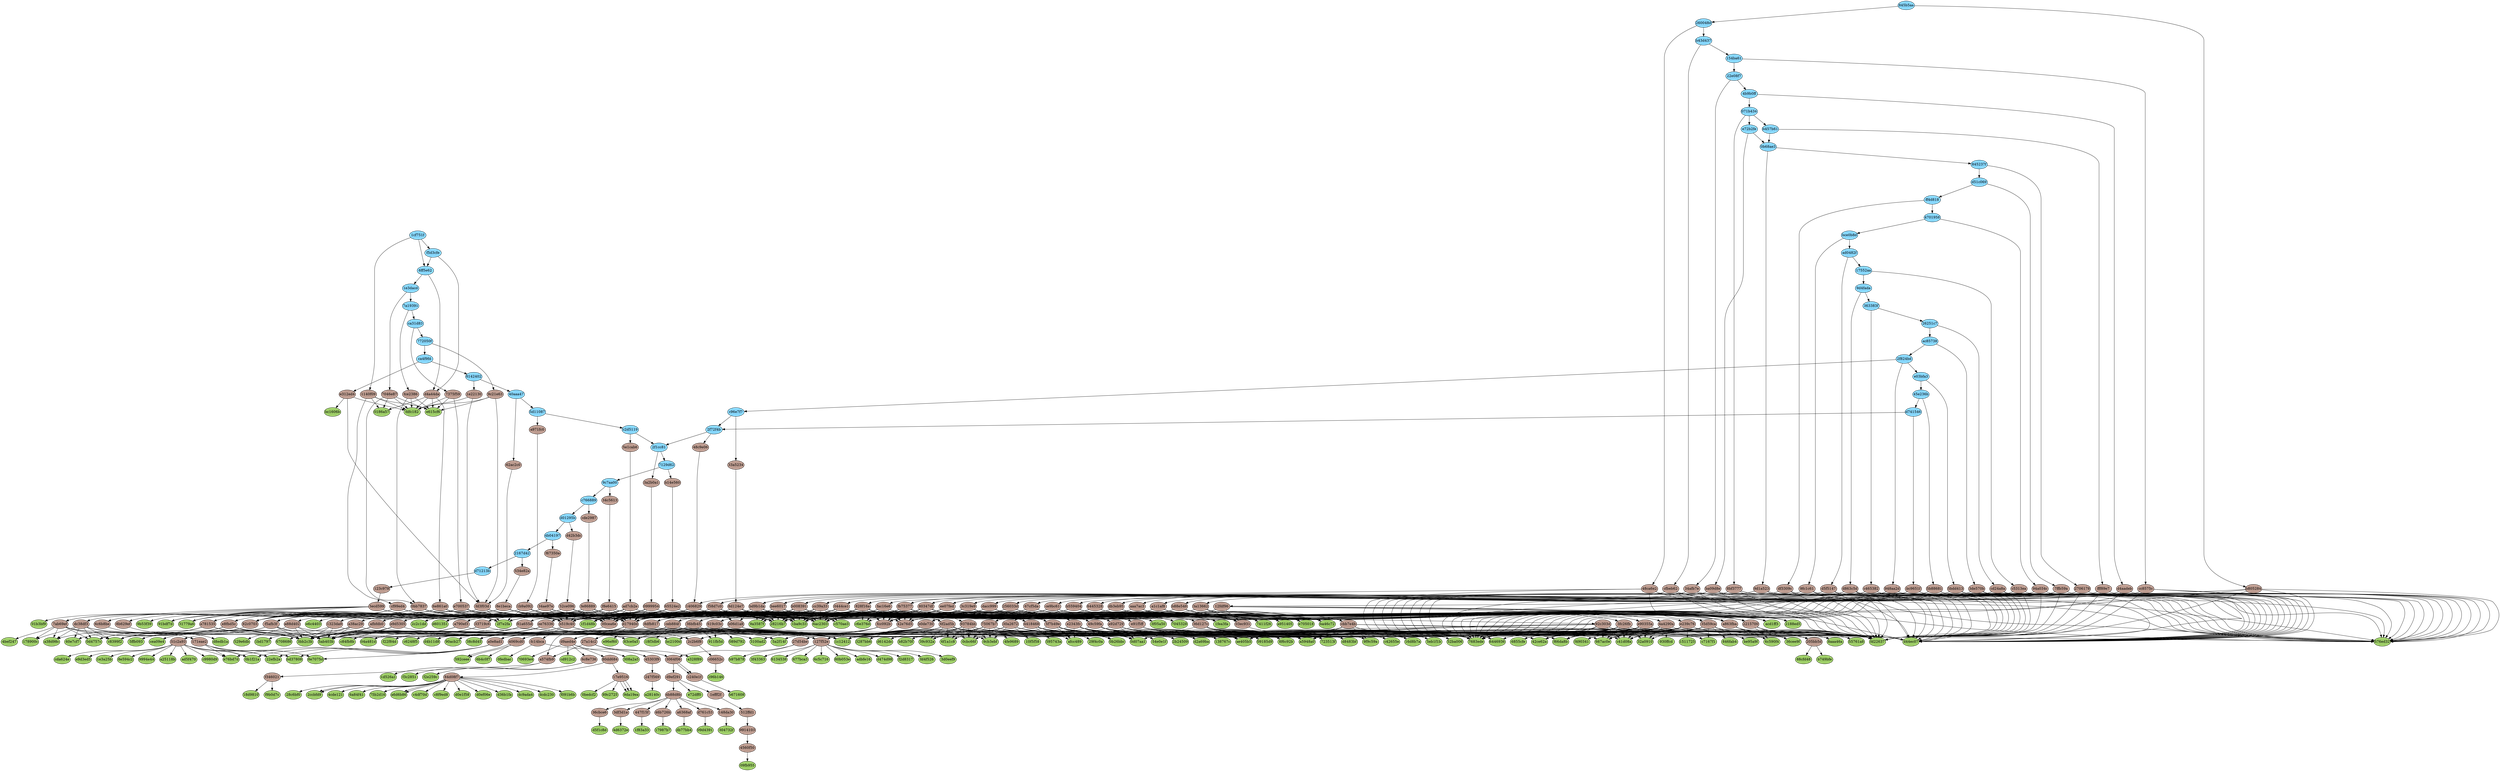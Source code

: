 digraph auto {
	graph [bgcolor=transparent]
	node [fixedsize=true style=filled width=0.95]
	"0186a5778097426229311125e9ca79ffdfb11eb8" [label="0186a57" fillcolor="#9ccc66"]
	"01b3bf9d484c2db63cc6f5779178cf1e988f2574" [label="01b3bf9" fillcolor="#9ccc66"]
	"04a481dfdf694feb1952abf41cce19d73c624dfa" [label="04a481d" fillcolor="#9ccc66"]
	"089d79248b486ca00e7f7034087d56a38f187a0b" [label="089d792" fillcolor="#9ccc66"]
	"09185d9692fa5df3b3b006643183be9c7db213c6" [label="09185d9" fillcolor="#9ccc66"]
	"09d4391482be68e9e4a07fab769b5de337d16eb1" [label="09d4391" fillcolor="#9ccc66"]
	"09fb95581238792abc2e928a18ce037d347625de" [label="09fb955" fillcolor="#9ccc66"]
	"0b1f21aa2f51d36505145daa93bdc4383dbdab12" [label="0b1f21a" fillcolor="#9ccc66"]
	"0b26bbcedf828239e3637b37136ada0c93dbf29b" [label="0b26bbc" fillcolor="#9ccc66"]
	"0bedcf2fd46788ae3a01a423467513ff59b5c120" [label="0bedcf2" fillcolor="#9ccc66"]
	"0cbc66f304dc95bfd8bb815745f3a508c5c8ce0d" [label="0cbc66f" fillcolor="#9ccc66"]
	"0d07aa1a8ec1d7182a44ec80b8ed6dffd426bfc9" [label="0d07aa1" fillcolor="#9ccc66"]
	"0d4757cd51bbc2f12f43b97134fbaf1b80dd29ad" [label="0d4757c" fillcolor="#9ccc66"]
	"0fedbac636f47e5f05c52a1bb283b7dbc1b0b4ea" [label="0fedbac" fillcolor="#9ccc66"]
	"10f5f5898bf6094c01174f2ce08e8b0a59d63be4" [label="10f5f58" fillcolor="#9ccc66"]
	"138767cc0fff4db96e5f86dcefd40a21a20337c9" [label="138767c" fillcolor="#9ccc66"]
	"15117251d78be8d0ff13c89bc2479c901913e23a" [label=1511725 fillcolor="#9ccc66"]
	"16d8b7aa52500b72dd02a2ea5255fe79fe4607a9" [label="16d8b7a" fillcolor="#9ccc66"]
	"178900cf34aa34f6a143f76337fa5fb54732da06" [label="178900c" fillcolor="#9ccc66"]
	"17987b79bb8a35cc66c3c1fd44f5a5526c1b78be" [label="17987b7" fillcolor="#9ccc66"]
	"18d981003d68d0546c4804ac2ff47dd97c6e7921" [label="18d9810" fillcolor="#9ccc66"]
	"18f3db669c85e7a13e10d5a0a3025c2b8069fc6a" [label="18f3db6" fillcolor="#9ccc66"]
	"1ba9c339effbc581d2b9eb52b0407d5b49770b32" [label="1ba9c33" fillcolor="#9ccc66"]
	"1bd17973c9299b266fc2576456785765883745a4" [label="1bd1797" fillcolor="#9ccc66"]
	"1c12412b4537f548862ee60bc4d2f88d1cf8df94" [label="1c12412" fillcolor="#9ccc66"]
	"1d526a16ed0f1cd0c2409d848bf489b93fefa3b2" [label="1d526a1" fillcolor="#9ccc66"]
	"1e3a25bf8409df2cb08bbff97c0cb8b37fa26491" [label="1e3a25b" fillcolor="#9ccc66"]
	"1f1d48b91ad56800ffd574322784b07effd9b1c4" [label="1f1d48b" fillcolor="#9ccc66"]
	"1f83a33fd4f2c45c5ffa5b6c1b729c431fd445fc" [label="1f83a33" fillcolor="#9ccc66"]
	"1fea3fa818e4ab08ad1657f20b5a3e8b46ea8b4d" [label="1fea3fa" fillcolor="#9ccc66"]
	"2188ed5870b73f9fe7e96f0fb0f24faa973e8b2d" [label="2188ed5" fillcolor="#9ccc66"]
	"22efb2a3684b29658f0856e0d9d4b69819ac9aeb" [label="22efb2a" fillcolor="#9ccc66"]
	"28216b78a7c0575357d97554933805889164d19e" [label="28216b7" fillcolor="#9ccc66"]
	"28c6bf03016f6c994b70f38d1b7346e5831b531f" [label="28c6bf0" fillcolor="#9ccc66"]
	"296b146b7318dd58663296dbb7555df9ff328ec2" [label="296b146" fillcolor="#9ccc66"]
	"29f4c0aa10f99d68c09d2563fa9fb94f419096cd" [label="29f4c0a" fillcolor="#9ccc66"]
	"2b245091514f40507a4a98a9bbd55f4cebd2c01d" [label="2b24509" fillcolor="#9ccc66"]
	"2c2c1dd7da690b322e4320281f788e1869c0b965" [label="2c2c1dd" fillcolor="#9ccc66"]
	"2ccbfd967d9697cd4b83225558af2911e9571c9b" [label="2ccbfd9" fillcolor="#9ccc66"]
	"2f7e2fa5e5583df51fe908c4641d4732fa57b35c" [label="2f7e2fa" fillcolor="#9ccc66"]
	"304732f8842013497e14bd02f67a55f2614fb8f7" [label="304732f" fillcolor="#9ccc66"]
	"308a2a560b42f17aaf3c36e4e9c8cd07182fbb7e" [label="308a2a5" fillcolor="#9ccc66"]
	"3100ad2d55532e58ed44b53dd3c2a04c5bcaf160" [label="3100ad2" fillcolor="#9ccc66"]
	"31779a6d71dce7b7f78dc146d33a63abb7a81c3d" [label="31779a6" fillcolor="#9ccc66"]
	"3287bb67481ce96ff622f2f94dc2abae003c02a6" [label="3287bb6" fillcolor="#9ccc66"]
	"32a0910f75d8ffcad151f8d2adbf723903672b77" [label="32a0910" fillcolor="#9ccc66"]
	"36cee9f5a409c2df47f43518c2a0adff81cd42d2" [label="36cee9f" fillcolor="#9ccc66"]
	"38c8d4544ff1c4419409796aa6c1caee2c262ff7" [label="38c8d45" fillcolor="#9ccc66"]
	"39c932acd4589be660355fa150db4630a420d63d" [label="39c932a" fillcolor="#9ccc66"]
	"3bb2c3baf9278447e95429baa7e39c2569c05f6a" [label="3bb2c3b" fillcolor="#9ccc66"]
	"3d0eef9f4189435bb6d8a6cf75554362fb95c63c" [label="3d0eef9" fillcolor="#9ccc66"]
	"3f05a50dc5e6d5556e661fd80f5d95961afa421e" [label="3f05a50" fillcolor="#9ccc66"]
	"3f433637fb532fddbe1be6e618e995b6d4e3d759" [label="3f43363" fillcolor="#9ccc66"]
	"42ce62a778acb268984e16fc42bc56e4042a6a35" [label="42ce62a" fillcolor="#9ccc66"]
	"4bef247fc5e82f0cfdf25d24953c8b808f2b1b4f" [label="4bef247" fillcolor="#9ccc66"]
	"4cde12118dda48d71e01fcb589a74d069c5d7cb5" [label="4cde121" fillcolor="#9ccc66"]
	"4d6372eebdb28e45604e46eeda8dd24651419bc0" [label="4d6372e" fillcolor="#9ccc66"]
	"4fe96894ae794b0ed69fecb0edb99737bf5e7206" [label="4fe9689" fillcolor="#9ccc66"]
	"529e6db9bc225980e0b7f701b6f49315497200cb" [label="529e6db" fillcolor="#9ccc66"]
	"52ba006ff1d0322ad320bb30f698c33185de4a8c" [label="52ba006" fillcolor="#9ccc66"]
	"54e0e1f75ef0bfb884d7bbdacf188791be3bc74c" [label="54e0e1f" fillcolor="#9ccc66"]
	"55761a82d92a9d9fe42f9303ec0437743f2a9608" [label="55761a8" fillcolor="#9ccc66"]
	"576ed3216b85bf7c8ff5d06415121dc3fd16a96b" [label="576ed32" fillcolor="#9ccc66"]
	"592ceee85b89bd111b779db6116b130509ab6d4b" [label="592ceee" fillcolor="#9ccc66"]
	"595743a87604770e54e2ef1b49453a29bd9866cc" [label="595743a" fillcolor="#9ccc66"]
	"5a2f14fb18f6e8b8c4308ff0f0dc187d9d27a5aa" [label="5a2f14f" fillcolor="#9ccc66"]
	"5ab403bb099fe5e44a595ab7a3599ff68baf9df5" [label="5ab403b" fillcolor="#9ccc66"]
	"5eb1f1bc3a19ed5a60708c83e842af431eaab1d8" [label="5eb1f1b" fillcolor="#9ccc66"]
	"5ffb09364f28897dd74f4b212410d8afb2944e82" [label="5ffb093" fillcolor="#9ccc66"]
	"60e7cf74c7b7adc8000fdb9699f884488b0b09c6" [label="60e7cf7" fillcolor="#9ccc66"]
	"6134538a682759cbcc6ad91f751ccfc6e3e6ea54" [label=6134538 fillcolor="#9ccc66"]
	"64469361e0fee6d7cb188993bedb18f24f8c04ec" [label=6446936 fillcolor="#9ccc66"]
	"667ac0e9d146e06bb80b73301382a2d42cadff52" [label="667ac0e" fillcolor="#9ccc66"]
	"6708686699b0ee24f86b3bc8ca2e72ea3753273d" [label=6708686 fillcolor="#9ccc66"]
	"677bca306ce13fc8f74adce808499bc322cc8b73" [label="677bca3" fillcolor="#9ccc66"]
	"6855cfe0a8f249acd9e2414cdcbadd217093bbce" [label="6855cfe" fillcolor="#9ccc66"]
	"6a84f41e14e27f4b11f16f9ee39279ac98f8d5ac" [label="6a84f41" fillcolor="#9ccc66"]
	"6ac2303db61db71527cca18906399b5bbe570e4a" [label="6ac2303" fillcolor="#9ccc66"]
	"6b4c0f78a7850094f62713858e533a2fc8eda617" [label="6b4c0f7" fillcolor="#9ccc66"]
	"6c590f41bfdeefe69045ab00abce387c2da78e80" [label="6c590f4" fillcolor="#9ccc66"]
	"6c5c716e8b48733d8630b009fc9e7b5601e6c13f" [label="6c5c716" fillcolor="#9ccc66"]
	"6f1a1c8456721819c8be3ab64a9b3c24b22233a7" [label="6f1a1c8" fillcolor="#9ccc66"]
	"7045328e6d26efc8c9054c6a8fa06fa989b536df" [label=7045328 fillcolor="#9ccc66"]
	"70693e4a8c128fc4350b157416374ca599ac8c7b" [label="70693e4" fillcolor="#9ccc66"]
	"723513fbdee83c26e0a957e2604e3254945142f6" [label="723513f" fillcolor="#9ccc66"]
	"7411f26e72f3f1045c398a13913ec0577af2030c" [label="7411f26" fillcolor="#9ccc66"]
	"75b2d164a5a98e212cca15ea7bf2ab5de5108680" [label="75b2d16" fillcolor="#9ccc66"]
	"7683eded8a8fb44230edb42e7ab7ed402a04ebdb" [label="7683ede" fillcolor="#9ccc66"]
	"80b053e3bde29b59952c0b220abeae02930d8a09" [label="80b053e" fillcolor="#9ccc66"]
	"83ce0a5150d5601cb2a70e93e41be8dd44aab0a2" [label="83ce0a5" fillcolor="#9ccc66"]
	"846fab488637278733429a7665324ff9b8fbe8fd" [label="846fab4" fillcolor="#9ccc66"]
	"88cfd48dff1169879ba46840804b412fe02fefd6" [label="88cfd48" fillcolor="#9ccc66"]
	"89c2725b70f1882be97f5214fafe22d27a0ec01e" [label="89c2725" fillcolor="#9ccc66"]
	"8aaa46ac1ae21512746f852a42ba87e4165dfdd1" [label="8aaa46a" fillcolor="#9ccc66"]
	"8e594c2bd386320e89e14603a99aa4d06afb6bd9" [label="8e594c2" fillcolor="#9ccc66"]
	"8e7075d18a4e9376dfc33dcba0c521ce298026b9" [label="8e7075d" fillcolor="#9ccc66"]
	"8f6c92beaee5e83bee38fcddfb8cdc17f3f4d114" [label="8f6c92b" fillcolor="#9ccc66"]
	"90acb277663a93569b2007f6a3e6dd2071e6c39c" [label="90acb27" fillcolor="#9ccc66"]
	"911fb5de37bb24e4e29ece510ec646ec4e5ac5bc" [label="911fb5d" fillcolor="#9ccc66"]
	"91bdf7d614552817a27fa4977631141f88748cdd" [label="91bdf7d" fillcolor="#9ccc66"]
	"930ffcd7fd4bf1f67c6c2f8dfb049ad7dd520a07" [label="930ffcd" fillcolor="#9ccc66"]
	"9994e446ab5d4b279df708c251cddb283283ca71" [label="9994e44" fillcolor="#9ccc66"]
	"9a3587f907beeb87b3bb2b83982445206e937abb" [label="9a3587f" fillcolor="#9ccc66"]
	"9b53f391592d90fff89d13eb60b7e68d4165fc90" [label="9b53f39" fillcolor="#9ccc66"]
	"9cb3ebfa42b169e885ef453d5bbe3bddd1a1fa4f" [label="9cb3ebf" fillcolor="#9ccc66"]
	"9da19eacad3b03bb08bbddbbf4ac48dd78b3d838" [label="9da19ea" fillcolor="#9ccc66"]
	"9f9c59adcacd35fb7feced20535244ca960b7614" [label="9f9c59a" fillcolor="#9ccc66"]
	a25118b7d68e030b41058b9e54db0b90101a0be0 [label=a25118b fillcolor="#9ccc66"]
	a28140cfdb3ff9b7a11a9497b84546d615db2afa [label=a28140c fillcolor="#9ccc66"]
	a328f89757a1e15377f805369116f0d0e68629b4 [label=a328f89 fillcolor="#9ccc66"]
	a38d98c50a1b7c63780d0df5b2fb95b5ec235183 [label=a38d98c fillcolor="#9ccc66"]
	a5948a0001ff32d2d36d58fc702e440ff8068a29 [label=a5948a0 fillcolor="#9ccc66"]
	a6d6b8609df07bf62e5100a53a01510388bd2b22 [label=a6d6b86 fillcolor="#9ccc66"]
	a951405396c8608f321289141482e2a1259b560e [label=a951405 fillcolor="#9ccc66"]
	acd1ff3d2b281261845c7946acb93db75466553d [label=acd1ff3 fillcolor="#9ccc66"]
	ad5f4708a3f8fe4d8aebd53a05a9203c2749f89e [label=ad5f470 fillcolor="#9ccc66"]
	adbfe16697d69d93173b92dce0e77f5c3b945e5f [label=adbfe16 fillcolor="#9ccc66"]
	ae405b5b116d1da373d30a889a025dcbcd59e530 [label=ae405b5 fillcolor="#9ccc66"]
	afcc489d12034d140dc70987cdddaa25554118bf [label=afcc489 fillcolor="#9ccc66"]
	b6716084c347c1c445fff84b368896909c6f20bb [label=b671608 fillcolor="#9ccc66"]
	b749bfef07473333cf1dd31e9eed89862a5d52aa [label=b749bfe fillcolor="#9ccc66"]
	b82b70fff57da97626d61161311078662e0cbf40 [label=b82b70f fillcolor="#9ccc66"]
	b97b878cb7bfaeba9a7d7826f18d0403ec3f6802 [label=b97b878 fillcolor="#9ccc66"]
	ba46c72a7999ccb8029b3809c9bfb3ec39064ac0 [label=ba46c72 fillcolor="#9ccc66"]
	bc1606b432473b6da7b9a77ea281e2d820ffe622 [label=bc1606b fillcolor="#9ccc66"]
	bc2100d8f75e6efef413729756e448e910f7304d [label=bc2100d fillcolor="#9ccc66"]
	bd37808eb8ce97d8a61688d8d6878d95043f1ca1 [label=bd37808 fillcolor="#9ccc66"]
	be95a9f5b742f3cb1a2f479bdfb02ec7d0c08d85 [label=be95a9f fillcolor="#9ccc66"]
	c41d08a5a3421d80eba8a9a0d96b23363b87aba3 [label=c41d08a fillcolor="#9ccc66"]
	c42655e41da6e04d68e2ba05c084302b5f7b5d0e [label=c42655e fillcolor="#9ccc66"]
	c4df70d39da7941ef3f6dcb7f06a192d8dcb308d [label=c4df70d fillcolor="#9ccc66"]
	c570ae35519ceeeaee4694867bd6ff4da99c0a37 [label=c570ae3 fillcolor="#9ccc66"]
	c6248f52a7abc3a8bc4b108dbf5fa47e3271d76e [label=c6248f5 fillcolor="#9ccc66"]
	c6e376d56e35306f1dcbdcf2b48c9bfa71ef1c44 [label=c6e376d fillcolor="#9ccc66"]
	c7167f1da9357fdf65b8f0f8bcbb12b925854df8 [label=c7167f1 fillcolor="#9ccc66"]
	c8399f2d5109e573999608dae0f0300ab56c7412 [label=c8399f2 fillcolor="#9ccc66"]
	c84fb8bdbfe2ad6dd01aeafce76381a417baf539 [label=c84fb8b fillcolor="#9ccc66"]
	c8f9ed8f5cee1c98386d13b17e89f719e83555b2 [label=c8f9ed8 fillcolor="#9ccc66"]
	c9980d9423d7612ca0220835db64c3f7425cd653 [label=c9980d9 fillcolor="#9ccc66"]
	cd912c21b572bb3eab0d74946d01582b03e0ea77 [label=cd912c2 fillcolor="#9ccc66"]
	cda624ec52ef41e27b9bfb3749ae8d2a1c71a695 [label=cda624e fillcolor="#9ccc66"]
	cea09e4bd4c708873ce1a02e6ce42ba4d9071224 [label=cea09e4 fillcolor="#9ccc66"]
	d0e1f58536026aebc4f1f70e481f6993c9ff088d [label=d0e1f58 fillcolor="#9ccc66"]
	d0ef06e7edb86cdfe0d15b4b0d98334a86163658 [label=d0ef06e fillcolor="#9ccc66"]
	d2a69babd4fada686421b0f64f31d476bfa14a4c [label=d2a69ba fillcolor="#9ccc66"]
	d36b1fab2d9dea668a4f83df94d525897d9e68dd [label=d36b1fa fillcolor="#9ccc66"]
	d44ec079fdc672685a333ffdcd481f9fc8569b6a [label=d44ec07 fillcolor="#9ccc66"]
	d474d98c22e0129ef3eab392f9ce0091f1fff2b4 [label=d474d98 fillcolor="#9ccc66"]
	d4b11d8778578cbf86f01877a8137a6dc344d786 [label=d4b11d8 fillcolor="#9ccc66"]
	d5f1c8d34e7a88e3f88bea192c3a370d44689c3c [label=d5f1c8d fillcolor="#9ccc66"]
	d601351409ca7d537ebcedd74837b9021893977d [label=d601351 fillcolor="#9ccc66"]
	d6142dcb0b1008ba062c54a793cb4bea2ab1d22c [label=d6142dc fillcolor="#9ccc66"]
	d8483bf7e2a110d8f946a6ce9e976aea305d345a [label=d8483bf fillcolor="#9ccc66"]
	d8edb1aecdec7e29f1e4e85bb6fa17cede1b1e02 [label=d8edb1a fillcolor="#9ccc66"]
	db77bb4b7b0906d62b1847e87f15cdcacf6a4f29 [label=db77bb4 fillcolor="#9ccc66"]
	dc9ada4725e9b0ddb1deab583e5b5102493aa332 [label=dc9ada4 fillcolor="#9ccc66"]
	dcdc2306c28505ebc0b6c3a359c4d252bf626b9f [label=dcdc230 fillcolor="#9ccc66"]
	e615cf6ca9d57519241678ac9a3a1ed11e2f21f1 [label=e615cf6 fillcolor="#9ccc66"]
	e6c44032a5fda09de72b8f8c4da4d385f50d303b [label=e6c4403 fillcolor="#9ccc66"]
	e705018eee6591de37730e32dd0681df145f94ac [label=e705018 fillcolor="#9ccc66"]
	e72dff069b3733a519fd78fb163fab4e9447cfaa [label=e72dff0 fillcolor="#9ccc66"]
	e76bd7d4cedbdbf1a1b4fdb83ba624a8de2e4641 [label=e76bd7d fillcolor="#9ccc66"]
	e96ef602b8d172f7cd28ba656aac097f741c736d [label=e96ef60 fillcolor="#9ccc66"]
	e9d3ed55ae6c66f7418047817b480f9d3bf8b806 [label=e9d3ed5 fillcolor="#9ccc66"]
	f091b6b0bca859a3f474b03065bef75ba58a9e4c [label=f091b6b fillcolor="#9ccc66"]
	f22f84d6bdf5a8c404e2c40b7fa4f38bf60d1745 [label=f22f84d fillcolor="#9ccc66"]
	f2d83171a3f0655a41b47b18a42c3ce1b00d4a34 [label=f2d8317 fillcolor="#9ccc66"]
	f2e259c7c9390ff69a6bbe1e0907e6dc366848e7 [label=f2e259c fillcolor="#9ccc66"]
	f3c28516fb38e64d88cfcf5fb1791175df078f2f [label=f3c2851 fillcolor="#9ccc66"]
	f490341bc928782dbfe127dd2d3a2fce22f56ca5 [label=f490341 fillcolor="#9ccc66"]
	f66da8b251382457cb5670e47fd3726749b8913e [label=f66da8b fillcolor="#9ccc66"]
	f9b0d7c5ea15f194be85eb6ee8e6721a87ff4644 [label=f9b0d7c fillcolor="#9ccc66"]
	fd226371d8cfdce2afa95ee228f1f9ed13bd0e29 [label=fd22637 fillcolor="#9ccc66"]
	fd4f526c31d688ebf46d1302696d7446beda50df [label=fd4f526 fillcolor="#9ccc66"]
	fdfc182d43d8f760598017a2a6c2bcc6c5130122 [label=fdfc182 fillcolor="#9ccc66"]
	"00cea6e64f223a7d7746506822615f9a2bb32daa" [label="00cea6e" fillcolor="#bc9b8f"]
	"00cea6e64f223a7d7746506822615f9a2bb32daa" -> a0e8ad1f5dbc9129903cf756599018d64283b64e
	"03ec931c12a8321143185865dae5b31843a2b528" [label="03ec931" fillcolor="#bc9b8f"]
	"03ec931c12a8321143185865dae5b31843a2b528" -> "16d8b7aa52500b72dd02a2ea5255fe79fe4607a9"
	"0444ce16e9d00c79635f0db8d32b31298acb2292" [label="0444ce1" fillcolor="#bc9b8f"]
	"0444ce16e9d00c79635f0db8d32b31298acb2292" -> "1ba9c339effbc581d2b9eb52b0407d5b49770b32"
	"0444ce16e9d00c79635f0db8d32b31298acb2292" -> "6ac2303db61db71527cca18906399b5bbe570e4a"
	"0444ce16e9d00c79635f0db8d32b31298acb2292" -> "28216b78a7c0575357d97554933805889164d19e"
	"0444ce16e9d00c79635f0db8d32b31298acb2292" -> b519c407c80353b17991f1a53a78e43af22e3378
	"0444ce16e9d00c79635f0db8d32b31298acb2292" -> "00cea6e64f223a7d7746506822615f9a2bb32daa"
	"0444ce16e9d00c79635f0db8d32b31298acb2292" -> d17940dd567ff2f4b023b8ec6b2ffbce1be4faa0
	"0444ce16e9d00c79635f0db8d32b31298acb2292" -> e91f5fff56bff5b2b8c1ce58e97522321c1ea6e1
	"0444ce16e9d00c79635f0db8d32b31298acb2292" -> "3f05a50dc5e6d5556e661fd80f5d95961afa421e"
	"0444ce16e9d00c79635f0db8d32b31298acb2292" -> "7045328e6d26efc8c9054c6a8fa06fa989b536df"
	"0444ce16e9d00c79635f0db8d32b31298acb2292" -> "03ec931c12a8321143185865dae5b31843a2b528"
	"0444ce16e9d00c79635f0db8d32b31298acb2292" -> a863fba42bb5b91fcf9206444a608976fde81e62
	"0999954f601b9218ad56e4281d4742f3783c9694" [label=0999954 fillcolor="#bc9b8f"]
	"0999954f601b9218ad56e4281d4742f3783c9694" -> "1ba9c339effbc581d2b9eb52b0407d5b49770b32"
	"0999954f601b9218ad56e4281d4742f3783c9694" -> "6ac2303db61db71527cca18906399b5bbe570e4a"
	"0999954f601b9218ad56e4281d4742f3783c9694" -> "28216b78a7c0575357d97554933805889164d19e"
	"0999954f601b9218ad56e4281d4742f3783c9694" -> b519c407c80353b17991f1a53a78e43af22e3378
	"0999954f601b9218ad56e4281d4742f3783c9694" -> "00cea6e64f223a7d7746506822615f9a2bb32daa"
	"0999954f601b9218ad56e4281d4742f3783c9694" -> d17940dd567ff2f4b023b8ec6b2ffbce1be4faa0
	"0999954f601b9218ad56e4281d4742f3783c9694" -> a38ac291a5a514cf2416b24bbe340a84d41c5559
	"0999954f601b9218ad56e4281d4742f3783c9694" -> "2f7e2fa5e5583df51fe908c4641d4732fa57b35c"
	"0999954f601b9218ad56e4281d4742f3783c9694" -> "1f1d48b91ad56800ffd574322784b07effd9b1c4"
	"0999954f601b9218ad56e4281d4742f3783c9694" -> "82c0703fd49840dc6ded186a2a17dc90ee8c8edf"
	"0bb78372b6dcbca22bd1438be839d3d035631752" [label="0bb7837" fillcolor="#bc9b8f"]
	"0bb78372b6dcbca22bd1438be839d3d035631752" -> "1ba9c339effbc581d2b9eb52b0407d5b49770b32"
	"0bb78372b6dcbca22bd1438be839d3d035631752" -> "6ac2303db61db71527cca18906399b5bbe570e4a"
	"0bb78372b6dcbca22bd1438be839d3d035631752" -> "28216b78a7c0575357d97554933805889164d19e"
	"0bb78372b6dcbca22bd1438be839d3d035631752" -> b519c407c80353b17991f1a53a78e43af22e3378
	"0bb78372b6dcbca22bd1438be839d3d035631752" -> "00cea6e64f223a7d7746506822615f9a2bb32daa"
	"0bb78372b6dcbca22bd1438be839d3d035631752" -> d17940dd567ff2f4b023b8ec6b2ffbce1be4faa0
	"0bb78372b6dcbca22bd1438be839d3d035631752" -> dc38df3de52705f42e1f2e2c6d2f25dee5301ade
	"0bb78372b6dcbca22bd1438be839d3d035631752" -> "2f7e2fa5e5583df51fe908c4641d4732fa57b35c"
	"0bb78372b6dcbca22bd1438be839d3d035631752" -> "31779a6d71dce7b7f78dc146d33a63abb7a81c3d"
	"0bb78372b6dcbca22bd1438be839d3d035631752" -> "82c0703fd49840dc6ded186a2a17dc90ee8c8edf"
	"1140f0901676b947cc9b1b27a7262d306dfc6d38" [label="1140f09" fillcolor="#bc9b8f"]
	"1140f0901676b947cc9b1b27a7262d306dfc6d38" -> cf99ed41b0d15e8ba4f035d341ca116d1d35b119
	"1140f0901676b947cc9b1b27a7262d306dfc6d38" -> e615cf6ca9d57519241678ac9a3a1ed11e2f21f1
	"1140f0901676b947cc9b1b27a7262d306dfc6d38" -> fdfc182d43d8f760598017a2a6c2bcc6c5130122
	"1140f0901676b947cc9b1b27a7262d306dfc6d38" -> "0186a5778097426229311125e9ca79ffdfb11eb8"
	"123c9789c0a93e04c97301f16b3df3fb47184717" [label="123c978" fillcolor="#bc9b8f"]
	"123c9789c0a93e04c97301f16b3df3fb47184717" -> "5ecd59924ee2ce11fe4aadbcd4b556ee7d1e4b72"
	"127f52e02e3cebc00c1ab52880ddad3f1cd0a634" [label="127f52e" fillcolor="#bc9b8f"]
	"127f52e02e3cebc00c1ab52880ddad3f1cd0a634" -> "6134538a682759cbcc6ad91f751ccfc6e3e6ea54"
	"127f52e02e3cebc00c1ab52880ddad3f1cd0a634" -> "80b053e3bde29b59952c0b220abeae02930d8a09"
	"127f52e02e3cebc00c1ab52880ddad3f1cd0a634" -> d474d98c22e0129ef3eab392f9ce0091f1fff2b4
	"127f52e02e3cebc00c1ab52880ddad3f1cd0a634" -> f2d83171a3f0655a41b47b18a42c3ce1b00d4a34
	"127f52e02e3cebc00c1ab52880ddad3f1cd0a634" -> "3f433637fb532fddbe1be6e618e995b6d4e3d759"
	"127f52e02e3cebc00c1ab52880ddad3f1cd0a634" -> "6c5c716e8b48733d8630b009fc9e7b5601e6c13f"
	"127f52e02e3cebc00c1ab52880ddad3f1cd0a634" -> "677bca306ce13fc8f74adce808499bc322cc8b73"
	"127f52e02e3cebc00c1ab52880ddad3f1cd0a634" -> "3d0eef9f4189435bb6d8a6cf75554362fb95c63c"
	"127f52e02e3cebc00c1ab52880ddad3f1cd0a634" -> fd4f526c31d688ebf46d1302696d7446beda50df
	"127f52e02e3cebc00c1ab52880ddad3f1cd0a634" -> adbfe16697d69d93173b92dce0e77f5c3b945e5f
	"12fdf96eedf3a2d46df1e9f5bf600a3852498d8a" [label="12fdf96" fillcolor="#bc9b8f"]
	"12fdf96eedf3a2d46df1e9f5bf600a3852498d8a" -> "1ba9c339effbc581d2b9eb52b0407d5b49770b32"
	"12fdf96eedf3a2d46df1e9f5bf600a3852498d8a" -> "6ac2303db61db71527cca18906399b5bbe570e4a"
	"12fdf96eedf3a2d46df1e9f5bf600a3852498d8a" -> "42e76d500606a474087db9732e4f33a8e71b2714"
	"12fdf96eedf3a2d46df1e9f5bf600a3852498d8a" -> "28216b78a7c0575357d97554933805889164d19e"
	"12fdf96eedf3a2d46df1e9f5bf600a3852498d8a" -> fcc092bdaa5a0b3c98fb0f2d0f30694ee81795a9
	"12fdf96eedf3a2d46df1e9f5bf600a3852498d8a" -> b0de730b23cb38c156d7f0d3d73dfe96e242e6c9
	"12fdf96eedf3a2d46df1e9f5bf600a3852498d8a" -> d17940dd567ff2f4b023b8ec6b2ffbce1be4faa0
	"12fdf96eedf3a2d46df1e9f5bf600a3852498d8a" -> e239c763f14068e20617c1f620c43bb64afc1e79
	"12fdf96eedf3a2d46df1e9f5bf600a3852498d8a" -> acd1ff3d2b281261845c7946acb93db75466553d
	"12fdf96eedf3a2d46df1e9f5bf600a3852498d8a" -> "2188ed5870b73f9fe7e96f0fb0f24faa973e8b2d"
	"12fdf96eedf3a2d46df1e9f5bf600a3852498d8a" -> "03ec931c12a8321143185865dae5b31843a2b528"
	"12fdf96eedf3a2d46df1e9f5bf600a3852498d8a" -> "2215700214961ea33b981d015d670aac4db6f4f6"
	"1323da9e2d9606f9cda2d5b32fab1729fb182c25" [label="1323da9" fillcolor="#bc9b8f"]
	"1323da9e2d9606f9cda2d5b32fab1729fb182c25" -> "5ab403bb099fe5e44a595ab7a3599ff68baf9df5"
	"1323da9e2d9606f9cda2d5b32fab1729fb182c25" -> "3bb2c3baf9278447e95429baa7e39c2569c05f6a"
	"1323da9e2d9606f9cda2d5b32fab1729fb182c25" -> "1bd17973c9299b266fc2576456785765883745a4"
	"1323da9e2d9606f9cda2d5b32fab1729fb182c25" -> "1c12412b4537f548862ee60bc4d2f88d1cf8df94"
	"1406829cfa0c8c8a781cbd3baf0025137b24bbc9" [label=1406829 fillcolor="#bc9b8f"]
	"1406829cfa0c8c8a781cbd3baf0025137b24bbc9" -> "1ba9c339effbc581d2b9eb52b0407d5b49770b32"
	"1406829cfa0c8c8a781cbd3baf0025137b24bbc9" -> "6ac2303db61db71527cca18906399b5bbe570e4a"
	"1406829cfa0c8c8a781cbd3baf0025137b24bbc9" -> "28216b78a7c0575357d97554933805889164d19e"
	"1406829cfa0c8c8a781cbd3baf0025137b24bbc9" -> b519c407c80353b17991f1a53a78e43af22e3378
	"1406829cfa0c8c8a781cbd3baf0025137b24bbc9" -> "00cea6e64f223a7d7746506822615f9a2bb32daa"
	"1406829cfa0c8c8a781cbd3baf0025137b24bbc9" -> d17940dd567ff2f4b023b8ec6b2ffbce1be4faa0
	"1406829cfa0c8c8a781cbd3baf0025137b24bbc9" -> "81a655d36ecdb6f3b16778de5ce7808489f27181"
	"1406829cfa0c8c8a781cbd3baf0025137b24bbc9" -> "2f7e2fa5e5583df51fe908c4641d4732fa57b35c"
	"1406829cfa0c8c8a781cbd3baf0025137b24bbc9" -> "1f1d48b91ad56800ffd574322784b07effd9b1c4"
	"1406829cfa0c8c8a781cbd3baf0025137b24bbc9" -> "03ec931c12a8321143185865dae5b31843a2b528"
	"148da3098986ea6c098d5a7b1f8e9cbf6b427b56" [label="148da30" fillcolor="#bc9b8f"]
	"148da3098986ea6c098d5a7b1f8e9cbf6b427b56" -> "304732f8842013497e14bd02f67a55f2614fb8f7"
	"171eae21b05990fb7e0d31caf9fdfa2bde010454" [label="171eae2" fillcolor="#bc9b8f"]
	"171eae21b05990fb7e0d31caf9fdfa2bde010454" -> "0b1f21aa2f51d36505145daa93bdc4383dbdab12"
	"171eae21b05990fb7e0d31caf9fdfa2bde010454" -> e76bd7d4cedbdbf1a1b4fdb83ba624a8de2e4641
	"171eae21b05990fb7e0d31caf9fdfa2bde010454" -> "22efb2a3684b29658f0856e0d9d4b69819ac9aeb"
	"171eae21b05990fb7e0d31caf9fdfa2bde010454" -> "8e7075d18a4e9376dfc33dcba0c521ce298026b9"
	"17e9516a74074fad22bac3e52e39131886697622" [label="17e9516" fillcolor="#bc9b8f"]
	"17e9516a74074fad22bac3e52e39131886697622" -> "0bedcf2fd46788ae3a01a423467513ff59b5c120"
	"17e9516a74074fad22bac3e52e39131886697622" -> "9da19eacad3b03bb08bbddbbf4ac48dd78b3d838"
	"17e9516a74074fad22bac3e52e39131886697622" -> "9da19eacad3b03bb08bbddbbf4ac48dd78b3d838"
	"17e9516a74074fad22bac3e52e39131886697622" -> "9da19eacad3b03bb08bbddbbf4ac48dd78b3d838"
	"17e9516a74074fad22bac3e52e39131886697622" -> "89c2725b70f1882be97f5214fafe22d27a0ec01e"
	"1b9a092b8bb357c1ea791f33a0cfe8b7213a7f3c" [label="1b9a092" fillcolor="#bc9b8f"]
	"1b9a092b8bb357c1ea791f33a0cfe8b7213a7f3c" -> "1ba9c339effbc581d2b9eb52b0407d5b49770b32"
	"1b9a092b8bb357c1ea791f33a0cfe8b7213a7f3c" -> "6ac2303db61db71527cca18906399b5bbe570e4a"
	"1b9a092b8bb357c1ea791f33a0cfe8b7213a7f3c" -> "28216b78a7c0575357d97554933805889164d19e"
	"1b9a092b8bb357c1ea791f33a0cfe8b7213a7f3c" -> b519c407c80353b17991f1a53a78e43af22e3378
	"1b9a092b8bb357c1ea791f33a0cfe8b7213a7f3c" -> "00cea6e64f223a7d7746506822615f9a2bb32daa"
	"1b9a092b8bb357c1ea791f33a0cfe8b7213a7f3c" -> d17940dd567ff2f4b023b8ec6b2ffbce1be4faa0
	"1b9a092b8bb357c1ea791f33a0cfe8b7213a7f3c" -> f5afb3f7e3a9e76bdb3b6a9c7d0cb13cc569c5cf
	"1b9a092b8bb357c1ea791f33a0cfe8b7213a7f3c" -> "2f7e2fa5e5583df51fe908c4641d4732fa57b35c"
	"1b9a092b8bb357c1ea791f33a0cfe8b7213a7f3c" -> "31779a6d71dce7b7f78dc146d33a63abb7a81c3d"
	"1b9a092b8bb357c1ea791f33a0cfe8b7213a7f3c" -> "82c0703fd49840dc6ded186a2a17dc90ee8c8edf"
	"1e22130244aa60fca335300c48fe9074f9889a2f" [label="1e22130" fillcolor="#bc9b8f"]
	"1e22130244aa60fca335300c48fe9074f9889a2f" -> fd3f03d01eeba87ae604d55798d16cb5cfe94766
	"1e22130244aa60fca335300c48fe9074f9889a2f" -> fdfc182d43d8f760598017a2a6c2bcc6c5130122
	"1efff2f2074cda968ab9759ffb33194861ac28de" [label="1efff2f" fillcolor="#bc9b8f"]
	"1efff2f2074cda968ab9759ffb33194861ac28de" -> "512ffd1712a0e9519830c8321978e7ce2dd58826"
	"205bb5db271c6d8de8399864c7bb9b917f638893" [label="205bb5d" fillcolor="#bc9b8f"]
	"205bb5db271c6d8de8399864c7bb9b917f638893" -> b749bfef07473333cf1dd31e9eed89862a5d52aa
	"205bb5db271c6d8de8399864c7bb9b917f638893" -> "88cfd48dff1169879ba46840804b412fe02fefd6"
	"2215700214961ea33b981d015d670aac4db6f4f6" [label=2215700 fillcolor="#bc9b8f"]
	"2215700214961ea33b981d015d670aac4db6f4f6" -> "55761a82d92a9d9fe42f9303ec0437743f2a9608"
	"2215700214961ea33b981d015d670aac4db6f4f6" -> "8aaa46ac1ae21512746f852a42ba87e4165dfdd1"
	"2215700214961ea33b981d015d670aac4db6f4f6" -> "205bb5db271c6d8de8399864c7bb9b917f638893"
	"2215700214961ea33b981d015d670aac4db6f4f6" -> "6c590f41bfdeefe69045ab00abce387c2da78e80"
	"2215700214961ea33b981d015d670aac4db6f4f6" -> "36cee9f5a409c2df47f43518c2a0adff81cd42d2"
	"247f5694ce6ce339f35bb58a657960ba9b26a6bc" [label="247f569" fillcolor="#bc9b8f"]
	"247f5694ce6ce339f35bb58a657960ba9b26a6bc" -> a28140cfdb3ff9b7a11a9497b84546d615db2afa
	"256033d2802ab801a4eca081e0c3796cafddbd5a" [label="256033d" fillcolor="#bc9b8f"]
	"256033d2802ab801a4eca081e0c3796cafddbd5a" -> "1ba9c339effbc581d2b9eb52b0407d5b49770b32"
	"256033d2802ab801a4eca081e0c3796cafddbd5a" -> "6ac2303db61db71527cca18906399b5bbe570e4a"
	"256033d2802ab801a4eca081e0c3796cafddbd5a" -> "28216b78a7c0575357d97554933805889164d19e"
	"256033d2802ab801a4eca081e0c3796cafddbd5a" -> fcc092bdaa5a0b3c98fb0f2d0f30694ee81795a9
	"256033d2802ab801a4eca081e0c3796cafddbd5a" -> "00cea6e64f223a7d7746506822615f9a2bb32daa"
	"256033d2802ab801a4eca081e0c3796cafddbd5a" -> d17940dd567ff2f4b023b8ec6b2ffbce1be4faa0
	"256033d2802ab801a4eca081e0c3796cafddbd5a" -> "49c59fac2ef6492174883e54feaee5192bd133e7"
	"256033d2802ab801a4eca081e0c3796cafddbd5a" -> e705018eee6591de37730e32dd0681df145f94ac
	"256033d2802ab801a4eca081e0c3796cafddbd5a" -> ba46c72a7999ccb8029b3809c9bfb3ec39064ac0
	"256033d2802ab801a4eca081e0c3796cafddbd5a" -> "03ec931c12a8321143185865dae5b31843a2b528"
	"256033d2802ab801a4eca081e0c3796cafddbd5a" -> a863fba42bb5b91fcf9206444a608976fde81e62
	"27061789b5c511153368bf5b8baa96d983a2f1ab" [label=2706178 fillcolor="#bc9b8f"]
	"27061789b5c511153368bf5b8baa96d983a2f1ab" -> "6445328ce136d7979ffb42acedf9344ff15d76cb"
	"27061789b5c511153368bf5b8baa96d983a2f1ab" -> d44ec079fdc672685a333ffdcd481f9fc8569b6a
	"27061789b5c511153368bf5b8baa96d983a2f1ab" -> "7683eded8a8fb44230edb42e7ab7ed402a04ebdb"
	"27061789b5c511153368bf5b8baa96d983a2f1ab" -> fd226371d8cfdce2afa95ee228f1f9ed13bd0e29
	"27061789b5c511153368bf5b8baa96d983a2f1ab" -> "576ed3216b85bf7c8ff5d06415121dc3fd16a96b"
	"27a14c24d80f9b3bc39a8440054596824ef5a263" [label="27a14c2" fillcolor="#bc9b8f"]
	"27a14c24d80f9b3bc39a8440054596824ef5a263" -> a328f89757a1e15377f805369116f0d0e68629b4
	"27a14c24d80f9b3bc39a8440054596824ef5a263" -> a574fb9e3907608e950927d928b60aed4a83795a
	"27a14c24d80f9b3bc39a8440054596824ef5a263" -> "45303f9958e638faf87374486d0e96b89023351d"
	"27d54be0dab804b44d325b9aa6e34873b94223ab" [label="27d54be" fillcolor="#bc9b8f"]
	"27d54be0dab804b44d325b9aa6e34873b94223ab" -> b97b878cb7bfaeba9a7d7826f18d0403ec3f6802
	"27d54be0dab804b44d325b9aa6e34873b94223ab" -> "3064f06d439bb71700ecb40eb005dee9d6aee6c1"
	"2c2b6f899fe29f68d49bc4626001c88b3e30eeeb" [label="2c2b6f8" fillcolor="#bc9b8f"]
	"2c2b6f899fe29f68d49bc4626001c88b3e30eeeb" -> c06652c715657321ca829d5bd566891c5c9a997e
	"3064f06d439bb71700ecb40eb005dee9d6aee6c1" [label="3064f06" fillcolor="#bc9b8f"]
	"3064f06d439bb71700ecb40eb005dee9d6aee6c1" -> c240e1f862ce18c4228e93d3962a4122c667def3
	"3064f06d439bb71700ecb40eb005dee9d6aee6c1" -> d9ef291b4e830d20b78c8baaece3defc5d3e1cb2
	"3064f06d439bb71700ecb40eb005dee9d6aee6c1" -> c240e1f862ce18c4228e93d3962a4122c667def3
	"30a26724a45fbbe2aced857d0d154284af1de412" [label="30a2672" fillcolor="#bc9b8f"]
	"30a26724a45fbbe2aced857d0d154284af1de412" -> "0d07aa1a8ec1d7182a44ec80b8ed6dffd426bfc9"
	"30a26724a45fbbe2aced857d0d154284af1de412" -> d44ec079fdc672685a333ffdcd481f9fc8569b6a
	"30a26724a45fbbe2aced857d0d154284af1de412" -> "7683eded8a8fb44230edb42e7ab7ed402a04ebdb"
	"30a26724a45fbbe2aced857d0d154284af1de412" -> ae405b5b116d1da373d30a889a025dcbcd59e530
	"30a26724a45fbbe2aced857d0d154284af1de412" -> "0cbc66f304dc95bfd8bb815745f3a508c5c8ce0d"
	"30a26724a45fbbe2aced857d0d154284af1de412" -> "9cb3ebfa42b169e885ef453d5bbe3bddd1a1fa4f"
	"30a26724a45fbbe2aced857d0d154284af1de412" -> a5948a0001ff32d2d36d58fc702e440ff8068a29
	"30a26724a45fbbe2aced857d0d154284af1de412" -> fd226371d8cfdce2afa95ee228f1f9ed13bd0e29
	"30a26724a45fbbe2aced857d0d154284af1de412" -> "10f5f5898bf6094c01174f2ce08e8b0a59d63be4"
	"30a26724a45fbbe2aced857d0d154284af1de412" -> "1c12412b4537f548862ee60bc4d2f88d1cf8df94"
	"33719c639792f52e4389e1a29cb56df5265b2dd7" [label="33719c6" fillcolor="#bc9b8f"]
	"33719c639792f52e4389e1a29cb56df5265b2dd7" -> "5ab403bb099fe5e44a595ab7a3599ff68baf9df5"
	"33719c639792f52e4389e1a29cb56df5265b2dd7" -> "3bb2c3baf9278447e95429baa7e39c2569c05f6a"
	"33719c639792f52e4389e1a29cb56df5265b2dd7" -> f22f84d6bdf5a8c404e2c40b7fa4f38bf60d1745
	"33719c639792f52e4389e1a29cb56df5265b2dd7" -> "1c12412b4537f548862ee60bc4d2f88d1cf8df94"
	"33a523429e3de01ebbfdf2fe5359594d9dd65de9" [label="33a5234" fillcolor="#bc9b8f"]
	"33a523429e3de01ebbfdf2fe5359594d9dd65de9" -> "8d124e72afa08b4d87514326c1cdac509b4474d4"
	"34ae97ecf58c6540467ce07c5151c2ceb0656128" [label="34ae97e" fillcolor="#bc9b8f"]
	"34ae97ecf58c6540467ce07c5151c2ceb0656128" -> "1ba9c339effbc581d2b9eb52b0407d5b49770b32"
	"34ae97ecf58c6540467ce07c5151c2ceb0656128" -> "6ac2303db61db71527cca18906399b5bbe570e4a"
	"34ae97ecf58c6540467ce07c5151c2ceb0656128" -> "28216b78a7c0575357d97554933805889164d19e"
	"34ae97ecf58c6540467ce07c5151c2ceb0656128" -> b519c407c80353b17991f1a53a78e43af22e3378
	"34ae97ecf58c6540467ce07c5151c2ceb0656128" -> "00cea6e64f223a7d7746506822615f9a2bb32daa"
	"34ae97ecf58c6540467ce07c5151c2ceb0656128" -> d17940dd567ff2f4b023b8ec6b2ffbce1be4faa0
	"34ae97ecf58c6540467ce07c5151c2ceb0656128" -> "1323da9e2d9606f9cda2d5b32fab1729fb182c25"
	"34ae97ecf58c6540467ce07c5151c2ceb0656128" -> "2c2c1dd7da690b322e4320281f788e1869c0b965"
	"34ae97ecf58c6540467ce07c5151c2ceb0656128" -> d601351409ca7d537ebcedd74837b9021893977d
	"34ae97ecf58c6540467ce07c5151c2ceb0656128" -> "82c0703fd49840dc6ded186a2a17dc90ee8c8edf"
	"34afb7e788013314bd75fb58f93c29e23e8587ac" [label="34afb7e" fillcolor="#bc9b8f"]
	"34afb7e788013314bd75fb58f93c29e23e8587ac" -> b88e54806656dcfff0033729510dcd4124a7c3c6
	"34afb7e788013314bd75fb58f93c29e23e8587ac" -> d44ec079fdc672685a333ffdcd481f9fc8569b6a
	"34afb7e788013314bd75fb58f93c29e23e8587ac" -> "7683eded8a8fb44230edb42e7ab7ed402a04ebdb"
	"34afb7e788013314bd75fb58f93c29e23e8587ac" -> fd226371d8cfdce2afa95ee228f1f9ed13bd0e29
	"34afb7e788013314bd75fb58f93c29e23e8587ac" -> "576ed3216b85bf7c8ff5d06415121dc3fd16a96b"
	"34c56132ce79901727c145d36b51a46b2dc68312" [label="34c5613" fillcolor="#bc9b8f"]
	"34c56132ce79901727c145d36b51a46b2dc68312" -> f8e641544126223d7b69766de7359875716ab900
	"35d59cac5bf7cddf7711a3843190f8f00bc25327" [label="35d59ca" fillcolor="#bc9b8f"]
	"35d59cac5bf7cddf7711a3843190f8f00bc25327" -> "667ac0e9d146e06bb80b73301382a2d42cadff52"
	"35d59cac5bf7cddf7711a3843190f8f00bc25327" -> c41d08a5a3421d80eba8a9a0d96b23363b87aba3
	"35d59cac5bf7cddf7711a3843190f8f00bc25327" -> d44ec079fdc672685a333ffdcd481f9fc8569b6a
	"35d59cac5bf7cddf7711a3843190f8f00bc25327" -> "7683eded8a8fb44230edb42e7ab7ed402a04ebdb"
	"35d59cac5bf7cddf7711a3843190f8f00bc25327" -> ae405b5b116d1da373d30a889a025dcbcd59e530
	"35d59cac5bf7cddf7711a3843190f8f00bc25327" -> be95a9f5b742f3cb1a2f479bdfb02ec7d0c08d85
	"35d59cac5bf7cddf7711a3843190f8f00bc25327" -> c7167f1da9357fdf65b8f0f8bcbb12b925854df8
	"35d59cac5bf7cddf7711a3843190f8f00bc25327" -> f66da8b251382457cb5670e47fd3726749b8913e
	"35d59cac5bf7cddf7711a3843190f8f00bc25327" -> a5948a0001ff32d2d36d58fc702e440ff8068a29
	"35d59cac5bf7cddf7711a3843190f8f00bc25327" -> fd226371d8cfdce2afa95ee228f1f9ed13bd0e29
	"35d59cac5bf7cddf7711a3843190f8f00bc25327" -> "846fab488637278733429a7665324ff9b8fbe8fd"
	"35d59cac5bf7cddf7711a3843190f8f00bc25327" -> "1c12412b4537f548862ee60bc4d2f88d1cf8df94"
	"36bfb456bbcbc004d8745866f00a7259b494b399" [label="36bfb45" fillcolor="#bc9b8f"]
	"36bfb456bbcbc004d8745866f00a7259b494b399" -> d44ec079fdc672685a333ffdcd481f9fc8569b6a
	"36bfb456bbcbc004d8745866f00a7259b494b399" -> "7683eded8a8fb44230edb42e7ab7ed402a04ebdb"
	"36bfb456bbcbc004d8745866f00a7259b494b399" -> "83ce0a5150d5601cb2a70e93e41be8dd44aab0a2"
	"36bfb456bbcbc004d8745866f00a7259b494b399" -> "5ab403bb099fe5e44a595ab7a3599ff68baf9df5"
	"36bfb456bbcbc004d8745866f00a7259b494b399" -> "3bb2c3baf9278447e95429baa7e39c2569c05f6a"
	"36bfb456bbcbc004d8745866f00a7259b494b399" -> fd226371d8cfdce2afa95ee228f1f9ed13bd0e29
	"36bfb456bbcbc004d8745866f00a7259b494b399" -> "911fb5de37bb24e4e29ece510ec646ec4e5ac5bc"
	"36bfb456bbcbc004d8745866f00a7259b494b399" -> "1c12412b4537f548862ee60bc4d2f88d1cf8df94"
	"36cbce676bcfbddfa689b9d0abf23ac40fd2e60b" [label="36cbce6" fillcolor="#bc9b8f"]
	"36cbce676bcfbddfa689b9d0abf23ac40fd2e60b" -> d5f1c8d34e7a88e3f88bea192c3a370d44689c3c
	"36d127c684b2f7196162950be74d714736104bef" [label="36d127c" fillcolor="#bc9b8f"]
	"36d127c684b2f7196162950be74d714736104bef" -> "667ac0e9d146e06bb80b73301382a2d42cadff52"
	"36d127c684b2f7196162950be74d714736104bef" -> c41d08a5a3421d80eba8a9a0d96b23363b87aba3
	"36d127c684b2f7196162950be74d714736104bef" -> d44ec079fdc672685a333ffdcd481f9fc8569b6a
	"36d127c684b2f7196162950be74d714736104bef" -> "7683eded8a8fb44230edb42e7ab7ed402a04ebdb"
	"36d127c684b2f7196162950be74d714736104bef" -> ae405b5b116d1da373d30a889a025dcbcd59e530
	"36d127c684b2f7196162950be74d714736104bef" -> "42ce62a778acb268984e16fc42bc56e4042a6a35"
	"36d127c684b2f7196162950be74d714736104bef" -> c42655e41da6e04d68e2ba05c084302b5f7b5d0e
	"36d127c684b2f7196162950be74d714736104bef" -> f66da8b251382457cb5670e47fd3726749b8913e
	"36d127c684b2f7196162950be74d714736104bef" -> a5948a0001ff32d2d36d58fc702e440ff8068a29
	"36d127c684b2f7196162950be74d714736104bef" -> fd226371d8cfdce2afa95ee228f1f9ed13bd0e29
	"36d127c684b2f7196162950be74d714736104bef" -> "64469361e0fee6d7cb188993bedb18f24f8c04ec"
	"36d127c684b2f7196162950be74d714736104bef" -> "1c12412b4537f548862ee60bc4d2f88d1cf8df94"
	"3a13662b32f62e97870c74d0e0be973cf27f9d63" [label="3a13662" fillcolor="#bc9b8f"]
	"3a13662b32f62e97870c74d0e0be973cf27f9d63" -> "1ba9c339effbc581d2b9eb52b0407d5b49770b32"
	"3a13662b32f62e97870c74d0e0be973cf27f9d63" -> "6ac2303db61db71527cca18906399b5bbe570e4a"
	"3a13662b32f62e97870c74d0e0be973cf27f9d63" -> "42e76d500606a474087db9732e4f33a8e71b2714"
	"3a13662b32f62e97870c74d0e0be973cf27f9d63" -> "28216b78a7c0575357d97554933805889164d19e"
	"3a13662b32f62e97870c74d0e0be973cf27f9d63" -> fcc092bdaa5a0b3c98fb0f2d0f30694ee81795a9
	"3a13662b32f62e97870c74d0e0be973cf27f9d63" -> b0de730b23cb38c156d7f0d3d73dfe96e242e6c9
	"3a13662b32f62e97870c74d0e0be973cf27f9d63" -> d17940dd567ff2f4b023b8ec6b2ffbce1be4faa0
	"3a13662b32f62e97870c74d0e0be973cf27f9d63" -> e90355a63d974fd1e7d06640023c0e1eba986ad4
	"3a13662b32f62e97870c74d0e0be973cf27f9d63" -> acd1ff3d2b281261845c7946acb93db75466553d
	"3a13662b32f62e97870c74d0e0be973cf27f9d63" -> "2188ed5870b73f9fe7e96f0fb0f24faa973e8b2d"
	"3a13662b32f62e97870c74d0e0be973cf27f9d63" -> "03ec931c12a8321143185865dae5b31843a2b528"
	"3a13662b32f62e97870c74d0e0be973cf27f9d63" -> "2215700214961ea33b981d015d670aac4db6f4f6"
	"3a2b0a11398217317f8a744a6fc0ae86a3b51aa2" [label="3a2b0a1" fillcolor="#bc9b8f"]
	"3a2b0a11398217317f8a744a6fc0ae86a3b51aa2" -> "0999954f601b9218ad56e4281d4742f3783c9694"
	"3c319e934cb435d4b6151273fd8330b342debffe" [label="3c319e9" fillcolor="#bc9b8f"]
	"3c319e934cb435d4b6151273fd8330b342debffe" -> "1ba9c339effbc581d2b9eb52b0407d5b49770b32"
	"3c319e934cb435d4b6151273fd8330b342debffe" -> "6ac2303db61db71527cca18906399b5bbe570e4a"
	"3c319e934cb435d4b6151273fd8330b342debffe" -> "28216b78a7c0575357d97554933805889164d19e"
	"3c319e934cb435d4b6151273fd8330b342debffe" -> fcc092bdaa5a0b3c98fb0f2d0f30694ee81795a9
	"3c319e934cb435d4b6151273fd8330b342debffe" -> "00cea6e64f223a7d7746506822615f9a2bb32daa"
	"3c319e934cb435d4b6151273fd8330b342debffe" -> d17940dd567ff2f4b023b8ec6b2ffbce1be4faa0
	"3c319e934cb435d4b6151273fd8330b342debffe" -> "4418468209f6a27a5b6397ffea90a55854ba45d9"
	"3c319e934cb435d4b6151273fd8330b342debffe" -> e705018eee6591de37730e32dd0681df145f94ac
	"3c319e934cb435d4b6151273fd8330b342debffe" -> ba46c72a7999ccb8029b3809c9bfb3ec39064ac0
	"3c319e934cb435d4b6151273fd8330b342debffe" -> "03ec931c12a8321143185865dae5b31843a2b528"
	"3c319e934cb435d4b6151273fd8330b342debffe" -> a863fba42bb5b91fcf9206444a608976fde81e62
	"3de570b7a7b5593a2072b73b683564ebd3d08060" [label="3de570b" fillcolor="#bc9b8f"]
	"3de570b7a7b5593a2072b73b683564ebd3d08060" -> b008391a80741657ccc28532cd9834a23045ff35
	"3de570b7a7b5593a2072b73b683564ebd3d08060" -> d44ec079fdc672685a333ffdcd481f9fc8569b6a
	"3de570b7a7b5593a2072b73b683564ebd3d08060" -> "7683eded8a8fb44230edb42e7ab7ed402a04ebdb"
	"3de570b7a7b5593a2072b73b683564ebd3d08060" -> fd226371d8cfdce2afa95ee228f1f9ed13bd0e29
	"3de570b7a7b5593a2072b73b683564ebd3d08060" -> "576ed3216b85bf7c8ff5d06415121dc3fd16a96b"
	"3df3d1a91dec9f419bbf32c7dbd7ffe3049577b7" [label="3df3d1a" fillcolor="#bc9b8f"]
	"3df3d1a91dec9f419bbf32c7dbd7ffe3049577b7" -> "4d6372eebdb28e45604e46eeda8dd24651419bc0"
	"3fc26fb2aa6f5c7bb50f2cad3f031f8713c499d7" [label="3fc26fb" fillcolor="#bc9b8f"]
	"3fc26fb2aa6f5c7bb50f2cad3f031f8713c499d7" -> "667ac0e9d146e06bb80b73301382a2d42cadff52"
	"3fc26fb2aa6f5c7bb50f2cad3f031f8713c499d7" -> c41d08a5a3421d80eba8a9a0d96b23363b87aba3
	"3fc26fb2aa6f5c7bb50f2cad3f031f8713c499d7" -> d44ec079fdc672685a333ffdcd481f9fc8569b6a
	"3fc26fb2aa6f5c7bb50f2cad3f031f8713c499d7" -> "7683eded8a8fb44230edb42e7ab7ed402a04ebdb"
	"3fc26fb2aa6f5c7bb50f2cad3f031f8713c499d7" -> ae405b5b116d1da373d30a889a025dcbcd59e530
	"3fc26fb2aa6f5c7bb50f2cad3f031f8713c499d7" -> "42ce62a778acb268984e16fc42bc56e4042a6a35"
	"3fc26fb2aa6f5c7bb50f2cad3f031f8713c499d7" -> "32a0910f75d8ffcad151f8d2adbf723903672b77"
	"3fc26fb2aa6f5c7bb50f2cad3f031f8713c499d7" -> f66da8b251382457cb5670e47fd3726749b8913e
	"3fc26fb2aa6f5c7bb50f2cad3f031f8713c499d7" -> a5948a0001ff32d2d36d58fc702e440ff8068a29
	"3fc26fb2aa6f5c7bb50f2cad3f031f8713c499d7" -> fd226371d8cfdce2afa95ee228f1f9ed13bd0e29
	"3fc26fb2aa6f5c7bb50f2cad3f031f8713c499d7" -> "6855cfe0a8f249acd9e2414cdcbadd217093bbce"
	"3fc26fb2aa6f5c7bb50f2cad3f031f8713c499d7" -> "1c12412b4537f548862ee60bc4d2f88d1cf8df94"
	"4069cd02aea2e15f1c26e20a60b8445b682d204e" [label="4069cd0" fillcolor="#bc9b8f"]
	"4069cd02aea2e15f1c26e20a60b8445b682d204e" -> "6b4c0f78a7850094f62713858e533a2fc8eda617"
	"4069cd02aea2e15f1c26e20a60b8445b682d204e" -> "592ceee85b89bd111b779db6116b130509ab6d4b"
	"4069cd02aea2e15f1c26e20a60b8445b682d204e" -> "592ceee85b89bd111b779db6116b130509ab6d4b"
	"42e76d500606a474087db9732e4f33a8e71b2714" [label="42e76d5" fillcolor="#bc9b8f"]
	"42e76d500606a474087db9732e4f33a8e71b2714" -> "3287bb67481ce96ff622f2f94dc2abae003c02a6"
	"4418468209f6a27a5b6397ffea90a55854ba45d9" [label=4418468 fillcolor="#bc9b8f"]
	"4418468209f6a27a5b6397ffea90a55854ba45d9" -> "0d07aa1a8ec1d7182a44ec80b8ed6dffd426bfc9"
	"4418468209f6a27a5b6397ffea90a55854ba45d9" -> d44ec079fdc672685a333ffdcd481f9fc8569b6a
	"4418468209f6a27a5b6397ffea90a55854ba45d9" -> "7683eded8a8fb44230edb42e7ab7ed402a04ebdb"
	"4418468209f6a27a5b6397ffea90a55854ba45d9" -> ae405b5b116d1da373d30a889a025dcbcd59e530
	"4418468209f6a27a5b6397ffea90a55854ba45d9" -> afcc489d12034d140dc70987cdddaa25554118bf
	"4418468209f6a27a5b6397ffea90a55854ba45d9" -> "0b26bbcedf828239e3637b37136ada0c93dbf29b"
	"4418468209f6a27a5b6397ffea90a55854ba45d9" -> a5948a0001ff32d2d36d58fc702e440ff8068a29
	"4418468209f6a27a5b6397ffea90a55854ba45d9" -> fd226371d8cfdce2afa95ee228f1f9ed13bd0e29
	"4418468209f6a27a5b6397ffea90a55854ba45d9" -> "595743a87604770e54e2ef1b49453a29bd9866cc"
	"4418468209f6a27a5b6397ffea90a55854ba45d9" -> "1c12412b4537f548862ee60bc4d2f88d1cf8df94"
	"447f15f343e095c5b61333a01344371431fa7d26" [label="447f15f" fillcolor="#bc9b8f"]
	"447f15f343e095c5b61333a01344371431fa7d26" -> "1f83a33fd4f2c45c5ffa5b6c1b729c431fd445fc"
	"45303f9958e638faf87374486d0e96b89023351d" [label="45303f9" fillcolor="#bc9b8f"]
	"45303f9958e638faf87374486d0e96b89023351d" -> "247f5694ce6ce339f35bb58a657960ba9b26a6bc"
	"4560f5030332c73bc242771298bed0c2cea9f00e" [label="4560f50" fillcolor="#bc9b8f"]
	"4560f5030332c73bc242771298bed0c2cea9f00e" -> "09fb95581238792abc2e928a18ce037d347625de"
	"46b726bd53d47e61ba941eb355b9c8633ebbaa20" [label="46b726b" fillcolor="#bc9b8f"]
	"46b726bd53d47e61ba941eb355b9c8633ebbaa20" -> "17987b79bb8a35cc66c3c1fd44f5a5526c1b78be"
	"48c9e06371f7a541726719bf415472f28bfbfd8d" [label="48c9e06" fillcolor="#bc9b8f"]
	"48c9e06371f7a541726719bf415472f28bfbfd8d" -> "1406829cfa0c8c8a781cbd3baf0025137b24bbc9"
	"48ca6e286020cbf2fed6e054e2a582a449d28c21" [label="48ca6e2" fillcolor="#bc9b8f"]
	"48ca6e286020cbf2fed6e054e2a582a449d28c21" -> fac16e670b36b57c6abfc3275e32318f015a9cec
	"48ca6e286020cbf2fed6e054e2a582a449d28c21" -> d44ec079fdc672685a333ffdcd481f9fc8569b6a
	"48ca6e286020cbf2fed6e054e2a582a449d28c21" -> "7683eded8a8fb44230edb42e7ab7ed402a04ebdb"
	"48ca6e286020cbf2fed6e054e2a582a449d28c21" -> fd226371d8cfdce2afa95ee228f1f9ed13bd0e29
	"48ca6e286020cbf2fed6e054e2a582a449d28c21" -> "576ed3216b85bf7c8ff5d06415121dc3fd16a96b"
	"49c59fac2ef6492174883e54feaee5192bd133e7" [label="49c59fa" fillcolor="#bc9b8f"]
	"49c59fac2ef6492174883e54feaee5192bd133e7" -> "0d07aa1a8ec1d7182a44ec80b8ed6dffd426bfc9"
	"49c59fac2ef6492174883e54feaee5192bd133e7" -> d44ec079fdc672685a333ffdcd481f9fc8569b6a
	"49c59fac2ef6492174883e54feaee5192bd133e7" -> "7683eded8a8fb44230edb42e7ab7ed402a04ebdb"
	"49c59fac2ef6492174883e54feaee5192bd133e7" -> ae405b5b116d1da373d30a889a025dcbcd59e530
	"49c59fac2ef6492174883e54feaee5192bd133e7" -> "2b245091514f40507a4a98a9bbd55f4cebd2c01d"
	"49c59fac2ef6492174883e54feaee5192bd133e7" -> d2a69babd4fada686421b0f64f31d476bfa14a4c
	"49c59fac2ef6492174883e54feaee5192bd133e7" -> a5948a0001ff32d2d36d58fc702e440ff8068a29
	"49c59fac2ef6492174883e54feaee5192bd133e7" -> fd226371d8cfdce2afa95ee228f1f9ed13bd0e29
	"49c59fac2ef6492174883e54feaee5192bd133e7" -> "138767cc0fff4db96e5f86dcefd40a21a20337c9"
	"49c59fac2ef6492174883e54feaee5192bd133e7" -> "1c12412b4537f548862ee60bc4d2f88d1cf8df94"
	"4a4290aec70d19c3a4ba06081d1d33ab1252fd2c" [label="4a4290a" fillcolor="#bc9b8f"]
	"4a4290aec70d19c3a4ba06081d1d33ab1252fd2c" -> "667ac0e9d146e06bb80b73301382a2d42cadff52"
	"4a4290aec70d19c3a4ba06081d1d33ab1252fd2c" -> c41d08a5a3421d80eba8a9a0d96b23363b87aba3
	"4a4290aec70d19c3a4ba06081d1d33ab1252fd2c" -> d44ec079fdc672685a333ffdcd481f9fc8569b6a
	"4a4290aec70d19c3a4ba06081d1d33ab1252fd2c" -> "7683eded8a8fb44230edb42e7ab7ed402a04ebdb"
	"4a4290aec70d19c3a4ba06081d1d33ab1252fd2c" -> ae405b5b116d1da373d30a889a025dcbcd59e530
	"4a4290aec70d19c3a4ba06081d1d33ab1252fd2c" -> "42ce62a778acb268984e16fc42bc56e4042a6a35"
	"4a4290aec70d19c3a4ba06081d1d33ab1252fd2c" -> "32a0910f75d8ffcad151f8d2adbf723903672b77"
	"4a4290aec70d19c3a4ba06081d1d33ab1252fd2c" -> f66da8b251382457cb5670e47fd3726749b8913e
	"4a4290aec70d19c3a4ba06081d1d33ab1252fd2c" -> a5948a0001ff32d2d36d58fc702e440ff8068a29
	"4a4290aec70d19c3a4ba06081d1d33ab1252fd2c" -> fd226371d8cfdce2afa95ee228f1f9ed13bd0e29
	"4a4290aec70d19c3a4ba06081d1d33ab1252fd2c" -> "930ffcd7fd4bf1f67c6c2f8dfb049ad7dd520a07"
	"4a4290aec70d19c3a4ba06081d1d33ab1252fd2c" -> "1c12412b4537f548862ee60bc4d2f88d1cf8df94"
	"4b88d8b26a3ca0df2853b9095ab8e3961968dd33" [label="4b88d8b" fillcolor="#bc9b8f"]
	"4b88d8b26a3ca0df2853b9095ab8e3961968dd33" -> "148da3098986ea6c098d5a7b1f8e9cbf6b427b56"
	"4b88d8b26a3ca0df2853b9095ab8e3961968dd33" -> a6368af0ee7628fa194ef8fe3bbe4523113d6e05
	"4b88d8b26a3ca0df2853b9095ab8e3961968dd33" -> "46b726bd53d47e61ba941eb355b9c8633ebbaa20"
	"4b88d8b26a3ca0df2853b9095ab8e3961968dd33" -> d761c53178cc135119f252e047fb2f6e08512ed0
	"4b88d8b26a3ca0df2853b9095ab8e3961968dd33" -> "36cbce676bcfbddfa689b9d0abf23ac40fd2e60b"
	"4b88d8b26a3ca0df2853b9095ab8e3961968dd33" -> "3df3d1a91dec9f419bbf32c7dbd7ffe3049577b7"
	"4b88d8b26a3ca0df2853b9095ab8e3961968dd33" -> "447f15f343e095c5b61333a01344371431fa7d26"
	"512ffd1712a0e9519830c8321978e7ce2dd58826" [label="512ffd1" fillcolor="#bc9b8f"]
	"512ffd1712a0e9519830c8321978e7ce2dd58826" -> "9914103caf314724b094aa755ecba9f688271e2e"
	"51c2a93a9e95f2ec4c187944a2456ae8f589e6b7" [label="51c2a93" fillcolor="#bc9b8f"]
	"51c2a93a9e95f2ec4c187944a2456ae8f589e6b7" -> ad5f4708a3f8fe4d8aebd53a05a9203c2749f89e
	"51c2a93a9e95f2ec4c187944a2456ae8f589e6b7" -> "0b1f21aa2f51d36505145daa93bdc4383dbdab12"
	"51c2a93a9e95f2ec4c187944a2456ae8f589e6b7" -> c9980d9423d7612ca0220835db64c3f7425cd653
	"51c2a93a9e95f2ec4c187944a2456ae8f589e6b7" -> cda624ec52ef41e27b9bfb3749ae8d2a1c71a695
	"51c2a93a9e95f2ec4c187944a2456ae8f589e6b7" -> bd37808eb8ce97d8a61688d8d6878d95043f1ca1
	"51c2a93a9e95f2ec4c187944a2456ae8f589e6b7" -> e76bd7d4cedbdbf1a1b4fdb83ba624a8de2e4641
	"51c2a93a9e95f2ec4c187944a2456ae8f589e6b7" -> a25118b7d68e030b41058b9e54db0b90101a0be0
	"51c2a93a9e95f2ec4c187944a2456ae8f589e6b7" -> e9d3ed55ae6c66f7418047817b480f9d3bf8b806
	"51c2a93a9e95f2ec4c187944a2456ae8f589e6b7" -> "8e594c2bd386320e89e14603a99aa4d06afb6bd9"
	"51c2a93a9e95f2ec4c187944a2456ae8f589e6b7" -> "22efb2a3684b29658f0856e0d9d4b69819ac9aeb"
	"51c2a93a9e95f2ec4c187944a2456ae8f589e6b7" -> "1e3a25bf8409df2cb08bbff97c0cb8b37fa26491"
	"51c2a93a9e95f2ec4c187944a2456ae8f589e6b7" -> "8e7075d18a4e9376dfc33dcba0c521ce298026b9"
	"51c2a93a9e95f2ec4c187944a2456ae8f589e6b7" -> "9994e446ab5d4b279df708c251cddb283283ca71"
	"52ce096514800ad39a6924bd0dd56a1360b030e2" [label="52ce096" fillcolor="#bc9b8f"]
	"52ce096514800ad39a6924bd0dd56a1360b030e2" -> "1ba9c339effbc581d2b9eb52b0407d5b49770b32"
	"52ce096514800ad39a6924bd0dd56a1360b030e2" -> "6ac2303db61db71527cca18906399b5bbe570e4a"
	"52ce096514800ad39a6924bd0dd56a1360b030e2" -> "28216b78a7c0575357d97554933805889164d19e"
	"52ce096514800ad39a6924bd0dd56a1360b030e2" -> b519c407c80353b17991f1a53a78e43af22e3378
	"52ce096514800ad39a6924bd0dd56a1360b030e2" -> "00cea6e64f223a7d7746506822615f9a2bb32daa"
	"52ce096514800ad39a6924bd0dd56a1360b030e2" -> d17940dd567ff2f4b023b8ec6b2ffbce1be4faa0
	"52ce096514800ad39a6924bd0dd56a1360b030e2" -> e9d5305d5f2a28aebf2f85fc4a2eba702e0cb216
	"52ce096514800ad39a6924bd0dd56a1360b030e2" -> "2c2c1dd7da690b322e4320281f788e1869c0b965"
	"52ce096514800ad39a6924bd0dd56a1360b030e2" -> d601351409ca7d537ebcedd74837b9021893977d
	"52ce096514800ad39a6924bd0dd56a1360b030e2" -> "82c0703fd49840dc6ded186a2a17dc90ee8c8edf"
	"534e82ab43bf871f7eda3a731bdc9b33d54e1153" [label="534e82a" fillcolor="#bc9b8f"]
	"534e82ab43bf871f7eda3a731bdc9b33d54e1153" -> "8e1beca153f6b0750c2aa425b9e836d17322786e"
	"5b8868113f9e4a207769e5404edcc476002354d8" [label="5b88681" fillcolor="#bc9b8f"]
	"5b8868113f9e4a207769e5404edcc476002354d8" -> f58d7c0fb16ee1715224bd937295efe6e9b265bc
	"5b8868113f9e4a207769e5404edcc476002354d8" -> d44ec079fdc672685a333ffdcd481f9fc8569b6a
	"5b8868113f9e4a207769e5404edcc476002354d8" -> "7683eded8a8fb44230edb42e7ab7ed402a04ebdb"
	"5b8868113f9e4a207769e5404edcc476002354d8" -> fd226371d8cfdce2afa95ee228f1f9ed13bd0e29
	"5b8868113f9e4a207769e5404edcc476002354d8" -> "576ed3216b85bf7c8ff5d06415121dc3fd16a96b"
	"5bdd413f5e412ba251da810fd4056e1f5e798f14" [label="5bdd413" fillcolor="#bc9b8f"]
	"5bdd413f5e412ba251da810fd4056e1f5e798f14" -> bd9b1dae340c097f814fe4d01fabf6f00316ab3a
	"5bdd413f5e412ba251da810fd4056e1f5e798f14" -> d44ec079fdc672685a333ffdcd481f9fc8569b6a
	"5bdd413f5e412ba251da810fd4056e1f5e798f14" -> "7683eded8a8fb44230edb42e7ab7ed402a04ebdb"
	"5bdd413f5e412ba251da810fd4056e1f5e798f14" -> fd226371d8cfdce2afa95ee228f1f9ed13bd0e29
	"5bdd413f5e412ba251da810fd4056e1f5e798f14" -> "576ed3216b85bf7c8ff5d06415121dc3fd16a96b"
	"5e1cab6b55ab12b38a880f8bfad4b16f783ee806" [label="5e1cab6" fillcolor="#bc9b8f"]
	"5e1cab6b55ab12b38a880f8bfad4b16f783ee806" -> ad7cb2ecad856825b0f913776a88a20d85e39294
	"5ecd59924ee2ce11fe4aadbcd4b556ee7d1e4b72" [label="5ecd599" fillcolor="#bc9b8f"]
	"5ecd59924ee2ce11fe4aadbcd4b556ee7d1e4b72" -> "1ba9c339effbc581d2b9eb52b0407d5b49770b32"
	"5ecd59924ee2ce11fe4aadbcd4b556ee7d1e4b72" -> "6ac2303db61db71527cca18906399b5bbe570e4a"
	"5ecd59924ee2ce11fe4aadbcd4b556ee7d1e4b72" -> "28216b78a7c0575357d97554933805889164d19e"
	"5ecd59924ee2ce11fe4aadbcd4b556ee7d1e4b72" -> b519c407c80353b17991f1a53a78e43af22e3378
	"5ecd59924ee2ce11fe4aadbcd4b556ee7d1e4b72" -> "6c6b8be98f3388d538b1769aa4d3c15003ee4099"
	"5ecd59924ee2ce11fe4aadbcd4b556ee7d1e4b72" -> d17940dd567ff2f4b023b8ec6b2ffbce1be4faa0
	"5ecd59924ee2ce11fe4aadbcd4b556ee7d1e4b72" -> "8b629effe5e5111ea2405b41a2c9dfe9261e1f73"
	"5ecd59924ee2ce11fe4aadbcd4b556ee7d1e4b72" -> "91bdf7d614552817a27fa4977631141f88748cdd"
	"5ecd59924ee2ce11fe4aadbcd4b556ee7d1e4b72" -> "9b53f391592d90fff89d13eb60b7e68d4165fc90"
	"5ecd59924ee2ce11fe4aadbcd4b556ee7d1e4b72" -> "82c0703fd49840dc6ded186a2a17dc90ee8c8edf"
	"5f7b49e8a17cc5eec9bc079f93cf1fa1350081ee" [label="5f7b49e" fillcolor="#bc9b8f"]
	"5f7b49e8a17cc5eec9bc079f93cf1fa1350081ee" -> "0d07aa1a8ec1d7182a44ec80b8ed6dffd426bfc9"
	"5f7b49e8a17cc5eec9bc079f93cf1fa1350081ee" -> d44ec079fdc672685a333ffdcd481f9fc8569b6a
	"5f7b49e8a17cc5eec9bc079f93cf1fa1350081ee" -> "7683eded8a8fb44230edb42e7ab7ed402a04ebdb"
	"5f7b49e8a17cc5eec9bc079f93cf1fa1350081ee" -> ae405b5b116d1da373d30a889a025dcbcd59e530
	"5f7b49e8a17cc5eec9bc079f93cf1fa1350081ee" -> afcc489d12034d140dc70987cdddaa25554118bf
	"5f7b49e8a17cc5eec9bc079f93cf1fa1350081ee" -> "0b26bbcedf828239e3637b37136ada0c93dbf29b"
	"5f7b49e8a17cc5eec9bc079f93cf1fa1350081ee" -> a5948a0001ff32d2d36d58fc702e440ff8068a29
	"5f7b49e8a17cc5eec9bc079f93cf1fa1350081ee" -> fd226371d8cfdce2afa95ee228f1f9ed13bd0e29
	"5f7b49e8a17cc5eec9bc079f93cf1fa1350081ee" -> "29f4c0aa10f99d68c09d2563fa9fb94f419096cd"
	"5f7b49e8a17cc5eec9bc079f93cf1fa1350081ee" -> "1c12412b4537f548862ee60bc4d2f88d1cf8df94"
	"619c03ccb6b0b0df66faec52390ea9c575f00796" [label="619c03c" fillcolor="#bc9b8f"]
	"619c03ccb6b0b0df66faec52390ea9c575f00796" -> d44ec079fdc672685a333ffdcd481f9fc8569b6a
	"619c03ccb6b0b0df66faec52390ea9c575f00796" -> "7683eded8a8fb44230edb42e7ab7ed402a04ebdb"
	"619c03ccb6b0b0df66faec52390ea9c575f00796" -> "089d79248b486ca00e7f7034087d56a38f187a0b"
	"619c03ccb6b0b0df66faec52390ea9c575f00796" -> "5ab403bb099fe5e44a595ab7a3599ff68baf9df5"
	"619c03ccb6b0b0df66faec52390ea9c575f00796" -> "3bb2c3baf9278447e95429baa7e39c2569c05f6a"
	"619c03ccb6b0b0df66faec52390ea9c575f00796" -> fd226371d8cfdce2afa95ee228f1f9ed13bd0e29
	"619c03ccb6b0b0df66faec52390ea9c575f00796" -> "911fb5de37bb24e4e29ece510ec646ec4e5ac5bc"
	"619c03ccb6b0b0df66faec52390ea9c575f00796" -> "1c12412b4537f548862ee60bc4d2f88d1cf8df94"
	"62ac2c0ec508cc391d48e8b3fbc06522a829641a" [label="62ac2c0" fillcolor="#bc9b8f"]
	"62ac2c0ec508cc391d48e8b3fbc06522a829641a" -> fd3f03d01eeba87ae604d55798d16cb5cfe94766
	"6445328ce136d7979ffb42acedf9344ff15d76cb" [label=6445328 fillcolor="#bc9b8f"]
	"6445328ce136d7979ffb42acedf9344ff15d76cb" -> "1ba9c339effbc581d2b9eb52b0407d5b49770b32"
	"6445328ce136d7979ffb42acedf9344ff15d76cb" -> "6ac2303db61db71527cca18906399b5bbe570e4a"
	"6445328ce136d7979ffb42acedf9344ff15d76cb" -> "28216b78a7c0575357d97554933805889164d19e"
	"6445328ce136d7979ffb42acedf9344ff15d76cb" -> fcc092bdaa5a0b3c98fb0f2d0f30694ee81795a9
	"6445328ce136d7979ffb42acedf9344ff15d76cb" -> "00cea6e64f223a7d7746506822615f9a2bb32daa"
	"6445328ce136d7979ffb42acedf9344ff15d76cb" -> d17940dd567ff2f4b023b8ec6b2ffbce1be4faa0
	"6445328ce136d7979ffb42acedf9344ff15d76cb" -> "75067b7a7dca37d2e6865d02f485e81c30fae2e0"
	"6445328ce136d7979ffb42acedf9344ff15d76cb" -> acd1ff3d2b281261845c7946acb93db75466553d
	"6445328ce136d7979ffb42acedf9344ff15d76cb" -> "7411f26e72f3f1045c398a13913ec0577af2030c"
	"6445328ce136d7979ffb42acedf9344ff15d76cb" -> "03ec931c12a8321143185865dae5b31843a2b528"
	"6445328ce136d7979ffb42acedf9344ff15d76cb" -> a863fba42bb5b91fcf9206444a608976fde81e62
	"65524e206f79eca3a66f8dd46b689a322c6f3fc1" [label="65524e2" fillcolor="#bc9b8f"]
	"65524e206f79eca3a66f8dd46b689a322c6f3fc1" -> "1ba9c339effbc581d2b9eb52b0407d5b49770b32"
	"65524e206f79eca3a66f8dd46b689a322c6f3fc1" -> "6ac2303db61db71527cca18906399b5bbe570e4a"
	"65524e206f79eca3a66f8dd46b689a322c6f3fc1" -> "28216b78a7c0575357d97554933805889164d19e"
	"65524e206f79eca3a66f8dd46b689a322c6f3fc1" -> b519c407c80353b17991f1a53a78e43af22e3378
	"65524e206f79eca3a66f8dd46b689a322c6f3fc1" -> "00cea6e64f223a7d7746506822615f9a2bb32daa"
	"65524e206f79eca3a66f8dd46b689a322c6f3fc1" -> d17940dd567ff2f4b023b8ec6b2ffbce1be4faa0
	"65524e206f79eca3a66f8dd46b689a322c6f3fc1" -> afbfdb0aae1f8b1e6b4f76e6ad138cc3164423fb
	"65524e206f79eca3a66f8dd46b689a322c6f3fc1" -> "2f7e2fa5e5583df51fe908c4641d4732fa57b35c"
	"65524e206f79eca3a66f8dd46b689a322c6f3fc1" -> "1f1d48b91ad56800ffd574322784b07effd9b1c4"
	"65524e206f79eca3a66f8dd46b689a322c6f3fc1" -> "82c0703fd49840dc6ded186a2a17dc90ee8c8edf"
	"67cf5dabf02ac2cac055a211221e2102326b4ea6" [label="67cf5da" fillcolor="#bc9b8f"]
	"67cf5dabf02ac2cac055a211221e2102326b4ea6" -> "1ba9c339effbc581d2b9eb52b0407d5b49770b32"
	"67cf5dabf02ac2cac055a211221e2102326b4ea6" -> "6ac2303db61db71527cca18906399b5bbe570e4a"
	"67cf5dabf02ac2cac055a211221e2102326b4ea6" -> "28216b78a7c0575357d97554933805889164d19e"
	"67cf5dabf02ac2cac055a211221e2102326b4ea6" -> fcc092bdaa5a0b3c98fb0f2d0f30694ee81795a9
	"67cf5dabf02ac2cac055a211221e2102326b4ea6" -> "00cea6e64f223a7d7746506822615f9a2bb32daa"
	"67cf5dabf02ac2cac055a211221e2102326b4ea6" -> d17940dd567ff2f4b023b8ec6b2ffbce1be4faa0
	"67cf5dabf02ac2cac055a211221e2102326b4ea6" -> "30a26724a45fbbe2aced857d0d154284af1de412"
	"67cf5dabf02ac2cac055a211221e2102326b4ea6" -> e705018eee6591de37730e32dd0681df145f94ac
	"67cf5dabf02ac2cac055a211221e2102326b4ea6" -> ba46c72a7999ccb8029b3809c9bfb3ec39064ac0
	"67cf5dabf02ac2cac055a211221e2102326b4ea6" -> "03ec931c12a8321143185865dae5b31843a2b528"
	"67cf5dabf02ac2cac055a211221e2102326b4ea6" -> a863fba42bb5b91fcf9206444a608976fde81e62
	"6c6b8be98f3388d538b1769aa4d3c15003ee4099" [label="6c6b8be" fillcolor="#bc9b8f"]
	"6c6b8be98f3388d538b1769aa4d3c15003ee4099" -> "171eae21b05990fb7e0d31caf9fdfa2bde010454"
	"6c8e736c9131cbed40246aad6c478f4be38fbd3f" [label="6c8e736" fillcolor="#bc9b8f"]
	"6c8e736c9131cbed40246aad6c478f4be38fbd3f" -> f2e259c7c9390ff69a6bbe1e0907e6dc366848e7
	"6c8e736c9131cbed40246aad6c478f4be38fbd3f" -> f3c28516fb38e64d88cfcf5fb1791175df078f2f
	"6e861a03cafd003cd34b9c07df0265b951317e42" [label="6e861a0" fillcolor="#bc9b8f"]
	"6e861a03cafd003cd34b9c07df0265b951317e42" -> "1ba9c339effbc581d2b9eb52b0407d5b49770b32"
	"6e861a03cafd003cd34b9c07df0265b951317e42" -> "6ac2303db61db71527cca18906399b5bbe570e4a"
	"6e861a03cafd003cd34b9c07df0265b951317e42" -> "28216b78a7c0575357d97554933805889164d19e"
	"6e861a03cafd003cd34b9c07df0265b951317e42" -> b519c407c80353b17991f1a53a78e43af22e3378
	"6e861a03cafd003cd34b9c07df0265b951317e42" -> "00cea6e64f223a7d7746506822615f9a2bb32daa"
	"6e861a03cafd003cd34b9c07df0265b951317e42" -> d17940dd567ff2f4b023b8ec6b2ffbce1be4faa0
	"6e861a03cafd003cd34b9c07df0265b951317e42" -> "7ab69ef90d6bd2af98d5cae222473fdbd415e73d"
	"6e861a03cafd003cd34b9c07df0265b951317e42" -> "2f7e2fa5e5583df51fe908c4641d4732fa57b35c"
	"6e861a03cafd003cd34b9c07df0265b951317e42" -> "31779a6d71dce7b7f78dc146d33a63abb7a81c3d"
	"6e861a03cafd003cd34b9c07df0265b951317e42" -> "82c0703fd49840dc6ded186a2a17dc90ee8c8edf"
	"6f2ad5bf310f465cc87eb6813ea4cd344e2db4c3" [label="6f2ad5b" fillcolor="#bc9b8f"]
	"6f2ad5bf310f465cc87eb6813ea4cd344e2db4c3" -> "6f1a1c8456721819c8be3ab64a9b3c24b22233a7"
	"6f2ad5bf310f465cc87eb6813ea4cd344e2db4c3" -> d44ec079fdc672685a333ffdcd481f9fc8569b6a
	"6f2ad5bf310f465cc87eb6813ea4cd344e2db4c3" -> "7683eded8a8fb44230edb42e7ab7ed402a04ebdb"
	"6f2ad5bf310f465cc87eb6813ea4cd344e2db4c3" -> ae405b5b116d1da373d30a889a025dcbcd59e530
	"6f2ad5bf310f465cc87eb6813ea4cd344e2db4c3" -> "39c932acd4589be660355fa150db4630a420d63d"
	"6f2ad5bf310f465cc87eb6813ea4cd344e2db4c3" -> "0cbc66f304dc95bfd8bb815745f3a508c5c8ce0d"
	"6f2ad5bf310f465cc87eb6813ea4cd344e2db4c3" -> "9cb3ebfa42b169e885ef453d5bbe3bddd1a1fa4f"
	"6f2ad5bf310f465cc87eb6813ea4cd344e2db4c3" -> a5948a0001ff32d2d36d58fc702e440ff8068a29
	"6f2ad5bf310f465cc87eb6813ea4cd344e2db4c3" -> fd226371d8cfdce2afa95ee228f1f9ed13bd0e29
	"6f2ad5bf310f465cc87eb6813ea4cd344e2db4c3" -> d6142dcb0b1008ba062c54a793cb4bea2ab1d22c
	"6f2ad5bf310f465cc87eb6813ea4cd344e2db4c3" -> "1c12412b4537f548862ee60bc4d2f88d1cf8df94"
	"7046e873393b4e72b0990cd48795bc3df95e2142" [label="7046e87" fillcolor="#bc9b8f"]
	"7046e873393b4e72b0990cd48795bc3df95e2142" -> "0bb78372b6dcbca22bd1438be839d3d035631752"
	"7046e873393b4e72b0990cd48795bc3df95e2142" -> e615cf6ca9d57519241678ac9a3a1ed11e2f21f1
	"7046e873393b4e72b0990cd48795bc3df95e2142" -> fdfc182d43d8f760598017a2a6c2bcc6c5130122
	"7046e873393b4e72b0990cd48795bc3df95e2142" -> "0186a5778097426229311125e9ca79ffdfb11eb8"
	"7375f594ae174a3e917d6491870f8fd6b3017c54" [label="7375f59" fillcolor="#bc9b8f"]
	"7375f594ae174a3e917d6491870f8fd6b3017c54" -> e7005377a236decf35445c8e17fecdb9b0cad37e
	"7375f594ae174a3e917d6491870f8fd6b3017c54" -> e615cf6ca9d57519241678ac9a3a1ed11e2f21f1
	"7375f594ae174a3e917d6491870f8fd6b3017c54" -> fdfc182d43d8f760598017a2a6c2bcc6c5130122
	"75067b7a7dca37d2e6865d02f485e81c30fae2e0" [label="75067b7" fillcolor="#bc9b8f"]
	"75067b7a7dca37d2e6865d02f485e81c30fae2e0" -> "6f1a1c8456721819c8be3ab64a9b3c24b22233a7"
	"75067b7a7dca37d2e6865d02f485e81c30fae2e0" -> d44ec079fdc672685a333ffdcd481f9fc8569b6a
	"75067b7a7dca37d2e6865d02f485e81c30fae2e0" -> "7683eded8a8fb44230edb42e7ab7ed402a04ebdb"
	"75067b7a7dca37d2e6865d02f485e81c30fae2e0" -> ae405b5b116d1da373d30a889a025dcbcd59e530
	"75067b7a7dca37d2e6865d02f485e81c30fae2e0" -> "39c932acd4589be660355fa150db4630a420d63d"
	"75067b7a7dca37d2e6865d02f485e81c30fae2e0" -> "0cbc66f304dc95bfd8bb815745f3a508c5c8ce0d"
	"75067b7a7dca37d2e6865d02f485e81c30fae2e0" -> "9cb3ebfa42b169e885ef453d5bbe3bddd1a1fa4f"
	"75067b7a7dca37d2e6865d02f485e81c30fae2e0" -> a5948a0001ff32d2d36d58fc702e440ff8068a29
	"75067b7a7dca37d2e6865d02f485e81c30fae2e0" -> fd226371d8cfdce2afa95ee228f1f9ed13bd0e29
	"75067b7a7dca37d2e6865d02f485e81c30fae2e0" -> "4fe96894ae794b0ed69fecb0edb99737bf5e7206"
	"75067b7a7dca37d2e6865d02f485e81c30fae2e0" -> "1c12412b4537f548862ee60bc4d2f88d1cf8df94"
	"7ab69ef90d6bd2af98d5cae222473fdbd415e73d" [label="7ab69ef" fillcolor="#bc9b8f"]
	"7ab69ef90d6bd2af98d5cae222473fdbd415e73d" -> "4bef247fc5e82f0cfdf25d24953c8b808f2b1b4f"
	"7ab69ef90d6bd2af98d5cae222473fdbd415e73d" -> a38d98c50a1b7c63780d0df5b2fb95b5ec235183
	"7ab69ef90d6bd2af98d5cae222473fdbd415e73d" -> "178900cf34aa34f6a143f76337fa5fb54732da06"
	"7ab69ef90d6bd2af98d5cae222473fdbd415e73d" -> "0d4757cd51bbc2f12f43b97134fbaf1b80dd29ad"
	"7ab69ef90d6bd2af98d5cae222473fdbd415e73d" -> "5ab403bb099fe5e44a595ab7a3599ff68baf9df5"
	"7ab69ef90d6bd2af98d5cae222473fdbd415e73d" -> "3bb2c3baf9278447e95429baa7e39c2569c05f6a"
	"7ab69ef90d6bd2af98d5cae222473fdbd415e73d" -> c8399f2d5109e573999608dae0f0300ab56c7412
	"7ab69ef90d6bd2af98d5cae222473fdbd415e73d" -> "1c12412b4537f548862ee60bc4d2f88d1cf8df94"
	"7ffb59a2e649eb33af7ae7302da0e4990ab747fd" [label="7ffb59a" fillcolor="#bc9b8f"]
	"7ffb59a2e649eb33af7ae7302da0e4990ab747fd" -> "67cf5dabf02ac2cac055a211221e2102326b4ea6"
	"7ffb59a2e649eb33af7ae7302da0e4990ab747fd" -> d44ec079fdc672685a333ffdcd481f9fc8569b6a
	"7ffb59a2e649eb33af7ae7302da0e4990ab747fd" -> "7683eded8a8fb44230edb42e7ab7ed402a04ebdb"
	"7ffb59a2e649eb33af7ae7302da0e4990ab747fd" -> fd226371d8cfdce2afa95ee228f1f9ed13bd0e29
	"7ffb59a2e649eb33af7ae7302da0e4990ab747fd" -> "576ed3216b85bf7c8ff5d06415121dc3fd16a96b"
	"80347df9cbdfaaa04c43939dc7f64b9aea6d8a31" [label="80347df" fillcolor="#bc9b8f"]
	"80347df9cbdfaaa04c43939dc7f64b9aea6d8a31" -> "1ba9c339effbc581d2b9eb52b0407d5b49770b32"
	"80347df9cbdfaaa04c43939dc7f64b9aea6d8a31" -> "6ac2303db61db71527cca18906399b5bbe570e4a"
	"80347df9cbdfaaa04c43939dc7f64b9aea6d8a31" -> "42e76d500606a474087db9732e4f33a8e71b2714"
	"80347df9cbdfaaa04c43939dc7f64b9aea6d8a31" -> "28216b78a7c0575357d97554933805889164d19e"
	"80347df9cbdfaaa04c43939dc7f64b9aea6d8a31" -> fcc092bdaa5a0b3c98fb0f2d0f30694ee81795a9
	"80347df9cbdfaaa04c43939dc7f64b9aea6d8a31" -> "00cea6e64f223a7d7746506822615f9a2bb32daa"
	"80347df9cbdfaaa04c43939dc7f64b9aea6d8a31" -> d17940dd567ff2f4b023b8ec6b2ffbce1be4faa0
	"80347df9cbdfaaa04c43939dc7f64b9aea6d8a31" -> "93784bb627b522d40d424872a0833c75c5030ecb"
	"80347df9cbdfaaa04c43939dc7f64b9aea6d8a31" -> "1fea3fa818e4ab08ad1657f20b5a3e8b46ea8b4d"
	"80347df9cbdfaaa04c43939dc7f64b9aea6d8a31" -> "7411f26e72f3f1045c398a13913ec0577af2030c"
	"80347df9cbdfaaa04c43939dc7f64b9aea6d8a31" -> "03ec931c12a8321143185865dae5b31843a2b528"
	"80347df9cbdfaaa04c43939dc7f64b9aea6d8a31" -> a863fba42bb5b91fcf9206444a608976fde81e62
	"80dd6848309958801f535eb1fdd3069e37929959" [label="80dd684" fillcolor="#bc9b8f"]
	"80dd6848309958801f535eb1fdd3069e37929959" -> "84d08f7b151f10507b1d8c24043ab1d088f4c0aa"
	"80dd6848309958801f535eb1fdd3069e37929959" -> "17e9516a74074fad22bac3e52e39131886697622"
	"81a655d36ecdb6f3b16778de5ce7808489f27181" [label="81a655d" fillcolor="#bc9b8f"]
	"81a655d36ecdb6f3b16778de5ce7808489f27181" -> d4b11d8778578cbf86f01877a8137a6dc344d786
	"81a655d36ecdb6f3b16778de5ce7808489f27181" -> "5ab403bb099fe5e44a595ab7a3599ff68baf9df5"
	"81a655d36ecdb6f3b16778de5ce7808489f27181" -> "3bb2c3baf9278447e95429baa7e39c2569c05f6a"
	"81a655d36ecdb6f3b16778de5ce7808489f27181" -> c6248f52a7abc3a8bc4b108dbf5fa47e3271d76e
	"81a655d36ecdb6f3b16778de5ce7808489f27181" -> "1c12412b4537f548862ee60bc4d2f88d1cf8df94"
	"828f16a4d30d07417e08c65a52581adcd0519bf8" [label="828f16a" fillcolor="#bc9b8f"]
	"828f16a4d30d07417e08c65a52581adcd0519bf8" -> "1ba9c339effbc581d2b9eb52b0407d5b49770b32"
	"828f16a4d30d07417e08c65a52581adcd0519bf8" -> "6ac2303db61db71527cca18906399b5bbe570e4a"
	"828f16a4d30d07417e08c65a52581adcd0519bf8" -> "42e76d500606a474087db9732e4f33a8e71b2714"
	"828f16a4d30d07417e08c65a52581adcd0519bf8" -> "28216b78a7c0575357d97554933805889164d19e"
	"828f16a4d30d07417e08c65a52581adcd0519bf8" -> fcc092bdaa5a0b3c98fb0f2d0f30694ee81795a9
	"828f16a4d30d07417e08c65a52581adcd0519bf8" -> "8dfb817a79a5c16f56c36f37c85619e90a8c2e65"
	"828f16a4d30d07417e08c65a52581adcd0519bf8" -> d17940dd567ff2f4b023b8ec6b2ffbce1be4faa0
	"828f16a4d30d07417e08c65a52581adcd0519bf8" -> "36d127c684b2f7196162950be74d714736104bef"
	"828f16a4d30d07417e08c65a52581adcd0519bf8" -> "1fea3fa818e4ab08ad1657f20b5a3e8b46ea8b4d"
	"828f16a4d30d07417e08c65a52581adcd0519bf8" -> c6e376d56e35306f1dcbdcf2b48c9bfa71ef1c44
	"828f16a4d30d07417e08c65a52581adcd0519bf8" -> "03ec931c12a8321143185865dae5b31843a2b528"
	"828f16a4d30d07417e08c65a52581adcd0519bf8" -> "2215700214961ea33b981d015d670aac4db6f4f6"
	"82c0703fd49840dc6ded186a2a17dc90ee8c8edf" [label="82c0703" fillcolor="#bc9b8f"]
	"82c0703fd49840dc6ded186a2a17dc90ee8c8edf" -> cea09e4bd4c708873ce1a02e6ce42ba4d9071224
	"84d08f7b151f10507b1d8c24043ab1d088f4c0aa" [label="84d08f7" fillcolor="#bc9b8f"]
	"84d08f7b151f10507b1d8c24043ab1d088f4c0aa" -> d36b1fab2d9dea668a4f83df94d525897d9e68dd
	"84d08f7b151f10507b1d8c24043ab1d088f4c0aa" -> dc9ada4725e9b0ddb1deab583e5b5102493aa332
	"84d08f7b151f10507b1d8c24043ab1d088f4c0aa" -> "28c6bf03016f6c994b70f38d1b7346e5831b531f"
	"84d08f7b151f10507b1d8c24043ab1d088f4c0aa" -> "2ccbfd967d9697cd4b83225558af2911e9571c9b"
	"84d08f7b151f10507b1d8c24043ab1d088f4c0aa" -> f091b6b0bca859a3f474b03065bef75ba58a9e4c
	"84d08f7b151f10507b1d8c24043ab1d088f4c0aa" -> "4cde12118dda48d71e01fcb589a74d069c5d7cb5"
	"84d08f7b151f10507b1d8c24043ab1d088f4c0aa" -> d0ef06e7edb86cdfe0d15b4b0d98334a86163658
	"84d08f7b151f10507b1d8c24043ab1d088f4c0aa" -> dcdc2306c28505ebc0b6c3a359c4d252bf626b9f
	"84d08f7b151f10507b1d8c24043ab1d088f4c0aa" -> "2ccbfd967d9697cd4b83225558af2911e9571c9b"
	"84d08f7b151f10507b1d8c24043ab1d088f4c0aa" -> c8f9ed8f5cee1c98386d13b17e89f719e83555b2
	"84d08f7b151f10507b1d8c24043ab1d088f4c0aa" -> a6d6b8609df07bf62e5100a53a01510388bd2b22
	"84d08f7b151f10507b1d8c24043ab1d088f4c0aa" -> a6d6b8609df07bf62e5100a53a01510388bd2b22
	"84d08f7b151f10507b1d8c24043ab1d088f4c0aa" -> "75b2d164a5a98e212cca15ea7bf2ab5de5108680"
	"84d08f7b151f10507b1d8c24043ab1d088f4c0aa" -> c4df70d39da7941ef3f6dcb7f06a192d8dcb308d
	"84d08f7b151f10507b1d8c24043ab1d088f4c0aa" -> "6a84f41e14e27f4b11f16f9ee39279ac98f8d5ac"
	"84d08f7b151f10507b1d8c24043ab1d088f4c0aa" -> d0e1f58536026aebc4f1f70e481f6993c9ff088d
	"8b629effe5e5111ea2405b41a2c9dfe9261e1f73" [label="8b629ef" fillcolor="#bc9b8f"]
	"8b629effe5e5111ea2405b41a2c9dfe9261e1f73" -> d8edb1aecdec7e29f1e4e85bb6fa17cede1b1e02
	"8bf3777ec46c1540edf158c49a085119cb1ff153" [label="8bf3777" fillcolor="#bc9b8f"]
	"8bf3777ec46c1540edf158c49a085119cb1ff153" -> aaa7ac3bd1de753eba8358f2f966423f37c0f1c2
	"8bf3777ec46c1540edf158c49a085119cb1ff153" -> d44ec079fdc672685a333ffdcd481f9fc8569b6a
	"8bf3777ec46c1540edf158c49a085119cb1ff153" -> "7683eded8a8fb44230edb42e7ab7ed402a04ebdb"
	"8bf3777ec46c1540edf158c49a085119cb1ff153" -> fd226371d8cfdce2afa95ee228f1f9ed13bd0e29
	"8bf3777ec46c1540edf158c49a085119cb1ff153" -> "576ed3216b85bf7c8ff5d06415121dc3fd16a96b"
	"8d124e72afa08b4d87514326c1cdac509b4474d4" [label="8d124e7" fillcolor="#bc9b8f"]
	"8d124e72afa08b4d87514326c1cdac509b4474d4" -> "1ba9c339effbc581d2b9eb52b0407d5b49770b32"
	"8d124e72afa08b4d87514326c1cdac509b4474d4" -> "6ac2303db61db71527cca18906399b5bbe570e4a"
	"8d124e72afa08b4d87514326c1cdac509b4474d4" -> "28216b78a7c0575357d97554933805889164d19e"
	"8d124e72afa08b4d87514326c1cdac509b4474d4" -> b519c407c80353b17991f1a53a78e43af22e3378
	"8d124e72afa08b4d87514326c1cdac509b4474d4" -> "00cea6e64f223a7d7746506822615f9a2bb32daa"
	"8d124e72afa08b4d87514326c1cdac509b4474d4" -> d17940dd567ff2f4b023b8ec6b2ffbce1be4faa0
	"8d124e72afa08b4d87514326c1cdac509b4474d4" -> ee7633696197f5cd44bc5b09f33a47eed847fe58
	"8d124e72afa08b4d87514326c1cdac509b4474d4" -> "2f7e2fa5e5583df51fe908c4641d4732fa57b35c"
	"8d124e72afa08b4d87514326c1cdac509b4474d4" -> "1f1d48b91ad56800ffd574322784b07effd9b1c4"
	"8d124e72afa08b4d87514326c1cdac509b4474d4" -> "03ec931c12a8321143185865dae5b31843a2b528"
	"8d124e72afa08b4d87514326c1cdac509b4474d4" -> a863fba42bb5b91fcf9206444a608976fde81e62
	"8dfb817a79a5c16f56c36f37c85619e90a8c2e65" [label="8dfb817" fillcolor="#bc9b8f"]
	"8dfb817a79a5c16f56c36f37c85619e90a8c2e65" -> "127f52e02e3cebc00c1ab52880ddad3f1cd0a634"
	"8dfb817a79a5c16f56c36f37c85619e90a8c2e65" -> "51c2a93a9e95f2ec4c187944a2456ae8f589e6b7"
	"8e1beca153f6b0750c2aa425b9e836d17322786e" [label="8e1beca" fillcolor="#bc9b8f"]
	"8e1beca153f6b0750c2aa425b9e836d17322786e" -> "1ba9c339effbc581d2b9eb52b0407d5b49770b32"
	"8e1beca153f6b0750c2aa425b9e836d17322786e" -> "6ac2303db61db71527cca18906399b5bbe570e4a"
	"8e1beca153f6b0750c2aa425b9e836d17322786e" -> "28216b78a7c0575357d97554933805889164d19e"
	"8e1beca153f6b0750c2aa425b9e836d17322786e" -> b519c407c80353b17991f1a53a78e43af22e3378
	"8e1beca153f6b0750c2aa425b9e836d17322786e" -> "00cea6e64f223a7d7746506822615f9a2bb32daa"
	"8e1beca153f6b0750c2aa425b9e836d17322786e" -> d17940dd567ff2f4b023b8ec6b2ffbce1be4faa0
	"8e1beca153f6b0750c2aa425b9e836d17322786e" -> a88d402719882b673e007273249427370d7aa21e
	"8e1beca153f6b0750c2aa425b9e836d17322786e" -> "91bdf7d614552817a27fa4977631141f88748cdd"
	"8e1beca153f6b0750c2aa425b9e836d17322786e" -> e6c44032a5fda09de72b8f8c4da4d385f50d303b
	"8e1beca153f6b0750c2aa425b9e836d17322786e" -> "82c0703fd49840dc6ded186a2a17dc90ee8c8edf"
	"92c303d7db0a58a0883690649d884b0f82b44007" [label="92c303d" fillcolor="#bc9b8f"]
	"92c303d7db0a58a0883690649d884b0f82b44007" -> "667ac0e9d146e06bb80b73301382a2d42cadff52"
	"92c303d7db0a58a0883690649d884b0f82b44007" -> c41d08a5a3421d80eba8a9a0d96b23363b87aba3
	"92c303d7db0a58a0883690649d884b0f82b44007" -> d44ec079fdc672685a333ffdcd481f9fc8569b6a
	"92c303d7db0a58a0883690649d884b0f82b44007" -> "7683eded8a8fb44230edb42e7ab7ed402a04ebdb"
	"92c303d7db0a58a0883690649d884b0f82b44007" -> ae405b5b116d1da373d30a889a025dcbcd59e530
	"92c303d7db0a58a0883690649d884b0f82b44007" -> "42ce62a778acb268984e16fc42bc56e4042a6a35"
	"92c303d7db0a58a0883690649d884b0f82b44007" -> c7167f1da9357fdf65b8f0f8bcbb12b925854df8
	"92c303d7db0a58a0883690649d884b0f82b44007" -> f66da8b251382457cb5670e47fd3726749b8913e
	"92c303d7db0a58a0883690649d884b0f82b44007" -> a5948a0001ff32d2d36d58fc702e440ff8068a29
	"92c303d7db0a58a0883690649d884b0f82b44007" -> fd226371d8cfdce2afa95ee228f1f9ed13bd0e29
	"92c303d7db0a58a0883690649d884b0f82b44007" -> "64469361e0fee6d7cb188993bedb18f24f8c04ec"
	"92c303d7db0a58a0883690649d884b0f82b44007" -> "1c12412b4537f548862ee60bc4d2f88d1cf8df94"
	"93784bb627b522d40d424872a0833c75c5030ecb" [label="93784bb" fillcolor="#bc9b8f"]
	"93784bb627b522d40d424872a0833c75c5030ecb" -> "6f1a1c8456721819c8be3ab64a9b3c24b22233a7"
	"93784bb627b522d40d424872a0833c75c5030ecb" -> d44ec079fdc672685a333ffdcd481f9fc8569b6a
	"93784bb627b522d40d424872a0833c75c5030ecb" -> "7683eded8a8fb44230edb42e7ab7ed402a04ebdb"
	"93784bb627b522d40d424872a0833c75c5030ecb" -> ae405b5b116d1da373d30a889a025dcbcd59e530
	"93784bb627b522d40d424872a0833c75c5030ecb" -> "39c932acd4589be660355fa150db4630a420d63d"
	"93784bb627b522d40d424872a0833c75c5030ecb" -> "0cbc66f304dc95bfd8bb815745f3a508c5c8ce0d"
	"93784bb627b522d40d424872a0833c75c5030ecb" -> "9cb3ebfa42b169e885ef453d5bbe3bddd1a1fa4f"
	"93784bb627b522d40d424872a0833c75c5030ecb" -> a5948a0001ff32d2d36d58fc702e440ff8068a29
	"93784bb627b522d40d424872a0833c75c5030ecb" -> fd226371d8cfdce2afa95ee228f1f9ed13bd0e29
	"93784bb627b522d40d424872a0833c75c5030ecb" -> b82b70fff57da97626d61161311078662e0cbf40
	"93784bb627b522d40d424872a0833c75c5030ecb" -> "1c12412b4537f548862ee60bc4d2f88d1cf8df94"
	"948aa2d2b4e47d09966d27e76435ebbe89b6b0e9" [label="948aa2d" fillcolor="#bc9b8f"]
	"948aa2d2b4e47d09966d27e76435ebbe89b6b0e9" -> bee6017ed5f015784e3e9b316a8e8f358843d176
	"948aa2d2b4e47d09966d27e76435ebbe89b6b0e9" -> d44ec079fdc672685a333ffdcd481f9fc8569b6a
	"948aa2d2b4e47d09966d27e76435ebbe89b6b0e9" -> "7683eded8a8fb44230edb42e7ab7ed402a04ebdb"
	"948aa2d2b4e47d09966d27e76435ebbe89b6b0e9" -> fd226371d8cfdce2afa95ee228f1f9ed13bd0e29
	"948aa2d2b4e47d09966d27e76435ebbe89b6b0e9" -> "576ed3216b85bf7c8ff5d06415121dc3fd16a96b"
	"94a034cc24af2074814d12e96aaf80dd4fb5459c" [label="94a034c" fillcolor="#bc9b8f"]
	"94a034cc24af2074814d12e96aaf80dd4fb5459c" -> ce9bc61c67720782ec11afa956edbb70ca4c325b
	"94a034cc24af2074814d12e96aaf80dd4fb5459c" -> d44ec079fdc672685a333ffdcd481f9fc8569b6a
	"94a034cc24af2074814d12e96aaf80dd4fb5459c" -> "7683eded8a8fb44230edb42e7ab7ed402a04ebdb"
	"94a034cc24af2074814d12e96aaf80dd4fb5459c" -> fd226371d8cfdce2afa95ee228f1f9ed13bd0e29
	"94a034cc24af2074814d12e96aaf80dd4fb5459c" -> "576ed3216b85bf7c8ff5d06415121dc3fd16a96b"
	"9914103caf314724b094aa755ecba9f688271e2e" [label=9914103 fillcolor="#bc9b8f"]
	"9914103caf314724b094aa755ecba9f688271e2e" -> "4560f5030332c73bc242771298bed0c2cea9f00e"
	"9c21e63c1edfd8a885e0eb7595a7c2ed2e0e4a81" [label="9c21e63" fillcolor="#bc9b8f"]
	"9c21e63c1edfd8a885e0eb7595a7c2ed2e0e4a81" -> fd3f03d01eeba87ae604d55798d16cb5cfe94766
	"9c21e63c1edfd8a885e0eb7595a7c2ed2e0e4a81" -> e615cf6ca9d57519241678ac9a3a1ed11e2f21f1
	"9c21e63c1edfd8a885e0eb7595a7c2ed2e0e4a81" -> fdfc182d43d8f760598017a2a6c2bcc6c5130122
	"9d1a5230d9b30a83c9314aa9d0ab662f9ca7b64b" [label="9d1a523" fillcolor="#bc9b8f"]
	"9d1a5230d9b30a83c9314aa9d0ab662f9ca7b64b" -> "80347df9cbdfaaa04c43939dc7f64b9aea6d8a31"
	"9d1a5230d9b30a83c9314aa9d0ab662f9ca7b64b" -> d44ec079fdc672685a333ffdcd481f9fc8569b6a
	"9d1a5230d9b30a83c9314aa9d0ab662f9ca7b64b" -> "7683eded8a8fb44230edb42e7ab7ed402a04ebdb"
	"9d1a5230d9b30a83c9314aa9d0ab662f9ca7b64b" -> fd226371d8cfdce2afa95ee228f1f9ed13bd0e29
	"9d1a5230d9b30a83c9314aa9d0ab662f9ca7b64b" -> "576ed3216b85bf7c8ff5d06415121dc3fd16a96b"
	"9fc1c61dc6bc255c2470736f2bd05b0566199acc" [label="9fc1c61" fillcolor="#bc9b8f"]
	"9fc1c61dc6bc255c2470736f2bd05b0566199acc" -> dacc999967ee5229a74d3345f718c5cb9cf4bf67
	"9fc1c61dc6bc255c2470736f2bd05b0566199acc" -> d44ec079fdc672685a333ffdcd481f9fc8569b6a
	"9fc1c61dc6bc255c2470736f2bd05b0566199acc" -> "7683eded8a8fb44230edb42e7ab7ed402a04ebdb"
	"9fc1c61dc6bc255c2470736f2bd05b0566199acc" -> fd226371d8cfdce2afa95ee228f1f9ed13bd0e29
	"9fc1c61dc6bc255c2470736f2bd05b0566199acc" -> "576ed3216b85bf7c8ff5d06415121dc3fd16a96b"
	a0e8ad1f5dbc9129903cf756599018d64283b64e [label=a0e8ad1 fillcolor="#bc9b8f"]
	a0e8ad1f5dbc9129903cf756599018d64283b64e -> "0b1f21aa2f51d36505145daa93bdc4383dbdab12"
	a0e8ad1f5dbc9129903cf756599018d64283b64e -> bd37808eb8ce97d8a61688d8d6878d95043f1ca1
	a0e8ad1f5dbc9129903cf756599018d64283b64e -> e76bd7d4cedbdbf1a1b4fdb83ba624a8de2e4641
	a0e8ad1f5dbc9129903cf756599018d64283b64e -> "22efb2a3684b29658f0856e0d9d4b69819ac9aeb"
	a0e8ad1f5dbc9129903cf756599018d64283b64e -> "8e7075d18a4e9376dfc33dcba0c521ce298026b9"
	a1c1af8c68dbb12472e8d9bd727d77add8ec6116 [label=a1c1af8 fillcolor="#bc9b8f"]
	a1c1af8c68dbb12472e8d9bd727d77add8ec6116 -> "1ba9c339effbc581d2b9eb52b0407d5b49770b32"
	a1c1af8c68dbb12472e8d9bd727d77add8ec6116 -> "6ac2303db61db71527cca18906399b5bbe570e4a"
	a1c1af8c68dbb12472e8d9bd727d77add8ec6116 -> "42e76d500606a474087db9732e4f33a8e71b2714"
	a1c1af8c68dbb12472e8d9bd727d77add8ec6116 -> "28216b78a7c0575357d97554933805889164d19e"
	a1c1af8c68dbb12472e8d9bd727d77add8ec6116 -> fcc092bdaa5a0b3c98fb0f2d0f30694ee81795a9
	a1c1af8c68dbb12472e8d9bd727d77add8ec6116 -> "00cea6e64f223a7d7746506822615f9a2bb32daa"
	a1c1af8c68dbb12472e8d9bd727d77add8ec6116 -> d17940dd567ff2f4b023b8ec6b2ffbce1be4faa0
	a1c1af8c68dbb12472e8d9bd727d77add8ec6116 -> "4a4290aec70d19c3a4ba06081d1d33ab1252fd2c"
	a1c1af8c68dbb12472e8d9bd727d77add8ec6116 -> acd1ff3d2b281261845c7946acb93db75466553d
	a1c1af8c68dbb12472e8d9bd727d77add8ec6116 -> "2188ed5870b73f9fe7e96f0fb0f24faa973e8b2d"
	a1c1af8c68dbb12472e8d9bd727d77add8ec6116 -> "03ec931c12a8321143185865dae5b31843a2b528"
	a1c1af8c68dbb12472e8d9bd727d77add8ec6116 -> "2215700214961ea33b981d015d670aac4db6f4f6"
	a38ac291a5a514cf2416b24bbe340a84d41c5559 [label=a38ac29 fillcolor="#bc9b8f"]
	a38ac291a5a514cf2416b24bbe340a84d41c5559 -> "5ab403bb099fe5e44a595ab7a3599ff68baf9df5"
	a38ac291a5a514cf2416b24bbe340a84d41c5559 -> "3bb2c3baf9278447e95429baa7e39c2569c05f6a"
	a38ac291a5a514cf2416b24bbe340a84d41c5559 -> c8399f2d5109e573999608dae0f0300ab56c7412
	a38ac291a5a514cf2416b24bbe340a84d41c5559 -> "1c12412b4537f548862ee60bc4d2f88d1cf8df94"
	a574fb9e3907608e950927d928b60aed4a83795a [label=a574fb9 fillcolor="#bc9b8f"]
	a574fb9e3907608e950927d928b60aed4a83795a -> "1d526a16ed0f1cd0c2409d848bf489b93fefa3b2"
	a574fb9e3907608e950927d928b60aed4a83795a -> f346021e5e353f2f827b3a136a02d0f53631c785
	a6368af0ee7628fa194ef8fe3bbe4523113d6e05 [label=a6368af fillcolor="#bc9b8f"]
	a6368af0ee7628fa194ef8fe3bbe4523113d6e05 -> db77bb4b7b0906d62b1847e87f15cdcacf6a4f29
	a781535c0b1d4011d460164a0def094f490e59a5 [label=a781535 fillcolor="#bc9b8f"]
	a781535c0b1d4011d460164a0def094f490e59a5 -> "60e7cf74c7b7adc8000fdb9699f884488b0b09c6"
	a781535c0b1d4011d460164a0def094f490e59a5 -> a38d98c50a1b7c63780d0df5b2fb95b5ec235183
	a781535c0b1d4011d460164a0def094f490e59a5 -> "0d4757cd51bbc2f12f43b97134fbaf1b80dd29ad"
	a781535c0b1d4011d460164a0def094f490e59a5 -> "5ab403bb099fe5e44a595ab7a3599ff68baf9df5"
	a781535c0b1d4011d460164a0def094f490e59a5 -> "3bb2c3baf9278447e95429baa7e39c2569c05f6a"
	a781535c0b1d4011d460164a0def094f490e59a5 -> c8399f2d5109e573999608dae0f0300ab56c7412
	a781535c0b1d4011d460164a0def094f490e59a5 -> "1c12412b4537f548862ee60bc4d2f88d1cf8df94"
	a790ef38f0d37f4e86a6f65fdfc550bf518e9ef6 [label=a790ef3 fillcolor="#bc9b8f"]
	a790ef38f0d37f4e86a6f65fdfc550bf518e9ef6 -> "5ab403bb099fe5e44a595ab7a3599ff68baf9df5"
	a790ef38f0d37f4e86a6f65fdfc550bf518e9ef6 -> "3bb2c3baf9278447e95429baa7e39c2569c05f6a"
	a790ef38f0d37f4e86a6f65fdfc550bf518e9ef6 -> "04a481dfdf694feb1952abf41cce19d73c624dfa"
	a790ef38f0d37f4e86a6f65fdfc550bf518e9ef6 -> "1c12412b4537f548862ee60bc4d2f88d1cf8df94"
	a863fba42bb5b91fcf9206444a608976fde81e62 [label=a863fba fillcolor="#bc9b8f"]
	a863fba42bb5b91fcf9206444a608976fde81e62 -> "8aaa46ac1ae21512746f852a42ba87e4165dfdd1"
	a863fba42bb5b91fcf9206444a608976fde81e62 -> "205bb5db271c6d8de8399864c7bb9b917f638893"
	a863fba42bb5b91fcf9206444a608976fde81e62 -> "6c590f41bfdeefe69045ab00abce387c2da78e80"
	a863fba42bb5b91fcf9206444a608976fde81e62 -> "36cee9f5a409c2df47f43518c2a0adff81cd42d2"
	a88d402719882b673e007273249427370d7aa21e [label=a88d402 fillcolor="#bc9b8f"]
	a88d402719882b673e007273249427370d7aa21e -> "5ab403bb099fe5e44a595ab7a3599ff68baf9df5"
	a88d402719882b673e007273249427370d7aa21e -> "3bb2c3baf9278447e95429baa7e39c2569c05f6a"
	a88d402719882b673e007273249427370d7aa21e -> "529e6db9bc225980e0b7f701b6f49315497200cb"
	a88d402719882b673e007273249427370d7aa21e -> "1c12412b4537f548862ee60bc4d2f88d1cf8df94"
	a92d72959aed7c3184c1b943ce4dcc03921ba504 [label=a92d729 fillcolor="#bc9b8f"]
	a92d72959aed7c3184c1b943ce4dcc03921ba504 -> "0d07aa1a8ec1d7182a44ec80b8ed6dffd426bfc9"
	a92d72959aed7c3184c1b943ce4dcc03921ba504 -> d44ec079fdc672685a333ffdcd481f9fc8569b6a
	a92d72959aed7c3184c1b943ce4dcc03921ba504 -> "7683eded8a8fb44230edb42e7ab7ed402a04ebdb"
	a92d72959aed7c3184c1b943ce4dcc03921ba504 -> ae405b5b116d1da373d30a889a025dcbcd59e530
	a92d72959aed7c3184c1b943ce4dcc03921ba504 -> "9f9c59adcacd35fb7feced20535244ca960b7614"
	a92d72959aed7c3184c1b943ce4dcc03921ba504 -> "09185d9692fa5df3b3b006643183be9c7db213c6"
	a92d72959aed7c3184c1b943ce4dcc03921ba504 -> a5948a0001ff32d2d36d58fc702e440ff8068a29
	a92d72959aed7c3184c1b943ce4dcc03921ba504 -> fd226371d8cfdce2afa95ee228f1f9ed13bd0e29
	a92d72959aed7c3184c1b943ce4dcc03921ba504 -> "8f6c92beaee5e83bee38fcddfb8cdc17f3f4d114"
	a92d72959aed7c3184c1b943ce4dcc03921ba504 -> "1c12412b4537f548862ee60bc4d2f88d1cf8df94"
	a971fc0bd762519d5eb7717e7cb0d114e8769c03 [label=a971fc0 fillcolor="#bc9b8f"]
	a971fc0bd762519d5eb7717e7cb0d114e8769c03 -> "1b9a092b8bb357c1ea791f33a0cfe8b7213a7f3c"
	aaa7ac3bd1de753eba8358f2f966423f37c0f1c2 [label=aaa7ac3 fillcolor="#bc9b8f"]
	aaa7ac3bd1de753eba8358f2f966423f37c0f1c2 -> "1ba9c339effbc581d2b9eb52b0407d5b49770b32"
	aaa7ac3bd1de753eba8358f2f966423f37c0f1c2 -> "6ac2303db61db71527cca18906399b5bbe570e4a"
	aaa7ac3bd1de753eba8358f2f966423f37c0f1c2 -> "42e76d500606a474087db9732e4f33a8e71b2714"
	aaa7ac3bd1de753eba8358f2f966423f37c0f1c2 -> "28216b78a7c0575357d97554933805889164d19e"
	aaa7ac3bd1de753eba8358f2f966423f37c0f1c2 -> fcc092bdaa5a0b3c98fb0f2d0f30694ee81795a9
	aaa7ac3bd1de753eba8358f2f966423f37c0f1c2 -> "00cea6e64f223a7d7746506822615f9a2bb32daa"
	aaa7ac3bd1de753eba8358f2f966423f37c0f1c2 -> d17940dd567ff2f4b023b8ec6b2ffbce1be4faa0
	aaa7ac3bd1de753eba8358f2f966423f37c0f1c2 -> e90355a63d974fd1e7d06640023c0e1eba986ad4
	aaa7ac3bd1de753eba8358f2f966423f37c0f1c2 -> acd1ff3d2b281261845c7946acb93db75466553d
	aaa7ac3bd1de753eba8358f2f966423f37c0f1c2 -> "2188ed5870b73f9fe7e96f0fb0f24faa973e8b2d"
	aaa7ac3bd1de753eba8358f2f966423f37c0f1c2 -> "03ec931c12a8321143185865dae5b31843a2b528"
	aaa7ac3bd1de753eba8358f2f966423f37c0f1c2 -> "2215700214961ea33b981d015d670aac4db6f4f6"
	ad7cb2ecad856825b0f913776a88a20d85e39294 [label=ad7cb2e fillcolor="#bc9b8f"]
	ad7cb2ecad856825b0f913776a88a20d85e39294 -> "1ba9c339effbc581d2b9eb52b0407d5b49770b32"
	ad7cb2ecad856825b0f913776a88a20d85e39294 -> "6ac2303db61db71527cca18906399b5bbe570e4a"
	ad7cb2ecad856825b0f913776a88a20d85e39294 -> "28216b78a7c0575357d97554933805889164d19e"
	ad7cb2ecad856825b0f913776a88a20d85e39294 -> b519c407c80353b17991f1a53a78e43af22e3378
	ad7cb2ecad856825b0f913776a88a20d85e39294 -> "00cea6e64f223a7d7746506822615f9a2bb32daa"
	ad7cb2ecad856825b0f913776a88a20d85e39294 -> d17940dd567ff2f4b023b8ec6b2ffbce1be4faa0
	ad7cb2ecad856825b0f913776a88a20d85e39294 -> f5afb3f7e3a9e76bdb3b6a9c7d0cb13cc569c5cf
	ad7cb2ecad856825b0f913776a88a20d85e39294 -> "2f7e2fa5e5583df51fe908c4641d4732fa57b35c"
	ad7cb2ecad856825b0f913776a88a20d85e39294 -> "1f1d48b91ad56800ffd574322784b07effd9b1c4"
	ad7cb2ecad856825b0f913776a88a20d85e39294 -> "82c0703fd49840dc6ded186a2a17dc90ee8c8edf"
	afbfdb0aae1f8b1e6b4f76e6ad138cc3164423fb [label=afbfdb0 fillcolor="#bc9b8f"]
	afbfdb0aae1f8b1e6b4f76e6ad138cc3164423fb -> "5ab403bb099fe5e44a595ab7a3599ff68baf9df5"
	afbfdb0aae1f8b1e6b4f76e6ad138cc3164423fb -> "3bb2c3baf9278447e95429baa7e39c2569c05f6a"
	afbfdb0aae1f8b1e6b4f76e6ad138cc3164423fb -> "6708686699b0ee24f86b3bc8ca2e72ea3753273d"
	afbfdb0aae1f8b1e6b4f76e6ad138cc3164423fb -> "1c12412b4537f548862ee60bc4d2f88d1cf8df94"
	b008391a80741657ccc28532cd9834a23045ff35 [label=b008391 fillcolor="#bc9b8f"]
	b008391a80741657ccc28532cd9834a23045ff35 -> "1ba9c339effbc581d2b9eb52b0407d5b49770b32"
	b008391a80741657ccc28532cd9834a23045ff35 -> "6ac2303db61db71527cca18906399b5bbe570e4a"
	b008391a80741657ccc28532cd9834a23045ff35 -> "28216b78a7c0575357d97554933805889164d19e"
	b008391a80741657ccc28532cd9834a23045ff35 -> b519c407c80353b17991f1a53a78e43af22e3378
	b008391a80741657ccc28532cd9834a23045ff35 -> "00cea6e64f223a7d7746506822615f9a2bb32daa"
	b008391a80741657ccc28532cd9834a23045ff35 -> d17940dd567ff2f4b023b8ec6b2ffbce1be4faa0
	b008391a80741657ccc28532cd9834a23045ff35 -> "36bfb456bbcbc004d8745866f00a7259b494b399"
	b008391a80741657ccc28532cd9834a23045ff35 -> c570ae35519ceeeaee4694867bd6ff4da99c0a37
	b008391a80741657ccc28532cd9834a23045ff35 -> "9a3587f907beeb87b3bb2b83982445206e937abb"
	b008391a80741657ccc28532cd9834a23045ff35 -> "03ec931c12a8321143185865dae5b31843a2b528"
	b008391a80741657ccc28532cd9834a23045ff35 -> a863fba42bb5b91fcf9206444a608976fde81e62
	b06d1a81d23d92d3427b1ee450825c9423d79922 [label=b06d1a8 fillcolor="#bc9b8f"]
	b06d1a81d23d92d3427b1ee450825c9423d79922 -> d44ec079fdc672685a333ffdcd481f9fc8569b6a
	b06d1a81d23d92d3427b1ee450825c9423d79922 -> "7683eded8a8fb44230edb42e7ab7ed402a04ebdb"
	b06d1a81d23d92d3427b1ee450825c9423d79922 -> d4b11d8778578cbf86f01877a8137a6dc344d786
	b06d1a81d23d92d3427b1ee450825c9423d79922 -> "5ab403bb099fe5e44a595ab7a3599ff68baf9df5"
	b06d1a81d23d92d3427b1ee450825c9423d79922 -> "3bb2c3baf9278447e95429baa7e39c2569c05f6a"
	b06d1a81d23d92d3427b1ee450825c9423d79922 -> fd226371d8cfdce2afa95ee228f1f9ed13bd0e29
	b06d1a81d23d92d3427b1ee450825c9423d79922 -> "576ed3216b85bf7c8ff5d06415121dc3fd16a96b"
	b06d1a81d23d92d3427b1ee450825c9423d79922 -> "1c12412b4537f548862ee60bc4d2f88d1cf8df94"
	b0de730b23cb38c156d7f0d3d73dfe96e242e6c9 [label=b0de730 fillcolor="#bc9b8f"]
	b0de730b23cb38c156d7f0d3d73dfe96e242e6c9 -> "127f52e02e3cebc00c1ab52880ddad3f1cd0a634"
	b0de730b23cb38c156d7f0d3d73dfe96e242e6c9 -> a0e8ad1f5dbc9129903cf756599018d64283b64e
	b14e5604e03c5695878f86a1d72211b3560845df [label=b14e560 fillcolor="#bc9b8f"]
	b14e5604e03c5695878f86a1d72211b3560845df -> "65524e206f79eca3a66f8dd46b689a322c6f3fc1"
	b519c407c80353b17991f1a53a78e43af22e3378 [label=b519c40 fillcolor="#bc9b8f"]
	b519c407c80353b17991f1a53a78e43af22e3378 -> bc2100d8f75e6efef413729756e448e910f7304d
	b519c407c80353b17991f1a53a78e43af22e3378 -> fc14bca65cb3f7d5c063b047be2341058fc94073
	b519c407c80353b17991f1a53a78e43af22e3378 -> "3100ad2d55532e58ed44b53dd3c2a04c5bcaf160"
	b519c407c80353b17991f1a53a78e43af22e3378 -> "38c8d4544ff1c4419409796aa6c1caee2c262ff7"
	b519c407c80353b17991f1a53a78e43af22e3378 -> "2c2b6f899fe29f68d49bc4626001c88b3e30eeeb"
	b519c407c80353b17991f1a53a78e43af22e3378 -> "5a2f14fb18f6e8b8c4308ff0f0dc187d9d27a5aa"
	b559404b7add6ffa61bb1852b9b463cea67d53f5 [label=b559404 fillcolor="#bc9b8f"]
	b559404b7add6ffa61bb1852b9b463cea67d53f5 -> "1ba9c339effbc581d2b9eb52b0407d5b49770b32"
	b559404b7add6ffa61bb1852b9b463cea67d53f5 -> "6ac2303db61db71527cca18906399b5bbe570e4a"
	b559404b7add6ffa61bb1852b9b463cea67d53f5 -> "42e76d500606a474087db9732e4f33a8e71b2714"
	b559404b7add6ffa61bb1852b9b463cea67d53f5 -> "28216b78a7c0575357d97554933805889164d19e"
	b559404b7add6ffa61bb1852b9b463cea67d53f5 -> fcc092bdaa5a0b3c98fb0f2d0f30694ee81795a9
	b559404b7add6ffa61bb1852b9b463cea67d53f5 -> "8dfb817a79a5c16f56c36f37c85619e90a8c2e65"
	b559404b7add6ffa61bb1852b9b463cea67d53f5 -> d17940dd567ff2f4b023b8ec6b2ffbce1be4faa0
	b559404b7add6ffa61bb1852b9b463cea67d53f5 -> "35d59cac5bf7cddf7711a3843190f8f00bc25327"
	b559404b7add6ffa61bb1852b9b463cea67d53f5 -> "1fea3fa818e4ab08ad1657f20b5a3e8b46ea8b4d"
	b559404b7add6ffa61bb1852b9b463cea67d53f5 -> c6e376d56e35306f1dcbdcf2b48c9bfa71ef1c44
	b559404b7add6ffa61bb1852b9b463cea67d53f5 -> "03ec931c12a8321143185865dae5b31843a2b528"
	b559404b7add6ffa61bb1852b9b463cea67d53f5 -> "2215700214961ea33b981d015d670aac4db6f4f6"
	b805284b5b72cf260a6cd7f8d3e27377d8081b19 [label=b805284 fillcolor="#bc9b8f"]
	b805284b5b72cf260a6cd7f8d3e27377d8081b19 -> b559404b7add6ffa61bb1852b9b463cea67d53f5
	b805284b5b72cf260a6cd7f8d3e27377d8081b19 -> d44ec079fdc672685a333ffdcd481f9fc8569b6a
	b805284b5b72cf260a6cd7f8d3e27377d8081b19 -> "7683eded8a8fb44230edb42e7ab7ed402a04ebdb"
	b805284b5b72cf260a6cd7f8d3e27377d8081b19 -> fd226371d8cfdce2afa95ee228f1f9ed13bd0e29
	b805284b5b72cf260a6cd7f8d3e27377d8081b19 -> "576ed3216b85bf7c8ff5d06415121dc3fd16a96b"
	b88e54806656dcfff0033729510dcd4124a7c3c6 [label=b88e548 fillcolor="#bc9b8f"]
	b88e54806656dcfff0033729510dcd4124a7c3c6 -> "1ba9c339effbc581d2b9eb52b0407d5b49770b32"
	b88e54806656dcfff0033729510dcd4124a7c3c6 -> "6ac2303db61db71527cca18906399b5bbe570e4a"
	b88e54806656dcfff0033729510dcd4124a7c3c6 -> "42e76d500606a474087db9732e4f33a8e71b2714"
	b88e54806656dcfff0033729510dcd4124a7c3c6 -> "28216b78a7c0575357d97554933805889164d19e"
	b88e54806656dcfff0033729510dcd4124a7c3c6 -> fcc092bdaa5a0b3c98fb0f2d0f30694ee81795a9
	b88e54806656dcfff0033729510dcd4124a7c3c6 -> b0de730b23cb38c156d7f0d3d73dfe96e242e6c9
	b88e54806656dcfff0033729510dcd4124a7c3c6 -> d17940dd567ff2f4b023b8ec6b2ffbce1be4faa0
	b88e54806656dcfff0033729510dcd4124a7c3c6 -> "3fc26fb2aa6f5c7bb50f2cad3f031f8713c499d7"
	b88e54806656dcfff0033729510dcd4124a7c3c6 -> acd1ff3d2b281261845c7946acb93db75466553d
	b88e54806656dcfff0033729510dcd4124a7c3c6 -> "2188ed5870b73f9fe7e96f0fb0f24faa973e8b2d"
	b88e54806656dcfff0033729510dcd4124a7c3c6 -> "03ec931c12a8321143185865dae5b31843a2b528"
	b88e54806656dcfff0033729510dcd4124a7c3c6 -> "2215700214961ea33b981d015d670aac4db6f4f6"
	ba09d8eece1ebac19d7774d2b176ea8d846203f7 [label=ba09d8e fillcolor="#bc9b8f"]
	ba09d8eece1ebac19d7774d2b176ea8d846203f7 -> fb7537730b1f6609233aa8b97c3db5eb8e8a63cc
	ba09d8eece1ebac19d7774d2b176ea8d846203f7 -> d44ec079fdc672685a333ffdcd481f9fc8569b6a
	ba09d8eece1ebac19d7774d2b176ea8d846203f7 -> "7683eded8a8fb44230edb42e7ab7ed402a04ebdb"
	ba09d8eece1ebac19d7774d2b176ea8d846203f7 -> fd226371d8cfdce2afa95ee228f1f9ed13bd0e29
	ba09d8eece1ebac19d7774d2b176ea8d846203f7 -> "576ed3216b85bf7c8ff5d06415121dc3fd16a96b"
	bc9651f2886eae515bf5d627ac8f5d2066d37a98 [label=bc9651f fillcolor="#bc9b8f"]
	bc9651f2886eae515bf5d627ac8f5d2066d37a98 -> "1406829cfa0c8c8a781cbd3baf0025137b24bbc9"
	bc9651f2886eae515bf5d627ac8f5d2066d37a98 -> d44ec079fdc672685a333ffdcd481f9fc8569b6a
	bc9651f2886eae515bf5d627ac8f5d2066d37a98 -> "7683eded8a8fb44230edb42e7ab7ed402a04ebdb"
	bc9651f2886eae515bf5d627ac8f5d2066d37a98 -> fd226371d8cfdce2afa95ee228f1f9ed13bd0e29
	bc9651f2886eae515bf5d627ac8f5d2066d37a98 -> "576ed3216b85bf7c8ff5d06415121dc3fd16a96b"
	bd9b1dae340c097f814fe4d01fabf6f00316ab3a [label=bd9b1da fillcolor="#bc9b8f"]
	bd9b1dae340c097f814fe4d01fabf6f00316ab3a -> "1ba9c339effbc581d2b9eb52b0407d5b49770b32"
	bd9b1dae340c097f814fe4d01fabf6f00316ab3a -> "6ac2303db61db71527cca18906399b5bbe570e4a"
	bd9b1dae340c097f814fe4d01fabf6f00316ab3a -> "28216b78a7c0575357d97554933805889164d19e"
	bd9b1dae340c097f814fe4d01fabf6f00316ab3a -> b519c407c80353b17991f1a53a78e43af22e3378
	bd9b1dae340c097f814fe4d01fabf6f00316ab3a -> "00cea6e64f223a7d7746506822615f9a2bb32daa"
	bd9b1dae340c097f814fe4d01fabf6f00316ab3a -> d17940dd567ff2f4b023b8ec6b2ffbce1be4faa0
	bd9b1dae340c097f814fe4d01fabf6f00316ab3a -> b06d1a81d23d92d3427b1ee450825c9423d79922
	bd9b1dae340c097f814fe4d01fabf6f00316ab3a -> "2f7e2fa5e5583df51fe908c4641d4732fa57b35c"
	bd9b1dae340c097f814fe4d01fabf6f00316ab3a -> "9a3587f907beeb87b3bb2b83982445206e937abb"
	bd9b1dae340c097f814fe4d01fabf6f00316ab3a -> "03ec931c12a8321143185865dae5b31843a2b528"
	bee6017ed5f015784e3e9b316a8e8f358843d176 [label=bee6017 fillcolor="#bc9b8f"]
	bee6017ed5f015784e3e9b316a8e8f358843d176 -> "1ba9c339effbc581d2b9eb52b0407d5b49770b32"
	bee6017ed5f015784e3e9b316a8e8f358843d176 -> "6ac2303db61db71527cca18906399b5bbe570e4a"
	bee6017ed5f015784e3e9b316a8e8f358843d176 -> "28216b78a7c0575357d97554933805889164d19e"
	bee6017ed5f015784e3e9b316a8e8f358843d176 -> b519c407c80353b17991f1a53a78e43af22e3378
	bee6017ed5f015784e3e9b316a8e8f358843d176 -> "00cea6e64f223a7d7746506822615f9a2bb32daa"
	bee6017ed5f015784e3e9b316a8e8f358843d176 -> d17940dd567ff2f4b023b8ec6b2ffbce1be4faa0
	bee6017ed5f015784e3e9b316a8e8f358843d176 -> ceb884fb4af3d59eb045cd17073ce8aa0f9f1181
	bee6017ed5f015784e3e9b316a8e8f358843d176 -> "2f7e2fa5e5583df51fe908c4641d4732fa57b35c"
	bee6017ed5f015784e3e9b316a8e8f358843d176 -> "9a3587f907beeb87b3bb2b83982445206e937abb"
	bee6017ed5f015784e3e9b316a8e8f358843d176 -> "03ec931c12a8321143185865dae5b31843a2b528"
	bee6017ed5f015784e3e9b316a8e8f358843d176 -> a863fba42bb5b91fcf9206444a608976fde81e62
	c06652c715657321ca829d5bd566891c5c9a997e [label=c06652c fillcolor="#bc9b8f"]
	c06652c715657321ca829d5bd566891c5c9a997e -> "296b146b7318dd58663296dbb7555df9ff328ec2"
	c240e1f862ce18c4228e93d3962a4122c667def3 [label=c240e1f fillcolor="#bc9b8f"]
	c240e1f862ce18c4228e93d3962a4122c667def3 -> b6716084c347c1c445fff84b368896909c6f20bb
	c465382f833fd9d1d85940bd87c34f8f3bbc5f9e [label=c465382 fillcolor="#bc9b8f"]
	c465382f833fd9d1d85940bd87c34f8f3bbc5f9e -> "0444ce16e9d00c79635f0db8d32b31298acb2292"
	c465382f833fd9d1d85940bd87c34f8f3bbc5f9e -> d44ec079fdc672685a333ffdcd481f9fc8569b6a
	c465382f833fd9d1d85940bd87c34f8f3bbc5f9e -> "7683eded8a8fb44230edb42e7ab7ed402a04ebdb"
	c465382f833fd9d1d85940bd87c34f8f3bbc5f9e -> fd226371d8cfdce2afa95ee228f1f9ed13bd0e29
	c465382f833fd9d1d85940bd87c34f8f3bbc5f9e -> "576ed3216b85bf7c8ff5d06415121dc3fd16a96b"
	c5313ea181f3b389db9421dd1cca42453ea39656 [label=c5313ea fillcolor="#bc9b8f"]
	c5313ea181f3b389db9421dd1cca42453ea39656 -> db3eb9511f2cfefb13f03712c17107453a78e04d
	c5313ea181f3b389db9421dd1cca42453ea39656 -> d44ec079fdc672685a333ffdcd481f9fc8569b6a
	c5313ea181f3b389db9421dd1cca42453ea39656 -> "7683eded8a8fb44230edb42e7ab7ed402a04ebdb"
	c5313ea181f3b389db9421dd1cca42453ea39656 -> fd226371d8cfdce2afa95ee228f1f9ed13bd0e29
	c5313ea181f3b389db9421dd1cca42453ea39656 -> "576ed3216b85bf7c8ff5d06415121dc3fd16a96b"
	cbb7e4b6f57c423317aebcce7bb3479b17825e95 [label=cbb7e4b fillcolor="#bc9b8f"]
	cbb7e4b6f57c423317aebcce7bb3479b17825e95 -> "0d07aa1a8ec1d7182a44ec80b8ed6dffd426bfc9"
	cbb7e4b6f57c423317aebcce7bb3479b17825e95 -> d44ec079fdc672685a333ffdcd481f9fc8569b6a
	cbb7e4b6f57c423317aebcce7bb3479b17825e95 -> "7683eded8a8fb44230edb42e7ab7ed402a04ebdb"
	cbb7e4b6f57c423317aebcce7bb3479b17825e95 -> ae405b5b116d1da373d30a889a025dcbcd59e530
	cbb7e4b6f57c423317aebcce7bb3479b17825e95 -> "9f9c59adcacd35fb7feced20535244ca960b7614"
	cbb7e4b6f57c423317aebcce7bb3479b17825e95 -> "52ba006ff1d0322ad320bb30f698c33185de4a8c"
	cbb7e4b6f57c423317aebcce7bb3479b17825e95 -> a5948a0001ff32d2d36d58fc702e440ff8068a29
	cbb7e4b6f57c423317aebcce7bb3479b17825e95 -> fd226371d8cfdce2afa95ee228f1f9ed13bd0e29
	cbb7e4b6f57c423317aebcce7bb3479b17825e95 -> "5eb1f1bc3a19ed5a60708c83e842af431eaab1d8"
	cbb7e4b6f57c423317aebcce7bb3479b17825e95 -> "1c12412b4537f548862ee60bc4d2f88d1cf8df94"
	cc39a33c85a026b33c63e4891875892d15b60042 [label=cc39a33 fillcolor="#bc9b8f"]
	cc39a33c85a026b33c63e4891875892d15b60042 -> "1ba9c339effbc581d2b9eb52b0407d5b49770b32"
	cc39a33c85a026b33c63e4891875892d15b60042 -> "6ac2303db61db71527cca18906399b5bbe570e4a"
	cc39a33c85a026b33c63e4891875892d15b60042 -> "28216b78a7c0575357d97554933805889164d19e"
	cc39a33c85a026b33c63e4891875892d15b60042 -> b519c407c80353b17991f1a53a78e43af22e3378
	cc39a33c85a026b33c63e4891875892d15b60042 -> "00cea6e64f223a7d7746506822615f9a2bb32daa"
	cc39a33c85a026b33c63e4891875892d15b60042 -> d17940dd567ff2f4b023b8ec6b2ffbce1be4faa0
	cc39a33c85a026b33c63e4891875892d15b60042 -> "619c03ccb6b0b0df66faec52390ea9c575f00796"
	cc39a33c85a026b33c63e4891875892d15b60042 -> c570ae35519ceeeaee4694867bd6ff4da99c0a37
	cc39a33c85a026b33c63e4891875892d15b60042 -> "9a3587f907beeb87b3bb2b83982445206e937abb"
	cc39a33c85a026b33c63e4891875892d15b60042 -> "03ec931c12a8321143185865dae5b31843a2b528"
	cc39a33c85a026b33c63e4891875892d15b60042 -> a863fba42bb5b91fcf9206444a608976fde81e62
	cc8575c3b8a6bc323ee5ba18a6d4cd956078547d [label=cc8575c fillcolor="#bc9b8f"]
	cc8575c3b8a6bc323ee5ba18a6d4cd956078547d -> "12fdf96eedf3a2d46df1e9f5bf600a3852498d8a"
	cc8575c3b8a6bc323ee5ba18a6d4cd956078547d -> d44ec079fdc672685a333ffdcd481f9fc8569b6a
	cc8575c3b8a6bc323ee5ba18a6d4cd956078547d -> "7683eded8a8fb44230edb42e7ab7ed402a04ebdb"
	cc8575c3b8a6bc323ee5ba18a6d4cd956078547d -> fd226371d8cfdce2afa95ee228f1f9ed13bd0e29
	cc8575c3b8a6bc323ee5ba18a6d4cd956078547d -> "576ed3216b85bf7c8ff5d06415121dc3fd16a96b"
	cd24a8a50278a7ee3c00f8e1e22c491d0dd319f2 [label=cd24a8a fillcolor="#bc9b8f"]
	cd24a8a50278a7ee3c00f8e1e22c491d0dd319f2 -> cc39a33c85a026b33c63e4891875892d15b60042
	cd24a8a50278a7ee3c00f8e1e22c491d0dd319f2 -> d44ec079fdc672685a333ffdcd481f9fc8569b6a
	cd24a8a50278a7ee3c00f8e1e22c491d0dd319f2 -> "7683eded8a8fb44230edb42e7ab7ed402a04ebdb"
	cd24a8a50278a7ee3c00f8e1e22c491d0dd319f2 -> fd226371d8cfdce2afa95ee228f1f9ed13bd0e29
	cd24a8a50278a7ee3c00f8e1e22c491d0dd319f2 -> "576ed3216b85bf7c8ff5d06415121dc3fd16a96b"
	cde29878b754d76cbe28ef6f54d09735fc3005c4 [label=cde2987 fillcolor="#bc9b8f"]
	cde29878b754d76cbe28ef6f54d09735fc3005c4 -> fe86889e759d7109667626234c2f775a69ed4785
	ce9bc61c67720782ec11afa956edbb70ca4c325b [label=ce9bc61 fillcolor="#bc9b8f"]
	ce9bc61c67720782ec11afa956edbb70ca4c325b -> "1ba9c339effbc581d2b9eb52b0407d5b49770b32"
	ce9bc61c67720782ec11afa956edbb70ca4c325b -> "6ac2303db61db71527cca18906399b5bbe570e4a"
	ce9bc61c67720782ec11afa956edbb70ca4c325b -> "28216b78a7c0575357d97554933805889164d19e"
	ce9bc61c67720782ec11afa956edbb70ca4c325b -> fcc092bdaa5a0b3c98fb0f2d0f30694ee81795a9
	ce9bc61c67720782ec11afa956edbb70ca4c325b -> "00cea6e64f223a7d7746506822615f9a2bb32daa"
	ce9bc61c67720782ec11afa956edbb70ca4c325b -> d17940dd567ff2f4b023b8ec6b2ffbce1be4faa0
	ce9bc61c67720782ec11afa956edbb70ca4c325b -> e2343fc5460078c69f381167a8319fb224489a3c
	ce9bc61c67720782ec11afa956edbb70ca4c325b -> e705018eee6591de37730e32dd0681df145f94ac
	ce9bc61c67720782ec11afa956edbb70ca4c325b -> ba46c72a7999ccb8029b3809c9bfb3ec39064ac0
	ce9bc61c67720782ec11afa956edbb70ca4c325b -> "03ec931c12a8321143185865dae5b31843a2b528"
	ce9bc61c67720782ec11afa956edbb70ca4c325b -> a863fba42bb5b91fcf9206444a608976fde81e62
	ceb884fb4af3d59eb045cd17073ce8aa0f9f1181 [label=ceb884f fillcolor="#bc9b8f"]
	ceb884fb4af3d59eb045cd17073ce8aa0f9f1181 -> d44ec079fdc672685a333ffdcd481f9fc8569b6a
	ceb884fb4af3d59eb045cd17073ce8aa0f9f1181 -> "7683eded8a8fb44230edb42e7ab7ed402a04ebdb"
	ceb884fb4af3d59eb045cd17073ce8aa0f9f1181 -> "83ce0a5150d5601cb2a70e93e41be8dd44aab0a2"
	ceb884fb4af3d59eb045cd17073ce8aa0f9f1181 -> "5ab403bb099fe5e44a595ab7a3599ff68baf9df5"
	ceb884fb4af3d59eb045cd17073ce8aa0f9f1181 -> "3bb2c3baf9278447e95429baa7e39c2569c05f6a"
	ceb884fb4af3d59eb045cd17073ce8aa0f9f1181 -> fd226371d8cfdce2afa95ee228f1f9ed13bd0e29
	ceb884fb4af3d59eb045cd17073ce8aa0f9f1181 -> "18f3db669c85e7a13e10d5a0a3025c2b8069fc6a"
	ceb884fb4af3d59eb045cd17073ce8aa0f9f1181 -> "1c12412b4537f548862ee60bc4d2f88d1cf8df94"
	cf99ed41b0d15e8ba4f035d341ca116d1d35b119 [label=cf99ed4 fillcolor="#bc9b8f"]
	cf99ed41b0d15e8ba4f035d341ca116d1d35b119 -> "1ba9c339effbc581d2b9eb52b0407d5b49770b32"
	cf99ed41b0d15e8ba4f035d341ca116d1d35b119 -> "6ac2303db61db71527cca18906399b5bbe570e4a"
	cf99ed41b0d15e8ba4f035d341ca116d1d35b119 -> "28216b78a7c0575357d97554933805889164d19e"
	cf99ed41b0d15e8ba4f035d341ca116d1d35b119 -> b519c407c80353b17991f1a53a78e43af22e3378
	cf99ed41b0d15e8ba4f035d341ca116d1d35b119 -> "00cea6e64f223a7d7746506822615f9a2bb32daa"
	cf99ed41b0d15e8ba4f035d341ca116d1d35b119 -> d17940dd567ff2f4b023b8ec6b2ffbce1be4faa0
	cf99ed41b0d15e8ba4f035d341ca116d1d35b119 -> "7ab69ef90d6bd2af98d5cae222473fdbd415e73d"
	cf99ed41b0d15e8ba4f035d341ca116d1d35b119 -> "01b3bf9d484c2db63cc6f5779178cf1e988f2574"
	cf99ed41b0d15e8ba4f035d341ca116d1d35b119 -> "31779a6d71dce7b7f78dc146d33a63abb7a81c3d"
	cf99ed41b0d15e8ba4f035d341ca116d1d35b119 -> "82c0703fd49840dc6ded186a2a17dc90ee8c8edf"
	cfbeb6288276c15af3a1c8ac1bb29d4f5f979782 [label=cfbeb62 fillcolor="#bc9b8f"]
	cfbeb6288276c15af3a1c8ac1bb29d4f5f979782 -> "828f16a4d30d07417e08c65a52581adcd0519bf8"
	cfbeb6288276c15af3a1c8ac1bb29d4f5f979782 -> d44ec079fdc672685a333ffdcd481f9fc8569b6a
	cfbeb6288276c15af3a1c8ac1bb29d4f5f979782 -> "7683eded8a8fb44230edb42e7ab7ed402a04ebdb"
	cfbeb6288276c15af3a1c8ac1bb29d4f5f979782 -> fd226371d8cfdce2afa95ee228f1f9ed13bd0e29
	cfbeb6288276c15af3a1c8ac1bb29d4f5f979782 -> "576ed3216b85bf7c8ff5d06415121dc3fd16a96b"
	d17940dd567ff2f4b023b8ec6b2ffbce1be4faa0 [label=d17940d fillcolor="#bc9b8f"]
	d17940dd567ff2f4b023b8ec6b2ffbce1be4faa0 -> e96ef602b8d172f7cd28ba656aac097f741c736d
	d17940dd567ff2f4b023b8ec6b2ffbce1be4faa0 -> "4069cd02aea2e15f1c26e20a60b8445b682d204e"
	d17940dd567ff2f4b023b8ec6b2ffbce1be4faa0 -> "27a14c24d80f9b3bc39a8440054596824ef5a263"
	d17940dd567ff2f4b023b8ec6b2ffbce1be4faa0 -> a574fb9e3907608e950927d928b60aed4a83795a
	d17940dd567ff2f4b023b8ec6b2ffbce1be4faa0 -> d9aed4ee82b8abcd100129ea2adacc9655b31ead
	d42b3dc542b9abb2116baed79b7a28a2d2d7684a [label=d42b3dc fillcolor="#bc9b8f"]
	d42b3dc542b9abb2116baed79b7a28a2d2d7684a -> "52ce096514800ad39a6924bd0dd56a1360b030e2"
	d4a44daf3557fd9420f9ab5e0a06ea61909bd302 [label=d4a44da fillcolor="#bc9b8f"]
	d4a44daf3557fd9420f9ab5e0a06ea61909bd302 -> "6e861a03cafd003cd34b9c07df0265b951317e42"
	d4a44daf3557fd9420f9ab5e0a06ea61909bd302 -> e615cf6ca9d57519241678ac9a3a1ed11e2f21f1
	d4a44daf3557fd9420f9ab5e0a06ea61909bd302 -> fdfc182d43d8f760598017a2a6c2bcc6c5130122
	d4a44daf3557fd9420f9ab5e0a06ea61909bd302 -> "0186a5778097426229311125e9ca79ffdfb11eb8"
	d4aadeb39bd3a28849b3bdcad43f85c89d202b22 [label=d4aadeb fillcolor="#bc9b8f"]
	d4aadeb39bd3a28849b3bdcad43f85c89d202b22 -> "3a13662b32f62e97870c74d0e0be973cf27f9d63"
	d4aadeb39bd3a28849b3bdcad43f85c89d202b22 -> d44ec079fdc672685a333ffdcd481f9fc8569b6a
	d4aadeb39bd3a28849b3bdcad43f85c89d202b22 -> "7683eded8a8fb44230edb42e7ab7ed402a04ebdb"
	d4aadeb39bd3a28849b3bdcad43f85c89d202b22 -> fd226371d8cfdce2afa95ee228f1f9ed13bd0e29
	d4aadeb39bd3a28849b3bdcad43f85c89d202b22 -> "576ed3216b85bf7c8ff5d06415121dc3fd16a96b"
	d5f5147a324897c9ab6b978686e9c07fccc627b3 [label=d5f5147 fillcolor="#bc9b8f"]
	d5f5147a324897c9ab6b978686e9c07fccc627b3 -> "256033d2802ab801a4eca081e0c3796cafddbd5a"
	d5f5147a324897c9ab6b978686e9c07fccc627b3 -> d44ec079fdc672685a333ffdcd481f9fc8569b6a
	d5f5147a324897c9ab6b978686e9c07fccc627b3 -> "7683eded8a8fb44230edb42e7ab7ed402a04ebdb"
	d5f5147a324897c9ab6b978686e9c07fccc627b3 -> fd226371d8cfdce2afa95ee228f1f9ed13bd0e29
	d5f5147a324897c9ab6b978686e9c07fccc627b3 -> "576ed3216b85bf7c8ff5d06415121dc3fd16a96b"
	d761c53178cc135119f252e047fb2f6e08512ed0 [label=d761c53 fillcolor="#bc9b8f"]
	d761c53178cc135119f252e047fb2f6e08512ed0 -> "09d4391482be68e9e4a07fab769b5de337d16eb1"
	d863c5dd890c4cc0aaf516e3a6e0de1c6d7a1118 [label=d863c5d fillcolor="#bc9b8f"]
	d863c5dd890c4cc0aaf516e3a6e0de1c6d7a1118 -> ee07fed09fbf863c07e15b7ba81a54eb5f095439
	d863c5dd890c4cc0aaf516e3a6e0de1c6d7a1118 -> d44ec079fdc672685a333ffdcd481f9fc8569b6a
	d863c5dd890c4cc0aaf516e3a6e0de1c6d7a1118 -> "7683eded8a8fb44230edb42e7ab7ed402a04ebdb"
	d863c5dd890c4cc0aaf516e3a6e0de1c6d7a1118 -> fd226371d8cfdce2afa95ee228f1f9ed13bd0e29
	d863c5dd890c4cc0aaf516e3a6e0de1c6d7a1118 -> "576ed3216b85bf7c8ff5d06415121dc3fd16a96b"
	d9aed4ee82b8abcd100129ea2adacc9655b31ead [label=d9aed4e fillcolor="#bc9b8f"]
	d9aed4ee82b8abcd100129ea2adacc9655b31ead -> "70693e4a8c128fc4350b157416374ca599ac8c7b"
	d9aed4ee82b8abcd100129ea2adacc9655b31ead -> "80dd6848309958801f535eb1fdd3069e37929959"
	d9aed4ee82b8abcd100129ea2adacc9655b31ead -> "6c8e736c9131cbed40246aad6c478f4be38fbd3f"
	d9aed4ee82b8abcd100129ea2adacc9655b31ead -> cd912c21b572bb3eab0d74946d01582b03e0ea77
	d9aed4ee82b8abcd100129ea2adacc9655b31ead -> "308a2a560b42f17aaf3c36e4e9c8cd07182fbb7e"
	d9ef291b4e830d20b78c8baaece3defc5d3e1cb2 [label=d9ef291 fillcolor="#bc9b8f"]
	d9ef291b4e830d20b78c8baaece3defc5d3e1cb2 -> e72dff069b3733a519fd78fb163fab4e9447cfaa
	d9ef291b4e830d20b78c8baaece3defc5d3e1cb2 -> "1efff2f2074cda968ab9759ffb33194861ac28de"
	d9ef291b4e830d20b78c8baaece3defc5d3e1cb2 -> "4b88d8b26a3ca0df2853b9095ab8e3961968dd33"
	dacc999967ee5229a74d3345f718c5cb9cf4bf67 [label=dacc999 fillcolor="#bc9b8f"]
	dacc999967ee5229a74d3345f718c5cb9cf4bf67 -> "1ba9c339effbc581d2b9eb52b0407d5b49770b32"
	dacc999967ee5229a74d3345f718c5cb9cf4bf67 -> "6ac2303db61db71527cca18906399b5bbe570e4a"
	dacc999967ee5229a74d3345f718c5cb9cf4bf67 -> "28216b78a7c0575357d97554933805889164d19e"
	dacc999967ee5229a74d3345f718c5cb9cf4bf67 -> fcc092bdaa5a0b3c98fb0f2d0f30694ee81795a9
	dacc999967ee5229a74d3345f718c5cb9cf4bf67 -> "00cea6e64f223a7d7746506822615f9a2bb32daa"
	dacc999967ee5229a74d3345f718c5cb9cf4bf67 -> d17940dd567ff2f4b023b8ec6b2ffbce1be4faa0
	dacc999967ee5229a74d3345f718c5cb9cf4bf67 -> "5f7b49e8a17cc5eec9bc079f93cf1fa1350081ee"
	dacc999967ee5229a74d3345f718c5cb9cf4bf67 -> e705018eee6591de37730e32dd0681df145f94ac
	dacc999967ee5229a74d3345f718c5cb9cf4bf67 -> ba46c72a7999ccb8029b3809c9bfb3ec39064ac0
	dacc999967ee5229a74d3345f718c5cb9cf4bf67 -> "03ec931c12a8321143185865dae5b31843a2b528"
	dacc999967ee5229a74d3345f718c5cb9cf4bf67 -> a863fba42bb5b91fcf9206444a608976fde81e62
	db3eb9511f2cfefb13f03712c17107453a78e04d [label=db3eb95 fillcolor="#bc9b8f"]
	db3eb9511f2cfefb13f03712c17107453a78e04d -> "1ba9c339effbc581d2b9eb52b0407d5b49770b32"
	db3eb9511f2cfefb13f03712c17107453a78e04d -> "6ac2303db61db71527cca18906399b5bbe570e4a"
	db3eb9511f2cfefb13f03712c17107453a78e04d -> "28216b78a7c0575357d97554933805889164d19e"
	db3eb9511f2cfefb13f03712c17107453a78e04d -> fcc092bdaa5a0b3c98fb0f2d0f30694ee81795a9
	db3eb9511f2cfefb13f03712c17107453a78e04d -> "00cea6e64f223a7d7746506822615f9a2bb32daa"
	db3eb9511f2cfefb13f03712c17107453a78e04d -> d17940dd567ff2f4b023b8ec6b2ffbce1be4faa0
	db3eb9511f2cfefb13f03712c17107453a78e04d -> cbb7e4b6f57c423317aebcce7bb3479b17825e95
	db3eb9511f2cfefb13f03712c17107453a78e04d -> e705018eee6591de37730e32dd0681df145f94ac
	db3eb9511f2cfefb13f03712c17107453a78e04d -> ba46c72a7999ccb8029b3809c9bfb3ec39064ac0
	db3eb9511f2cfefb13f03712c17107453a78e04d -> "03ec931c12a8321143185865dae5b31843a2b528"
	db3eb9511f2cfefb13f03712c17107453a78e04d -> a863fba42bb5b91fcf9206444a608976fde81e62
	dc38df3de52705f42e1f2e2c6d2f25dee5301ade [label=dc38df3 fillcolor="#bc9b8f"]
	dc38df3de52705f42e1f2e2c6d2f25dee5301ade -> "60e7cf74c7b7adc8000fdb9699f884488b0b09c6"
	dc38df3de52705f42e1f2e2c6d2f25dee5301ade -> a38d98c50a1b7c63780d0df5b2fb95b5ec235183
	dc38df3de52705f42e1f2e2c6d2f25dee5301ade -> "178900cf34aa34f6a143f76337fa5fb54732da06"
	dc38df3de52705f42e1f2e2c6d2f25dee5301ade -> "0d4757cd51bbc2f12f43b97134fbaf1b80dd29ad"
	dc38df3de52705f42e1f2e2c6d2f25dee5301ade -> "5ab403bb099fe5e44a595ab7a3599ff68baf9df5"
	dc38df3de52705f42e1f2e2c6d2f25dee5301ade -> "3bb2c3baf9278447e95429baa7e39c2569c05f6a"
	dc38df3de52705f42e1f2e2c6d2f25dee5301ade -> c8399f2d5109e573999608dae0f0300ab56c7412
	dc38df3de52705f42e1f2e2c6d2f25dee5301ade -> "1c12412b4537f548862ee60bc4d2f88d1cf8df94"
	df3309c5e7f162ff57f02f72c0ee22eb36d10ecf [label=df3309c fillcolor="#bc9b8f"]
	df3309c5e7f162ff57f02f72c0ee22eb36d10ecf -> "3c319e934cb435d4b6151273fd8330b342debffe"
	df3309c5e7f162ff57f02f72c0ee22eb36d10ecf -> d44ec079fdc672685a333ffdcd481f9fc8569b6a
	df3309c5e7f162ff57f02f72c0ee22eb36d10ecf -> "7683eded8a8fb44230edb42e7ab7ed402a04ebdb"
	df3309c5e7f162ff57f02f72c0ee22eb36d10ecf -> fd226371d8cfdce2afa95ee228f1f9ed13bd0e29
	df3309c5e7f162ff57f02f72c0ee22eb36d10ecf -> "576ed3216b85bf7c8ff5d06415121dc3fd16a96b"
	e2343fc5460078c69f381167a8319fb224489a3c [label=e2343fc fillcolor="#bc9b8f"]
	e2343fc5460078c69f381167a8319fb224489a3c -> "0d07aa1a8ec1d7182a44ec80b8ed6dffd426bfc9"
	e2343fc5460078c69f381167a8319fb224489a3c -> d44ec079fdc672685a333ffdcd481f9fc8569b6a
	e2343fc5460078c69f381167a8319fb224489a3c -> "7683eded8a8fb44230edb42e7ab7ed402a04ebdb"
	e2343fc5460078c69f381167a8319fb224489a3c -> ae405b5b116d1da373d30a889a025dcbcd59e530
	e2343fc5460078c69f381167a8319fb224489a3c -> afcc489d12034d140dc70987cdddaa25554118bf
	e2343fc5460078c69f381167a8319fb224489a3c -> "0b26bbcedf828239e3637b37136ada0c93dbf29b"
	e2343fc5460078c69f381167a8319fb224489a3c -> a5948a0001ff32d2d36d58fc702e440ff8068a29
	e2343fc5460078c69f381167a8319fb224489a3c -> fd226371d8cfdce2afa95ee228f1f9ed13bd0e29
	e2343fc5460078c69f381167a8319fb224489a3c -> "54e0e1f75ef0bfb884d7bbdacf188791be3bc74c"
	e2343fc5460078c69f381167a8319fb224489a3c -> "1c12412b4537f548862ee60bc4d2f88d1cf8df94"
	e239c763f14068e20617c1f620c43bb64afc1e79 [label=e239c76 fillcolor="#bc9b8f"]
	e239c763f14068e20617c1f620c43bb64afc1e79 -> "667ac0e9d146e06bb80b73301382a2d42cadff52"
	e239c763f14068e20617c1f620c43bb64afc1e79 -> c41d08a5a3421d80eba8a9a0d96b23363b87aba3
	e239c763f14068e20617c1f620c43bb64afc1e79 -> d44ec079fdc672685a333ffdcd481f9fc8569b6a
	e239c763f14068e20617c1f620c43bb64afc1e79 -> "7683eded8a8fb44230edb42e7ab7ed402a04ebdb"
	e239c763f14068e20617c1f620c43bb64afc1e79 -> ae405b5b116d1da373d30a889a025dcbcd59e530
	e239c763f14068e20617c1f620c43bb64afc1e79 -> "42ce62a778acb268984e16fc42bc56e4042a6a35"
	e239c763f14068e20617c1f620c43bb64afc1e79 -> "32a0910f75d8ffcad151f8d2adbf723903672b77"
	e239c763f14068e20617c1f620c43bb64afc1e79 -> f66da8b251382457cb5670e47fd3726749b8913e
	e239c763f14068e20617c1f620c43bb64afc1e79 -> a5948a0001ff32d2d36d58fc702e440ff8068a29
	e239c763f14068e20617c1f620c43bb64afc1e79 -> fd226371d8cfdce2afa95ee228f1f9ed13bd0e29
	e239c763f14068e20617c1f620c43bb64afc1e79 -> "15117251d78be8d0ff13c89bc2479c901913e23a"
	e239c763f14068e20617c1f620c43bb64afc1e79 -> "1c12412b4537f548862ee60bc4d2f88d1cf8df94"
	e312ed484494e8e47931db58849f5d1e184d6c0e [label=e312ed4 fillcolor="#bc9b8f"]
	e312ed484494e8e47931db58849f5d1e184d6c0e -> fd3f03d01eeba87ae604d55798d16cb5cfe94766
	e312ed484494e8e47931db58849f5d1e184d6c0e -> bc1606b432473b6da7b9a77ea281e2d820ffe622
	e312ed484494e8e47931db58849f5d1e184d6c0e -> fdfc182d43d8f760598017a2a6c2bcc6c5130122
	e7005377a236decf35445c8e17fecdb9b0cad37e [label=e700537 fillcolor="#bc9b8f"]
	e7005377a236decf35445c8e17fecdb9b0cad37e -> "1ba9c339effbc581d2b9eb52b0407d5b49770b32"
	e7005377a236decf35445c8e17fecdb9b0cad37e -> "6ac2303db61db71527cca18906399b5bbe570e4a"
	e7005377a236decf35445c8e17fecdb9b0cad37e -> "28216b78a7c0575357d97554933805889164d19e"
	e7005377a236decf35445c8e17fecdb9b0cad37e -> b519c407c80353b17991f1a53a78e43af22e3378
	e7005377a236decf35445c8e17fecdb9b0cad37e -> "00cea6e64f223a7d7746506822615f9a2bb32daa"
	e7005377a236decf35445c8e17fecdb9b0cad37e -> d17940dd567ff2f4b023b8ec6b2ffbce1be4faa0
	e7005377a236decf35445c8e17fecdb9b0cad37e -> a781535c0b1d4011d460164a0def094f490e59a5
	e7005377a236decf35445c8e17fecdb9b0cad37e -> "2f7e2fa5e5583df51fe908c4641d4732fa57b35c"
	e7005377a236decf35445c8e17fecdb9b0cad37e -> "31779a6d71dce7b7f78dc146d33a63abb7a81c3d"
	e7005377a236decf35445c8e17fecdb9b0cad37e -> "82c0703fd49840dc6ded186a2a17dc90ee8c8edf"
	e8fbd5cc7e104794053ccf233f7cdbc072dd2224 [label=e8fbd5c fillcolor="#bc9b8f"]
	e8fbd5cc7e104794053ccf233f7cdbc072dd2224 -> "5ffb09364f28897dd74f4b212410d8afb2944e82"
	e8fbd5cc7e104794053ccf233f7cdbc072dd2224 -> a38d98c50a1b7c63780d0df5b2fb95b5ec235183
	e8fbd5cc7e104794053ccf233f7cdbc072dd2224 -> "0d4757cd51bbc2f12f43b97134fbaf1b80dd29ad"
	e8fbd5cc7e104794053ccf233f7cdbc072dd2224 -> "5ab403bb099fe5e44a595ab7a3599ff68baf9df5"
	e8fbd5cc7e104794053ccf233f7cdbc072dd2224 -> "3bb2c3baf9278447e95429baa7e39c2569c05f6a"
	e8fbd5cc7e104794053ccf233f7cdbc072dd2224 -> c8399f2d5109e573999608dae0f0300ab56c7412
	e8fbd5cc7e104794053ccf233f7cdbc072dd2224 -> "1c12412b4537f548862ee60bc4d2f88d1cf8df94"
	e90355a63d974fd1e7d06640023c0e1eba986ad4 [label=e90355a fillcolor="#bc9b8f"]
	e90355a63d974fd1e7d06640023c0e1eba986ad4 -> "667ac0e9d146e06bb80b73301382a2d42cadff52"
	e90355a63d974fd1e7d06640023c0e1eba986ad4 -> c41d08a5a3421d80eba8a9a0d96b23363b87aba3
	e90355a63d974fd1e7d06640023c0e1eba986ad4 -> d44ec079fdc672685a333ffdcd481f9fc8569b6a
	e90355a63d974fd1e7d06640023c0e1eba986ad4 -> "7683eded8a8fb44230edb42e7ab7ed402a04ebdb"
	e90355a63d974fd1e7d06640023c0e1eba986ad4 -> ae405b5b116d1da373d30a889a025dcbcd59e530
	e90355a63d974fd1e7d06640023c0e1eba986ad4 -> "42ce62a778acb268984e16fc42bc56e4042a6a35"
	e90355a63d974fd1e7d06640023c0e1eba986ad4 -> "32a0910f75d8ffcad151f8d2adbf723903672b77"
	e90355a63d974fd1e7d06640023c0e1eba986ad4 -> f66da8b251382457cb5670e47fd3726749b8913e
	e90355a63d974fd1e7d06640023c0e1eba986ad4 -> a5948a0001ff32d2d36d58fc702e440ff8068a29
	e90355a63d974fd1e7d06640023c0e1eba986ad4 -> fd226371d8cfdce2afa95ee228f1f9ed13bd0e29
	e90355a63d974fd1e7d06640023c0e1eba986ad4 -> f490341bc928782dbfe127dd2d3a2fce22f56ca5
	e90355a63d974fd1e7d06640023c0e1eba986ad4 -> "1c12412b4537f548862ee60bc4d2f88d1cf8df94"
	e91f5fff56bff5b2b8c1ce58e97522321c1ea6e1 [label=e91f5ff fillcolor="#bc9b8f"]
	e91f5fff56bff5b2b8c1ce58e97522321c1ea6e1 -> d44ec079fdc672685a333ffdcd481f9fc8569b6a
	e91f5fff56bff5b2b8c1ce58e97522321c1ea6e1 -> "7683eded8a8fb44230edb42e7ab7ed402a04ebdb"
	e91f5fff56bff5b2b8c1ce58e97522321c1ea6e1 -> "9f9c59adcacd35fb7feced20535244ca960b7614"
	e91f5fff56bff5b2b8c1ce58e97522321c1ea6e1 -> "723513fbdee83c26e0a957e2604e3254945142f6"
	e91f5fff56bff5b2b8c1ce58e97522321c1ea6e1 -> a5948a0001ff32d2d36d58fc702e440ff8068a29
	e91f5fff56bff5b2b8c1ce58e97522321c1ea6e1 -> fd226371d8cfdce2afa95ee228f1f9ed13bd0e29
	e91f5fff56bff5b2b8c1ce58e97522321c1ea6e1 -> d8483bf7e2a110d8f946a6ce9e976aea305d345a
	e91f5fff56bff5b2b8c1ce58e97522321c1ea6e1 -> "1c12412b4537f548862ee60bc4d2f88d1cf8df94"
	e9d5305d5f2a28aebf2f85fc4a2eba702e0cb216 [label=e9d5305 fillcolor="#bc9b8f"]
	e9d5305d5f2a28aebf2f85fc4a2eba702e0cb216 -> "5ab403bb099fe5e44a595ab7a3599ff68baf9df5"
	e9d5305d5f2a28aebf2f85fc4a2eba702e0cb216 -> "3bb2c3baf9278447e95429baa7e39c2569c05f6a"
	e9d5305d5f2a28aebf2f85fc4a2eba702e0cb216 -> c84fb8bdbfe2ad6dd01aeafce76381a417baf539
	e9d5305d5f2a28aebf2f85fc4a2eba702e0cb216 -> "1c12412b4537f548862ee60bc4d2f88d1cf8df94"
	ee07fed09fbf863c07e15b7ba81a54eb5f095439 [label=ee07fed fillcolor="#bc9b8f"]
	ee07fed09fbf863c07e15b7ba81a54eb5f095439 -> "1ba9c339effbc581d2b9eb52b0407d5b49770b32"
	ee07fed09fbf863c07e15b7ba81a54eb5f095439 -> "6ac2303db61db71527cca18906399b5bbe570e4a"
	ee07fed09fbf863c07e15b7ba81a54eb5f095439 -> "28216b78a7c0575357d97554933805889164d19e"
	ee07fed09fbf863c07e15b7ba81a54eb5f095439 -> fcc092bdaa5a0b3c98fb0f2d0f30694ee81795a9
	ee07fed09fbf863c07e15b7ba81a54eb5f095439 -> "00cea6e64f223a7d7746506822615f9a2bb32daa"
	ee07fed09fbf863c07e15b7ba81a54eb5f095439 -> d17940dd567ff2f4b023b8ec6b2ffbce1be4faa0
	ee07fed09fbf863c07e15b7ba81a54eb5f095439 -> a92d72959aed7c3184c1b943ce4dcc03921ba504
	ee07fed09fbf863c07e15b7ba81a54eb5f095439 -> e705018eee6591de37730e32dd0681df145f94ac
	ee07fed09fbf863c07e15b7ba81a54eb5f095439 -> a951405396c8608f321289141482e2a1259b560e
	ee07fed09fbf863c07e15b7ba81a54eb5f095439 -> "03ec931c12a8321143185865dae5b31843a2b528"
	ee07fed09fbf863c07e15b7ba81a54eb5f095439 -> a863fba42bb5b91fcf9206444a608976fde81e62
	ee7633696197f5cd44bc5b09f33a47eed847fe58 [label=ee76336 fillcolor="#bc9b8f"]
	ee7633696197f5cd44bc5b09f33a47eed847fe58 -> "83ce0a5150d5601cb2a70e93e41be8dd44aab0a2"
	ee7633696197f5cd44bc5b09f33a47eed847fe58 -> "5ab403bb099fe5e44a595ab7a3599ff68baf9df5"
	ee7633696197f5cd44bc5b09f33a47eed847fe58 -> "3bb2c3baf9278447e95429baa7e39c2569c05f6a"
	ee7633696197f5cd44bc5b09f33a47eed847fe58 -> "90acb277663a93569b2007f6a3e6dd2071e6c39c"
	ee7633696197f5cd44bc5b09f33a47eed847fe58 -> "1c12412b4537f548862ee60bc4d2f88d1cf8df94"
	f346021e5e353f2f827b3a136a02d0f53631c785 [label=f346021 fillcolor="#bc9b8f"]
	f346021e5e353f2f827b3a136a02d0f53631c785 -> "18d981003d68d0546c4804ac2ff47dd97c6e7921"
	f346021e5e353f2f827b3a136a02d0f53631c785 -> f9b0d7c5ea15f194be85eb6ee8e6721a87ff4644
	f58d7c0fb16ee1715224bd937295efe6e9b265bc [label=f58d7c0 fillcolor="#bc9b8f"]
	f58d7c0fb16ee1715224bd937295efe6e9b265bc -> "1ba9c339effbc581d2b9eb52b0407d5b49770b32"
	f58d7c0fb16ee1715224bd937295efe6e9b265bc -> "6ac2303db61db71527cca18906399b5bbe570e4a"
	f58d7c0fb16ee1715224bd937295efe6e9b265bc -> "28216b78a7c0575357d97554933805889164d19e"
	f58d7c0fb16ee1715224bd937295efe6e9b265bc -> b519c407c80353b17991f1a53a78e43af22e3378
	f58d7c0fb16ee1715224bd937295efe6e9b265bc -> "00cea6e64f223a7d7746506822615f9a2bb32daa"
	f58d7c0fb16ee1715224bd937295efe6e9b265bc -> d17940dd567ff2f4b023b8ec6b2ffbce1be4faa0
	f58d7c0fb16ee1715224bd937295efe6e9b265bc -> b06d1a81d23d92d3427b1ee450825c9423d79922
	f58d7c0fb16ee1715224bd937295efe6e9b265bc -> "2f7e2fa5e5583df51fe908c4641d4732fa57b35c"
	f58d7c0fb16ee1715224bd937295efe6e9b265bc -> "1f1d48b91ad56800ffd574322784b07effd9b1c4"
	f58d7c0fb16ee1715224bd937295efe6e9b265bc -> "03ec931c12a8321143185865dae5b31843a2b528"
	f5afb3f7e3a9e76bdb3b6a9c7d0cb13cc569c5cf [label=f5afb3f fillcolor="#bc9b8f"]
	f5afb3f7e3a9e76bdb3b6a9c7d0cb13cc569c5cf -> "0d4757cd51bbc2f12f43b97134fbaf1b80dd29ad"
	f5afb3f7e3a9e76bdb3b6a9c7d0cb13cc569c5cf -> "5ab403bb099fe5e44a595ab7a3599ff68baf9df5"
	f5afb3f7e3a9e76bdb3b6a9c7d0cb13cc569c5cf -> "3bb2c3baf9278447e95429baa7e39c2569c05f6a"
	f5afb3f7e3a9e76bdb3b6a9c7d0cb13cc569c5cf -> c8399f2d5109e573999608dae0f0300ab56c7412
	f5afb3f7e3a9e76bdb3b6a9c7d0cb13cc569c5cf -> "1c12412b4537f548862ee60bc4d2f88d1cf8df94"
	f67350a2b3572179ac546e868ab5ad54591a35ff [label=f67350a fillcolor="#bc9b8f"]
	f67350a2b3572179ac546e868ab5ad54591a35ff -> "34ae97ecf58c6540467ce07c5151c2ceb0656128"
	f8e641544126223d7b69766de7359875716ab900 [label=f8e6415 fillcolor="#bc9b8f"]
	f8e641544126223d7b69766de7359875716ab900 -> "1ba9c339effbc581d2b9eb52b0407d5b49770b32"
	f8e641544126223d7b69766de7359875716ab900 -> "6ac2303db61db71527cca18906399b5bbe570e4a"
	f8e641544126223d7b69766de7359875716ab900 -> "28216b78a7c0575357d97554933805889164d19e"
	f8e641544126223d7b69766de7359875716ab900 -> b519c407c80353b17991f1a53a78e43af22e3378
	f8e641544126223d7b69766de7359875716ab900 -> "00cea6e64f223a7d7746506822615f9a2bb32daa"
	f8e641544126223d7b69766de7359875716ab900 -> d17940dd567ff2f4b023b8ec6b2ffbce1be4faa0
	f8e641544126223d7b69766de7359875716ab900 -> "33719c639792f52e4389e1a29cb56df5265b2dd7"
	f8e641544126223d7b69766de7359875716ab900 -> "2c2c1dd7da690b322e4320281f788e1869c0b965"
	f8e641544126223d7b69766de7359875716ab900 -> d601351409ca7d537ebcedd74837b9021893977d
	f8e641544126223d7b69766de7359875716ab900 -> "82c0703fd49840dc6ded186a2a17dc90ee8c8edf"
	fac16e670b36b57c6abfc3275e32318f015a9cec [label=fac16e6 fillcolor="#bc9b8f"]
	fac16e670b36b57c6abfc3275e32318f015a9cec -> "1ba9c339effbc581d2b9eb52b0407d5b49770b32"
	fac16e670b36b57c6abfc3275e32318f015a9cec -> "6ac2303db61db71527cca18906399b5bbe570e4a"
	fac16e670b36b57c6abfc3275e32318f015a9cec -> "42e76d500606a474087db9732e4f33a8e71b2714"
	fac16e670b36b57c6abfc3275e32318f015a9cec -> "28216b78a7c0575357d97554933805889164d19e"
	fac16e670b36b57c6abfc3275e32318f015a9cec -> fcc092bdaa5a0b3c98fb0f2d0f30694ee81795a9
	fac16e670b36b57c6abfc3275e32318f015a9cec -> "8dfb817a79a5c16f56c36f37c85619e90a8c2e65"
	fac16e670b36b57c6abfc3275e32318f015a9cec -> d17940dd567ff2f4b023b8ec6b2ffbce1be4faa0
	fac16e670b36b57c6abfc3275e32318f015a9cec -> "92c303d7db0a58a0883690649d884b0f82b44007"
	fac16e670b36b57c6abfc3275e32318f015a9cec -> "1fea3fa818e4ab08ad1657f20b5a3e8b46ea8b4d"
	fac16e670b36b57c6abfc3275e32318f015a9cec -> c6e376d56e35306f1dcbdcf2b48c9bfa71ef1c44
	fac16e670b36b57c6abfc3275e32318f015a9cec -> "03ec931c12a8321143185865dae5b31843a2b528"
	fac16e670b36b57c6abfc3275e32318f015a9cec -> "2215700214961ea33b981d015d670aac4db6f4f6"
	fb7537730b1f6609233aa8b97c3db5eb8e8a63cc [label=fb75377 fillcolor="#bc9b8f"]
	fb7537730b1f6609233aa8b97c3db5eb8e8a63cc -> "1ba9c339effbc581d2b9eb52b0407d5b49770b32"
	fb7537730b1f6609233aa8b97c3db5eb8e8a63cc -> "6ac2303db61db71527cca18906399b5bbe570e4a"
	fb7537730b1f6609233aa8b97c3db5eb8e8a63cc -> "42e76d500606a474087db9732e4f33a8e71b2714"
	fb7537730b1f6609233aa8b97c3db5eb8e8a63cc -> "28216b78a7c0575357d97554933805889164d19e"
	fb7537730b1f6609233aa8b97c3db5eb8e8a63cc -> fcc092bdaa5a0b3c98fb0f2d0f30694ee81795a9
	fb7537730b1f6609233aa8b97c3db5eb8e8a63cc -> "00cea6e64f223a7d7746506822615f9a2bb32daa"
	fb7537730b1f6609233aa8b97c3db5eb8e8a63cc -> d17940dd567ff2f4b023b8ec6b2ffbce1be4faa0
	fb7537730b1f6609233aa8b97c3db5eb8e8a63cc -> "6f2ad5bf310f465cc87eb6813ea4cd344e2db4c3"
	fb7537730b1f6609233aa8b97c3db5eb8e8a63cc -> "1fea3fa818e4ab08ad1657f20b5a3e8b46ea8b4d"
	fb7537730b1f6609233aa8b97c3db5eb8e8a63cc -> "7411f26e72f3f1045c398a13913ec0577af2030c"
	fb7537730b1f6609233aa8b97c3db5eb8e8a63cc -> "03ec931c12a8321143185865dae5b31843a2b528"
	fb7537730b1f6609233aa8b97c3db5eb8e8a63cc -> a863fba42bb5b91fcf9206444a608976fde81e62
	fc14bca65cb3f7d5c063b047be2341058fc94073 [label=fc14bca fillcolor="#bc9b8f"]
	fc14bca65cb3f7d5c063b047be2341058fc94073 -> "0fedbac636f47e5f05c52a1bb283b7dbc1b0b4ea"
	fc14bca65cb3f7d5c063b047be2341058fc94073 -> "3064f06d439bb71700ecb40eb005dee9d6aee6c1"
	fcc092bdaa5a0b3c98fb0f2d0f30694ee81795a9 [label=fcc092b fillcolor="#bc9b8f"]
	fcc092bdaa5a0b3c98fb0f2d0f30694ee81795a9 -> bc2100d8f75e6efef413729756e448e910f7304d
	fcc092bdaa5a0b3c98fb0f2d0f30694ee81795a9 -> "27d54be0dab804b44d325b9aa6e34873b94223ab"
	fcc092bdaa5a0b3c98fb0f2d0f30694ee81795a9 -> "3100ad2d55532e58ed44b53dd3c2a04c5bcaf160"
	fcc092bdaa5a0b3c98fb0f2d0f30694ee81795a9 -> "38c8d4544ff1c4419409796aa6c1caee2c262ff7"
	fcc092bdaa5a0b3c98fb0f2d0f30694ee81795a9 -> "2c2b6f899fe29f68d49bc4626001c88b3e30eeeb"
	fcc092bdaa5a0b3c98fb0f2d0f30694ee81795a9 -> "5a2f14fb18f6e8b8c4308ff0f0dc187d9d27a5aa"
	fce2386a49599ea4be409aca76a05331c36907f6 [label=fce2386 fillcolor="#bc9b8f"]
	fce2386a49599ea4be409aca76a05331c36907f6 -> "0bb78372b6dcbca22bd1438be839d3d035631752"
	fce2386a49599ea4be409aca76a05331c36907f6 -> e615cf6ca9d57519241678ac9a3a1ed11e2f21f1
	fce2386a49599ea4be409aca76a05331c36907f6 -> fdfc182d43d8f760598017a2a6c2bcc6c5130122
	fd3f03d01eeba87ae604d55798d16cb5cfe94766 [label=fd3f03d fillcolor="#bc9b8f"]
	fd3f03d01eeba87ae604d55798d16cb5cfe94766 -> "1ba9c339effbc581d2b9eb52b0407d5b49770b32"
	fd3f03d01eeba87ae604d55798d16cb5cfe94766 -> "6ac2303db61db71527cca18906399b5bbe570e4a"
	fd3f03d01eeba87ae604d55798d16cb5cfe94766 -> "28216b78a7c0575357d97554933805889164d19e"
	fd3f03d01eeba87ae604d55798d16cb5cfe94766 -> b519c407c80353b17991f1a53a78e43af22e3378
	fd3f03d01eeba87ae604d55798d16cb5cfe94766 -> "00cea6e64f223a7d7746506822615f9a2bb32daa"
	fd3f03d01eeba87ae604d55798d16cb5cfe94766 -> d17940dd567ff2f4b023b8ec6b2ffbce1be4faa0
	fd3f03d01eeba87ae604d55798d16cb5cfe94766 -> e8fbd5cc7e104794053ccf233f7cdbc072dd2224
	fd3f03d01eeba87ae604d55798d16cb5cfe94766 -> "2f7e2fa5e5583df51fe908c4641d4732fa57b35c"
	fd3f03d01eeba87ae604d55798d16cb5cfe94766 -> "31779a6d71dce7b7f78dc146d33a63abb7a81c3d"
	fd3f03d01eeba87ae604d55798d16cb5cfe94766 -> "82c0703fd49840dc6ded186a2a17dc90ee8c8edf"
	fe86889e759d7109667626234c2f775a69ed4785 [label=fe86889 fillcolor="#bc9b8f"]
	fe86889e759d7109667626234c2f775a69ed4785 -> "1ba9c339effbc581d2b9eb52b0407d5b49770b32"
	fe86889e759d7109667626234c2f775a69ed4785 -> "6ac2303db61db71527cca18906399b5bbe570e4a"
	fe86889e759d7109667626234c2f775a69ed4785 -> "28216b78a7c0575357d97554933805889164d19e"
	fe86889e759d7109667626234c2f775a69ed4785 -> b519c407c80353b17991f1a53a78e43af22e3378
	fe86889e759d7109667626234c2f775a69ed4785 -> "00cea6e64f223a7d7746506822615f9a2bb32daa"
	fe86889e759d7109667626234c2f775a69ed4785 -> d17940dd567ff2f4b023b8ec6b2ffbce1be4faa0
	fe86889e759d7109667626234c2f775a69ed4785 -> a790ef38f0d37f4e86a6f65fdfc550bf518e9ef6
	fe86889e759d7109667626234c2f775a69ed4785 -> "2c2c1dd7da690b322e4320281f788e1869c0b965"
	fe86889e759d7109667626234c2f775a69ed4785 -> d601351409ca7d537ebcedd74837b9021893977d
	fe86889e759d7109667626234c2f775a69ed4785 -> "82c0703fd49840dc6ded186a2a17dc90ee8c8edf"
	fff89e72a73285ac5bf4edbf2c21058b14bb517d [label=fff89e7 fillcolor="#bc9b8f"]
	fff89e72a73285ac5bf4edbf2c21058b14bb517d -> a1c1af8c68dbb12472e8d9bd727d77add8ec6116
	fff89e72a73285ac5bf4edbf2c21058b14bb517d -> d44ec079fdc672685a333ffdcd481f9fc8569b6a
	fff89e72a73285ac5bf4edbf2c21058b14bb517d -> "7683eded8a8fb44230edb42e7ab7ed402a04ebdb"
	fff89e72a73285ac5bf4edbf2c21058b14bb517d -> fd226371d8cfdce2afa95ee228f1f9ed13bd0e29
	fff89e72a73285ac5bf4edbf2c21058b14bb517d -> "576ed3216b85bf7c8ff5d06415121dc3fd16a96b"
	"071b4345c3488109efb4ec728a7c90c3373d4058" [label="071b434" fillcolor="#85d5fa"]
	"071b4345c3488109efb4ec728a7c90c3373d4058" -> "8bf3777ec46c1540edf158c49a085119cb1ff153"
	"071b4345c3488109efb4ec728a7c90c3373d4058" -> b457b615647b0ca0674ff94de2b33d6fb6a87236
	"071b4345c3488109efb4ec728a7c90c3373d4058" -> e72b2feeac09a7c2ec3fb7ead3d9b94d4eb82328
	"0b68ae3d3b499024e15966f24179a2014b8ad433" [label="0b68ae3" fillcolor="#85d5fa"]
	"0b68ae3d3b499024e15966f24179a2014b8ad433" -> "9d1a5230d9b30a83c9314aa9d0ab662f9ca7b64b"
	"0b68ae3d3b499024e15966f24179a2014b8ad433" -> "845237fa35f2444ab458ff4a94c3d0b52cda04f6"
	"154ba617cf821537e2d3c5dfda742c9db6a31b59" [label="154ba61" fillcolor="#85d5fa"]
	"154ba617cf821537e2d3c5dfda742c9db6a31b59" -> cc8575c3b8a6bc323ee5ba18a6d4cd956078547d
	"154ba617cf821537e2d3c5dfda742c9db6a31b59" -> "22e08f7dcb5f8ee471d35109c3a632362469b227"
	"17552aaedfaddb8929f04c5cf23c125d1c2c24c4" [label="17552aa" fillcolor="#85d5fa"]
	"17552aaedfaddb8929f04c5cf23c125d1c2c24c4" -> c5313ea181f3b389db9421dd1cca42453ea39656
	"17552aaedfaddb8929f04c5cf23c125d1c2c24c4" -> "9d4fadac5db52b4ab421abaa507f9900c03f9dea"
	"1cf751f2d98b45eabf496840dd45f6b4eb292d30" [label="1cf751f" fillcolor="#85d5fa"]
	"1cf751f2d98b45eabf496840dd45f6b4eb292d30" -> "1140f0901676b947cc9b1b27a7262d306dfc6d38"
	"1cf751f2d98b45eabf496840dd45f6b4eb292d30" -> "6ff5e62be38a3d1572721f09d62ecb89bb5e87f5"
	"1cf751f2d98b45eabf496840dd45f6b4eb292d30" -> f5d3cfe3a12339fcb9591fb3bc91f87b679eafda
	"1e3dacd6c4ae07623eb3e48603c6246b9fb0f986" [label="1e3dacd" fillcolor="#85d5fa"]
	"1e3dacd6c4ae07623eb3e48603c6246b9fb0f986" -> "7046e873393b4e72b0990cd48795bc3df95e2142"
	"1e3dacd6c4ae07623eb3e48603c6246b9fb0f986" -> "7a19391290523d3de8167da51b6c6fa2ae55bfc0"
	"2167d423aa5aaefdb8303108f7648f707170efba" [label="2167d42" fillcolor="#85d5fa"]
	"2167d423aa5aaefdb8303108f7648f707170efba" -> "534e82ab43bf871f7eda3a731bdc9b33d54e1153"
	"2167d423aa5aaefdb8303108f7648f707170efba" -> d71213b543a081a6a893d6d01c315caeb026dd6a
	"22e08f7dcb5f8ee471d35109c3a632362469b227" [label="22e08f7" fillcolor="#85d5fa"]
	"22e08f7dcb5f8ee471d35109c3a632362469b227" -> "34afb7e788013314bd75fb58f93c29e23e8587ac"
	"22e08f7dcb5f8ee471d35109c3a632362469b227" -> "4b9b0ffd5b7f17140748bab8b8c6c81354872ae2"
	"260048de323c99dea74cdb60f2447bf354656211" [label="260048d" fillcolor="#85d5fa"]
	"260048de323c99dea74cdb60f2447bf354656211" -> "48ca6e286020cbf2fed6e054e2a582a449d28c21"
	"260048de323c99dea74cdb60f2447bf354656211" -> b43d4375ab270adff33565072656cd1ea8819320
	"26251c7485231820feffa26ca5512a824384b2d7" [label="26251c7" fillcolor="#85d5fa"]
	"26251c7485231820feffa26ca5512a824384b2d7" -> cd24a8a50278a7ee3c00f8e1e22c491d0dd319f2
	"26251c7485231820feffa26ca5512a824384b2d7" -> ac85738b00cfee45247f923a31a5e85c3d253c25
	"2f1cc81a9694e6d5fbef17afb3b4f46c28ced62c" [label="2f1cc81" fillcolor="#85d5fa"]
	"2f1cc81a9694e6d5fbef17afb3b4f46c28ced62c" -> "3a2b0a11398217317f8a744a6fc0ae86a3b51aa2"
	"2f1cc81a9694e6d5fbef17afb3b4f46c28ced62c" -> "7129d62683b65f3a562fc5d7363d4abe3292cadc"
	"2f72f4b447a733b1d431040e303b61ecc6557c96" [label="2f72f4b" fillcolor="#85d5fa"]
	"2f72f4b447a733b1d431040e303b61ecc6557c96" -> "48c9e06371f7a541726719bf415472f28bfbfd8d"
	"2f72f4b447a733b1d431040e303b61ecc6557c96" -> "2f1cc81a9694e6d5fbef17afb3b4f46c28ced62c"
	"2f824bd2399a45d7f045b891c1ff78eee6f1bce5" [label="2f824bd" fillcolor="#85d5fa"]
	"2f824bd2399a45d7f045b891c1ff78eee6f1bce5" -> "948aa2d2b4e47d09966d27e76435ebbe89b6b0e9"
	"2f824bd2399a45d7f045b891c1ff78eee6f1bce5" -> c96e7f777cd9548f117a58e905cd7537b5c0da39
	"2f824bd2399a45d7f045b891c1ff78eee6f1bce5" -> e03bfa30c2dc0eb595aac478da3d39403c7fe9db
	"363383f6254d2fb60c952b7d8fe47bb35a381a9d" [label="363383f" fillcolor="#85d5fa"]
	"363383f6254d2fb60c952b7d8fe47bb35a381a9d" -> c465382f833fd9d1d85940bd87c34f8f3bbc5f9e
	"363383f6254d2fb60c952b7d8fe47bb35a381a9d" -> "26251c7485231820feffa26ca5512a824384b2d7"
	"40aaa47a774ce7894e42c4ca24dbd73a97b86bd8" [label="40aaa47" fillcolor="#85d5fa"]
	"40aaa47a774ce7894e42c4ca24dbd73a97b86bd8" -> "62ac2c0ec508cc391d48e8b3fbc06522a829641a"
	"40aaa47a774ce7894e42c4ca24dbd73a97b86bd8" -> "5d11087693288df4338aa4f8e3fec2bd2a026597"
	"45e236ba6fd8e32c829b39eca1b21232f30cb82c" [label="45e236b" fillcolor="#85d5fa"]
	"45e236ba6fd8e32c829b39eca1b21232f30cb82c" -> "5b8868113f9e4a207769e5404edcc476002354d8"
	"45e236ba6fd8e32c829b39eca1b21232f30cb82c" -> d74154608bbf2463b7eef04092bbe942880f9a6e
	"4701958915b156a8d86ba1d7973e37fdf327cc06" [label=4701958 fillcolor="#85d5fa"]
	"4701958915b156a8d86ba1d7973e37fdf327cc06" -> "94a034cc24af2074814d12e96aaf80dd4fb5459c"
	"4701958915b156a8d86ba1d7973e37fdf327cc06" -> bce0b8d43444a3d04d1d962552c3d545a4d5479e
	"4b0419741c07cd6ade4a4ccd0557f66ac195d41f" [label="4b04197" fillcolor="#85d5fa"]
	"4b0419741c07cd6ade4a4ccd0557f66ac195d41f" -> f67350a2b3572179ac546e868ab5ad54591a35ff
	"4b0419741c07cd6ade4a4ccd0557f66ac195d41f" -> "2167d423aa5aaefdb8303108f7648f707170efba"
	"4b9b0ffd5b7f17140748bab8b8c6c81354872ae2" [label="4b9b0ff" fillcolor="#85d5fa"]
	"4b9b0ffd5b7f17140748bab8b8c6c81354872ae2" -> d4aadeb39bd3a28849b3bdcad43f85c89d202b22
	"4b9b0ffd5b7f17140748bab8b8c6c81354872ae2" -> "071b4345c3488109efb4ec728a7c90c3373d4058"
	"5d11087693288df4338aa4f8e3fec2bd2a026597" [label="5d11087" fillcolor="#85d5fa"]
	"5d11087693288df4338aa4f8e3fec2bd2a026597" -> a971fc0bd762519d5eb7717e7cb0d114e8769c03
	"5d11087693288df4338aa4f8e3fec2bd2a026597" -> c2d5119154177924b585d0b018f016799e2fd78f
	"6ff5e62be38a3d1572721f09d62ecb89bb5e87f5" [label="6ff5e62" fillcolor="#85d5fa"]
	"6ff5e62be38a3d1572721f09d62ecb89bb5e87f5" -> d4a44daf3557fd9420f9ab5e0a06ea61909bd302
	"6ff5e62be38a3d1572721f09d62ecb89bb5e87f5" -> "1e3dacd6c4ae07623eb3e48603c6246b9fb0f986"
	"7129d62683b65f3a562fc5d7363d4abe3292cadc" [label="7129d62" fillcolor="#85d5fa"]
	"7129d62683b65f3a562fc5d7363d4abe3292cadc" -> b14e5604e03c5695878f86a1d72211b3560845df
	"7129d62683b65f3a562fc5d7363d4abe3292cadc" -> "9c7aa006130e207b9a2d8c289ad0204898ee2ad0"
	"772050f88512a49b820105a69c59a4fd7980c30a" [label="772050f" fillcolor="#85d5fa"]
	"772050f88512a49b820105a69c59a4fd7980c30a" -> "9c21e63c1edfd8a885e0eb7595a7c2ed2e0e4a81"
	"772050f88512a49b820105a69c59a4fd7980c30a" -> ca4f9fd364b1b073a141ccea2ca328d5eaccbe3c
	"7a19391290523d3de8167da51b6c6fa2ae55bfc0" [label="7a19391" fillcolor="#85d5fa"]
	"7a19391290523d3de8167da51b6c6fa2ae55bfc0" -> fce2386a49599ea4be409aca76a05331c36907f6
	"7a19391290523d3de8167da51b6c6fa2ae55bfc0" -> ca31d8388e1bb2c99599eb698b417bbe5fdf96bb
	"8142402f4ef924c015d75ea487faa6f6af1635f8" [label=8142402 fillcolor="#85d5fa"]
	"8142402f4ef924c015d75ea487faa6f6af1635f8" -> "1e22130244aa60fca335300c48fe9074f9889a2f"
	"8142402f4ef924c015d75ea487faa6f6af1635f8" -> "40aaa47a774ce7894e42c4ca24dbd73a97b86bd8"
	"845237fa35f2444ab458ff4a94c3d0b52cda04f6" [label="845237f" fillcolor="#85d5fa"]
	"845237fa35f2444ab458ff4a94c3d0b52cda04f6" -> "27061789b5c511153368bf5b8baa96d983a2f1ab"
	"845237fa35f2444ab458ff4a94c3d0b52cda04f6" -> d51c069794cb4ff016314bbc08e7e45fdfd5d9ad
	"845b5aabd6f06cc2d78770aa9141cacda108eb0c" [label="845b5aa" fillcolor="#85d5fa"]
	"845b5aabd6f06cc2d78770aa9141cacda108eb0c" -> b805284b5b72cf260a6cd7f8d3e27377d8081b19
	"845b5aabd6f06cc2d78770aa9141cacda108eb0c" -> "260048de323c99dea74cdb60f2447bf354656211"
	"9c7aa006130e207b9a2d8c289ad0204898ee2ad0" [label="9c7aa00" fillcolor="#85d5fa"]
	"9c7aa006130e207b9a2d8c289ad0204898ee2ad0" -> "34c56132ce79901727c145d36b51a46b2dc68312"
	"9c7aa006130e207b9a2d8c289ad0204898ee2ad0" -> c7668896d0c65ec62886b417bde83675eb3ee7e9
	"9d4fadac5db52b4ab421abaa507f9900c03f9dea" [label="9d4fada" fillcolor="#85d5fa"]
	"9d4fadac5db52b4ab421abaa507f9900c03f9dea" -> d863c5dd890c4cc0aaf516e3a6e0de1c6d7a1118
	"9d4fadac5db52b4ab421abaa507f9900c03f9dea" -> "363383f6254d2fb60c952b7d8fe47bb35a381a9d"
	ac85738b00cfee45247f923a31a5e85c3d253c25 [label=ac85738 fillcolor="#85d5fa"]
	ac85738b00cfee45247f923a31a5e85c3d253c25 -> "3de570b7a7b5593a2072b73b683564ebd3d08060"
	ac85738b00cfee45247f923a31a5e85c3d253c25 -> "2f824bd2399a45d7f045b891c1ff78eee6f1bce5"
	ad0482fc947e16fd3b2c393b6a717232b07e94f2 [label=ad0482f fillcolor="#85d5fa"]
	ad0482fc947e16fd3b2c393b6a717232b07e94f2 -> d5f5147a324897c9ab6b978686e9c07fccc627b3
	ad0482fc947e16fd3b2c393b6a717232b07e94f2 -> "17552aaedfaddb8929f04c5cf23c125d1c2c24c4"
	b43d4375ab270adff33565072656cd1ea8819320 [label=b43d437 fillcolor="#85d5fa"]
	b43d4375ab270adff33565072656cd1ea8819320 -> cfbeb6288276c15af3a1c8ac1bb29d4f5f979782
	b43d4375ab270adff33565072656cd1ea8819320 -> "154ba617cf821537e2d3c5dfda742c9db6a31b59"
	b457b615647b0ca0674ff94de2b33d6fb6a87236 [label=b457b61 fillcolor="#85d5fa"]
	b457b615647b0ca0674ff94de2b33d6fb6a87236 -> fff89e72a73285ac5bf4edbf2c21058b14bb517d
	b457b615647b0ca0674ff94de2b33d6fb6a87236 -> "0b68ae3d3b499024e15966f24179a2014b8ad433"
	bce0b8d43444a3d04d1d962552c3d545a4d5479e [label=bce0b8d fillcolor="#85d5fa"]
	bce0b8d43444a3d04d1d962552c3d545a4d5479e -> "9fc1c61dc6bc255c2470736f2bd05b0566199acc"
	bce0b8d43444a3d04d1d962552c3d545a4d5479e -> ad0482fc947e16fd3b2c393b6a717232b07e94f2
	c2d5119154177924b585d0b018f016799e2fd78f [label=c2d5119 fillcolor="#85d5fa"]
	c2d5119154177924b585d0b018f016799e2fd78f -> "5e1cab6b55ab12b38a880f8bfad4b16f783ee806"
	c2d5119154177924b585d0b018f016799e2fd78f -> "2f1cc81a9694e6d5fbef17afb3b4f46c28ced62c"
	c7668896d0c65ec62886b417bde83675eb3ee7e9 [label=c766889 fillcolor="#85d5fa"]
	c7668896d0c65ec62886b417bde83675eb3ee7e9 -> cde29878b754d76cbe28ef6f54d09735fc3005c4
	c7668896d0c65ec62886b417bde83675eb3ee7e9 -> d01295bf235b0505c6971982f436a74e2ef24419
	c96e7f777cd9548f117a58e905cd7537b5c0da39 [label=c96e7f7 fillcolor="#85d5fa"]
	c96e7f777cd9548f117a58e905cd7537b5c0da39 -> "33a523429e3de01ebbfdf2fe5359594d9dd65de9"
	c96e7f777cd9548f117a58e905cd7537b5c0da39 -> "2f72f4b447a733b1d431040e303b61ecc6557c96"
	ca31d8388e1bb2c99599eb698b417bbe5fdf96bb [label=ca31d83 fillcolor="#85d5fa"]
	ca31d8388e1bb2c99599eb698b417bbe5fdf96bb -> "7375f594ae174a3e917d6491870f8fd6b3017c54"
	ca31d8388e1bb2c99599eb698b417bbe5fdf96bb -> "772050f88512a49b820105a69c59a4fd7980c30a"
	ca4f9fd364b1b073a141ccea2ca328d5eaccbe3c [label=ca4f9fd fillcolor="#85d5fa"]
	ca4f9fd364b1b073a141ccea2ca328d5eaccbe3c -> e312ed484494e8e47931db58849f5d1e184d6c0e
	ca4f9fd364b1b073a141ccea2ca328d5eaccbe3c -> "8142402f4ef924c015d75ea487faa6f6af1635f8"
	d01295bf235b0505c6971982f436a74e2ef24419 [label=d01295b fillcolor="#85d5fa"]
	d01295bf235b0505c6971982f436a74e2ef24419 -> d42b3dc542b9abb2116baed79b7a28a2d2d7684a
	d01295bf235b0505c6971982f436a74e2ef24419 -> "4b0419741c07cd6ade4a4ccd0557f66ac195d41f"
	d51c069794cb4ff016314bbc08e7e45fdfd5d9ad [label=d51c069 fillcolor="#85d5fa"]
	d51c069794cb4ff016314bbc08e7e45fdfd5d9ad -> "7ffb59a2e649eb33af7ae7302da0e4990ab747fd"
	d51c069794cb4ff016314bbc08e7e45fdfd5d9ad -> ff4d8188e4c06eb5bd51d3f1f7635412a67b5ed0
	d71213b543a081a6a893d6d01c315caeb026dd6a [label=d71213b fillcolor="#85d5fa"]
	d71213b543a081a6a893d6d01c315caeb026dd6a -> "123c9789c0a93e04c97301f16b3df3fb47184717"
	d74154608bbf2463b7eef04092bbe942880f9a6e [label=d741546 fillcolor="#85d5fa"]
	d74154608bbf2463b7eef04092bbe942880f9a6e -> bc9651f2886eae515bf5d627ac8f5d2066d37a98
	d74154608bbf2463b7eef04092bbe942880f9a6e -> "2f72f4b447a733b1d431040e303b61ecc6557c96"
	e03bfa30c2dc0eb595aac478da3d39403c7fe9db [label=e03bfa3 fillcolor="#85d5fa"]
	e03bfa30c2dc0eb595aac478da3d39403c7fe9db -> "5bdd413f5e412ba251da810fd4056e1f5e798f14"
	e03bfa30c2dc0eb595aac478da3d39403c7fe9db -> "45e236ba6fd8e32c829b39eca1b21232f30cb82c"
	e72b2feeac09a7c2ec3fb7ead3d9b94d4eb82328 [label=e72b2fe fillcolor="#85d5fa"]
	e72b2feeac09a7c2ec3fb7ead3d9b94d4eb82328 -> ba09d8eece1ebac19d7774d2b176ea8d846203f7
	e72b2feeac09a7c2ec3fb7ead3d9b94d4eb82328 -> "0b68ae3d3b499024e15966f24179a2014b8ad433"
	f5d3cfe3a12339fcb9591fb3bc91f87b679eafda [label=f5d3cfe fillcolor="#85d5fa"]
	f5d3cfe3a12339fcb9591fb3bc91f87b679eafda -> d4a44daf3557fd9420f9ab5e0a06ea61909bd302
	f5d3cfe3a12339fcb9591fb3bc91f87b679eafda -> "6ff5e62be38a3d1572721f09d62ecb89bb5e87f5"
	ff4d8188e4c06eb5bd51d3f1f7635412a67b5ed0 [label=ff4d818 fillcolor="#85d5fa"]
	ff4d8188e4c06eb5bd51d3f1f7635412a67b5ed0 -> df3309c5e7f162ff57f02f72c0ee22eb36d10ecf
	ff4d8188e4c06eb5bd51d3f1f7635412a67b5ed0 -> "4701958915b156a8d86ba1d7973e37fdf327cc06"
}
